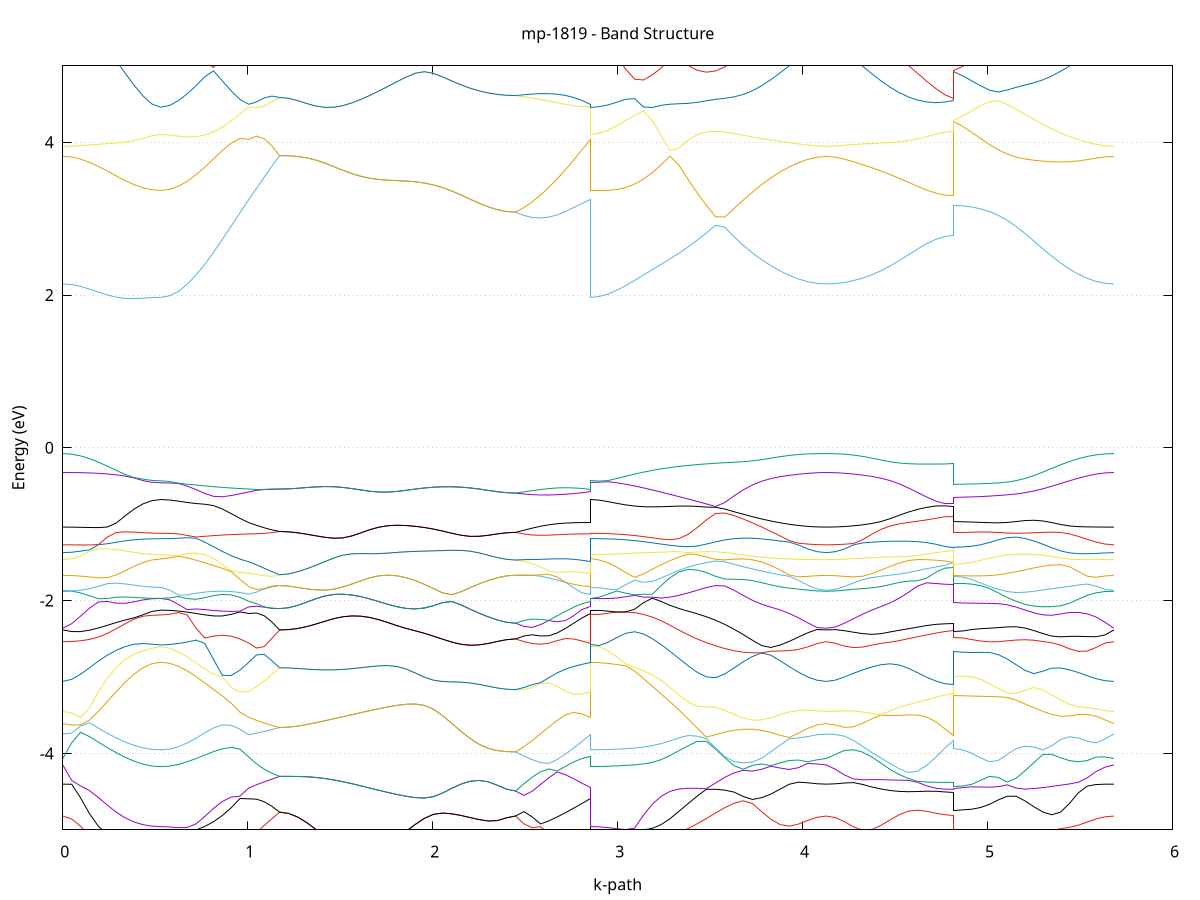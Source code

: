 set title 'mp-1819 - Band Structure'
set xlabel 'k-path'
set ylabel 'Energy (eV)'
set grid y
set yrange [-5:5]
set terminal png size 800,600
set output 'mp-1819_bands_gnuplot.png'
plot '-' using 1:2 with lines notitle, '-' using 1:2 with lines notitle, '-' using 1:2 with lines notitle, '-' using 1:2 with lines notitle, '-' using 1:2 with lines notitle, '-' using 1:2 with lines notitle, '-' using 1:2 with lines notitle, '-' using 1:2 with lines notitle, '-' using 1:2 with lines notitle, '-' using 1:2 with lines notitle, '-' using 1:2 with lines notitle, '-' using 1:2 with lines notitle, '-' using 1:2 with lines notitle, '-' using 1:2 with lines notitle, '-' using 1:2 with lines notitle, '-' using 1:2 with lines notitle, '-' using 1:2 with lines notitle, '-' using 1:2 with lines notitle, '-' using 1:2 with lines notitle, '-' using 1:2 with lines notitle, '-' using 1:2 with lines notitle, '-' using 1:2 with lines notitle, '-' using 1:2 with lines notitle, '-' using 1:2 with lines notitle, '-' using 1:2 with lines notitle, '-' using 1:2 with lines notitle, '-' using 1:2 with lines notitle, '-' using 1:2 with lines notitle, '-' using 1:2 with lines notitle, '-' using 1:2 with lines notitle, '-' using 1:2 with lines notitle, '-' using 1:2 with lines notitle, '-' using 1:2 with lines notitle, '-' using 1:2 with lines notitle, '-' using 1:2 with lines notitle, '-' using 1:2 with lines notitle, '-' using 1:2 with lines notitle, '-' using 1:2 with lines notitle, '-' using 1:2 with lines notitle, '-' using 1:2 with lines notitle, '-' using 1:2 with lines notitle, '-' using 1:2 with lines notitle, '-' using 1:2 with lines notitle, '-' using 1:2 with lines notitle, '-' using 1:2 with lines notitle, '-' using 1:2 with lines notitle, '-' using 1:2 with lines notitle, '-' using 1:2 with lines notitle, '-' using 1:2 with lines notitle, '-' using 1:2 with lines notitle, '-' using 1:2 with lines notitle, '-' using 1:2 with lines notitle, '-' using 1:2 with lines notitle, '-' using 1:2 with lines notitle, '-' using 1:2 with lines notitle, '-' using 1:2 with lines notitle, '-' using 1:2 with lines notitle, '-' using 1:2 with lines notitle, '-' using 1:2 with lines notitle, '-' using 1:2 with lines notitle, '-' using 1:2 with lines notitle, '-' using 1:2 with lines notitle, '-' using 1:2 with lines notitle, '-' using 1:2 with lines notitle, '-' using 1:2 with lines notitle, '-' using 1:2 with lines notitle, '-' using 1:2 with lines notitle, '-' using 1:2 with lines notitle, '-' using 1:2 with lines notitle, '-' using 1:2 with lines notitle, '-' using 1:2 with lines notitle, '-' using 1:2 with lines notitle, '-' using 1:2 with lines notitle, '-' using 1:2 with lines notitle, '-' using 1:2 with lines notitle, '-' using 1:2 with lines notitle, '-' using 1:2 with lines notitle, '-' using 1:2 with lines notitle, '-' using 1:2 with lines notitle, '-' using 1:2 with lines notitle, '-' using 1:2 with lines notitle, '-' using 1:2 with lines notitle, '-' using 1:2 with lines notitle, '-' using 1:2 with lines notitle, '-' using 1:2 with lines notitle, '-' using 1:2 with lines notitle, '-' using 1:2 with lines notitle, '-' using 1:2 with lines notitle, '-' using 1:2 with lines notitle, '-' using 1:2 with lines notitle, '-' using 1:2 with lines notitle, '-' using 1:2 with lines notitle, '-' using 1:2 with lines notitle, '-' using 1:2 with lines notitle, '-' using 1:2 with lines notitle, '-' using 1:2 with lines notitle
0.000000 -19.714622
0.048172 -19.710122
0.096343 -19.696522
0.144515 -19.673822
0.192686 -19.642422
0.240858 -19.602222
0.289030 -19.553622
0.337201 -19.497022
0.385373 -19.433422
0.433544 -19.364522
0.481716 -19.296622
0.529888 -19.259122
0.529888 -19.259122
0.577427 -19.254822
0.624966 -19.241722
0.672505 -19.220022
0.720044 -19.189822
0.767583 -19.151322
0.815122 -19.104822
0.862661 -19.050722
0.910200 -18.989222
0.957739 -18.920922
1.005278 -18.846422
1.005278 -18.846422
1.047092 -18.810822
1.088906 -18.810322
1.130720 -18.814822
1.172534 -18.816322
1.172534 -18.816322
1.221293 -18.814722
1.270052 -18.810122
1.318812 -18.802822
1.367571 -18.793422
1.416330 -18.782722
1.465089 -18.771822
1.513849 -18.761522
1.562608 -18.753122
1.611367 -18.747622
1.660126 -18.746122
1.708886 -18.749322
1.757645 -18.757922
1.757645 -18.757922
1.806981 -18.772322
1.856318 -18.792322
1.905654 -18.817222
1.954991 -18.845922
2.004327 -18.877022
2.053664 -18.909222
2.103000 -18.941022
2.152337 -18.971222
2.201673 -18.998522
2.251010 -19.022022
2.300346 -19.041122
2.349683 -19.055122
2.399019 -19.063722
2.448356 -19.066622
2.448356 -19.066622
2.493174 -19.066222
2.537992 -19.058922
2.582810 -19.044722
2.627628 -19.023622
2.672446 -18.995922
2.717264 -18.961922
2.762082 -18.922322
2.806901 -18.879422
2.851719 -18.846422
2.851719 -19.259122
2.899707 -19.255222
2.947695 -19.243522
2.995684 -19.224022
3.043672 -19.197022
3.091660 -19.162722
3.139649 -19.121522
3.187637 -19.073622
3.235625 -19.063522
3.283614 -19.072222
3.331602 -19.089222
3.379590 -19.115522
3.379590 -19.115522
3.429454 -19.152922
3.479317 -19.199122
3.529180 -19.252022
3.579044 -19.308822
3.628907 -19.367222
3.678770 -19.424922
3.728634 -19.480122
3.778497 -19.531522
3.828360 -19.577922
3.878224 -19.618422
3.928087 -19.652522
3.977950 -19.679422
4.027814 -19.698822
4.077677 -19.710722
4.127540 -19.714622
4.127540 -19.714622
4.176879 -19.710622
4.226218 -19.698722
4.275557 -19.678922
4.324896 -19.651622
4.374234 -19.617022
4.423573 -19.575822
4.472912 -19.528522
4.522251 -19.476322
4.571589 -19.420522
4.620928 -19.363222
4.670267 -19.307522
4.719606 -19.258722
4.768944 -19.223722
4.818283 -19.210822
4.818283 -18.870622
4.866337 -18.883322
4.914391 -18.919222
4.962445 -18.972522
5.010499 -19.037222
5.058553 -19.108422
5.106607 -19.182222
5.154661 -19.256022
5.202715 -19.327722
5.250769 -19.395822
5.298823 -19.459122
5.346877 -19.516722
5.394930 -19.567722
5.442984 -19.611822
5.491038 -19.648422
5.539092 -19.677222
5.587146 -19.698022
5.635200 -19.710522
5.683254 -19.714622
e
0.000000 -18.000922
0.048172 -18.013222
0.096343 -18.131222
0.144515 -18.254922
0.192686 -18.379422
0.240858 -18.502822
0.289030 -18.623422
0.337201 -18.740022
0.385373 -18.851022
0.433544 -18.954222
0.481716 -19.042722
0.529888 -19.087122
0.529888 -19.087122
0.577427 -19.083222
0.624966 -19.071622
0.672505 -19.052422
0.720044 -19.025722
0.767583 -18.991822
0.815122 -18.950922
0.862661 -18.903622
0.910200 -18.850022
0.957739 -18.790922
1.005278 -18.773022
1.005278 -18.773022
1.047092 -18.791722
1.088906 -18.805122
1.130720 -18.813222
1.172534 -18.816322
1.172534 -18.816322
1.221293 -18.814722
1.270052 -18.810122
1.318812 -18.802822
1.367571 -18.793422
1.416330 -18.782722
1.465089 -18.771822
1.513849 -18.761522
1.562608 -18.753122
1.611367 -18.747622
1.660126 -18.746122
1.708886 -18.749322
1.757645 -18.757922
1.757645 -18.757922
1.806981 -18.772322
1.856318 -18.792322
1.905654 -18.817222
1.954991 -18.845922
2.004327 -18.877022
2.053664 -18.909222
2.103000 -18.941022
2.152337 -18.971222
2.201673 -18.998522
2.251010 -19.022022
2.300346 -19.041122
2.349683 -19.055122
2.399019 -19.063722
2.448356 -19.066622
2.448356 -19.066622
2.493174 -19.060122
2.537992 -19.046722
2.582810 -19.026622
2.627628 -18.999822
2.672446 -18.966522
2.717264 -18.926922
2.762082 -18.881322
2.806901 -18.829922
2.851719 -18.773022
2.851719 -19.087122
2.899707 -19.086122
2.947695 -19.083222
2.995684 -19.078722
3.043672 -19.073322
3.091660 -19.067722
3.139649 -19.063122
3.187637 -19.061122
3.235625 -19.019522
3.283614 -18.959922
3.331602 -18.895322
3.379590 -18.826622
3.379590 -18.826622
3.429454 -18.751722
3.479317 -18.674422
3.529180 -18.596022
3.579044 -18.518022
3.628907 -18.441722
3.678770 -18.369022
3.728634 -18.301122
3.778497 -18.239422
3.828360 -18.184622
3.878224 -18.137022
3.928087 -18.096122
3.977950 -18.061422
4.027814 -18.032422
4.077677 -18.010422
4.127540 -18.000922
4.127540 -18.000922
4.176879 -18.009622
4.226218 -18.034522
4.275557 -18.071322
4.324896 -18.114022
4.374234 -18.159122
4.423573 -18.205722
4.472912 -18.255722
4.522251 -18.313322
4.571589 -18.378622
4.620928 -18.447022
4.670267 -18.513022
4.719606 -18.570222
4.768944 -18.610522
4.818283 -18.625222
4.818283 -18.567722
4.866337 -18.565922
4.914391 -18.559822
4.962445 -18.548122
5.010499 -18.530322
5.058553 -18.506822
5.106607 -18.477922
5.154661 -18.443922
5.202715 -18.405522
5.250769 -18.363122
5.298823 -18.317422
5.346877 -18.269222
5.394930 -18.219622
5.442984 -18.169922
5.491038 -18.121622
5.539092 -18.077122
5.587146 -18.039122
5.635200 -18.011722
5.683254 -18.000922
e
0.000000 -17.937222
0.048172 -18.000522
0.096343 -17.999122
0.144515 -17.997122
0.192686 -17.994322
0.240858 -17.991122
0.289030 -17.987722
0.337201 -17.984322
0.385373 -17.981322
0.433544 -17.978922
0.481716 -17.977422
0.529888 -17.976822
0.529888 -17.976822
0.577427 -17.991222
0.624966 -18.032122
0.672505 -18.094922
0.720044 -18.173922
0.767583 -18.264122
0.815122 -18.361522
0.862661 -18.463222
0.910200 -18.566922
0.957739 -18.670622
1.005278 -18.726822
1.005278 -18.726822
1.047092 -18.689422
1.088906 -18.609122
1.130720 -18.516922
1.172534 -18.421022
1.172534 -18.421022
1.221293 -18.418322
1.270052 -18.410122
1.318812 -18.396322
1.367571 -18.377022
1.416330 -18.352022
1.465089 -18.321522
1.513849 -18.285922
1.562608 -18.245522
1.611367 -18.201622
1.660126 -18.155422
1.708886 -18.109022
1.757645 -18.065122
1.757645 -18.065122
1.806981 -18.025622
1.856318 -17.993222
1.905654 -17.967922
1.954991 -17.948322
2.004327 -17.932322
2.053664 -17.918422
2.103000 -17.905422
2.152337 -17.893122
2.201673 -17.881622
2.251010 -17.871122
2.300346 -17.862222
2.349683 -17.855422
2.399019 -17.851022
2.448356 -17.849622
2.448356 -17.849622
2.493174 -17.946622
2.537992 -18.047922
2.582810 -18.151322
2.627628 -18.255522
2.672446 -18.359222
2.717264 -18.461422
2.762082 -18.560422
2.806901 -18.653422
2.851719 -18.726822
2.851719 -17.976822
2.899707 -17.975922
2.947695 -17.973122
2.995684 -17.968522
3.043672 -17.962522
3.091660 -17.955422
3.139649 -17.989822
3.187637 -18.056922
3.235625 -18.117922
3.283614 -18.169922
3.331602 -18.210622
3.379590 -18.238322
3.379590 -18.238322
3.429454 -18.252522
3.479317 -18.252722
3.529180 -18.240722
3.579044 -18.218822
3.628907 -18.189222
3.678770 -18.153822
3.728634 -18.114222
3.778497 -18.071722
3.828360 -18.027522
3.878224 -17.982722
3.928087 -17.938522
3.977950 -17.900422
4.027814 -17.915722
4.077677 -17.930222
4.127540 -17.937222
4.127540 -17.937222
4.176879 -17.948122
4.226218 -17.973222
4.275557 -18.005322
4.324896 -18.044022
4.374234 -18.089422
4.423573 -18.140022
4.472912 -18.191122
4.522251 -18.236222
4.571589 -18.272322
4.620928 -18.300422
4.670267 -18.321822
4.719606 -18.336822
4.768944 -18.345822
4.818283 -18.348822
4.818283 -18.368522
4.866337 -18.360822
4.914391 -18.340322
4.962445 -18.312022
5.010499 -18.279922
5.058553 -18.246222
5.106607 -18.211822
5.154661 -18.177122
5.202715 -18.142422
5.250769 -18.107822
5.298823 -18.073922
5.346877 -18.041022
5.394930 -18.010222
5.442984 -17.982622
5.491038 -17.959922
5.539092 -17.944222
5.587146 -17.936722
5.635200 -17.936022
5.683254 -17.937222
e
0.000000 -17.818422
0.048172 -17.748822
0.096343 -17.652122
0.144515 -17.627922
0.192686 -17.628522
0.240858 -17.629122
0.289030 -17.629922
0.337201 -17.630722
0.385373 -17.631622
0.433544 -17.632322
0.481716 -17.632822
0.529888 -17.633022
0.529888 -17.633022
0.577427 -17.642022
0.624966 -17.665222
0.672505 -17.696822
0.720044 -17.733922
0.767583 -17.775922
0.815122 -17.822322
0.862661 -17.872722
0.910200 -17.926322
0.957739 -17.982322
1.005278 -18.039722
1.005278 -18.039722
1.047092 -18.132422
1.088906 -18.227622
1.130720 -18.324122
1.172534 -18.421022
1.172534 -18.421022
1.221293 -18.418322
1.270052 -18.410122
1.318812 -18.396322
1.367571 -18.377022
1.416330 -18.352022
1.465089 -18.321522
1.513849 -18.285922
1.562608 -18.245522
1.611367 -18.201622
1.660126 -18.155422
1.708886 -18.109022
1.757645 -18.065122
1.757645 -18.065122
1.806981 -18.025622
1.856318 -17.993222
1.905654 -17.967922
1.954991 -17.948322
2.004327 -17.932322
2.053664 -17.918422
2.103000 -17.905422
2.152337 -17.893122
2.201673 -17.881622
2.251010 -17.871122
2.300346 -17.862222
2.349683 -17.855422
2.399019 -17.851022
2.448356 -17.849622
2.448356 -17.849622
2.493174 -17.760522
2.537992 -17.689922
2.582810 -17.667222
2.627628 -17.703922
2.672446 -17.765322
2.717264 -17.833622
2.762082 -17.903522
2.806901 -17.972522
2.851719 -18.039722
2.851719 -17.633022
2.899707 -17.657722
2.947695 -17.712022
2.995684 -17.777522
3.043672 -17.847622
3.091660 -17.919222
3.139649 -17.947522
3.187637 -17.939222
3.235625 -17.930722
3.283614 -17.922422
3.331602 -17.914322
3.379590 -17.906722
3.379590 -17.906722
3.429454 -17.899222
3.479317 -17.892222
3.529180 -17.885722
3.579044 -17.879722
3.628907 -17.874422
3.678770 -17.870122
3.728634 -17.867322
3.778497 -17.867022
3.828360 -17.869922
3.878224 -17.876622
3.928087 -17.886922
3.977950 -17.896222
4.027814 -17.858422
4.077677 -17.829822
4.127540 -17.818422
4.127540 -17.818422
4.176879 -17.811622
4.226218 -17.798222
4.275557 -17.785522
4.324896 -17.774822
4.374234 -17.765822
4.423573 -17.757922
4.472912 -17.751022
4.522251 -17.745022
4.571589 -17.740022
4.620928 -17.735822
4.670267 -17.732622
4.719606 -17.730422
4.768944 -17.729022
4.818283 -17.728622
4.818283 -17.689622
4.866337 -17.689222
4.914391 -17.688422
4.962445 -17.689122
5.010499 -17.693122
5.058553 -17.701122
5.106607 -17.712922
5.154661 -17.727422
5.202715 -17.743422
5.250769 -17.759822
5.298823 -17.776022
5.346877 -17.790922
5.394930 -17.804022
5.442984 -17.814622
5.491038 -17.821622
5.539092 -17.824222
5.587146 -17.822922
5.635200 -17.819922
5.683254 -17.818422
e
0.000000 -17.627322
0.048172 -17.627422
0.096343 -17.627622
0.144515 -17.571822
0.192686 -17.521422
0.240858 -17.497022
0.289030 -17.486022
0.337201 -17.480722
0.385373 -17.478122
0.433544 -17.476922
0.481716 -17.476322
0.529888 -17.476122
0.529888 -17.476122
0.577427 -17.472022
0.624966 -17.459622
0.672505 -17.439222
0.720044 -17.410822
0.767583 -17.374922
0.815122 -17.331722
0.862661 -17.281922
0.910200 -17.226022
0.957739 -17.164722
1.005278 -17.136722
1.005278 -17.136722
1.047092 -17.105022
1.088906 -17.076222
1.130720 -17.051422
1.172534 -17.033422
1.172534 -17.033422
1.221293 -17.046222
1.270052 -17.077522
1.318812 -17.119222
1.367571 -17.167122
1.416330 -17.219122
1.465089 -17.273222
1.513849 -17.327522
1.562608 -17.379822
1.611367 -17.427922
1.660126 -17.469022
1.708886 -17.500222
1.757645 -17.518622
1.757645 -17.518622
1.806981 -17.521722
1.856318 -17.508122
1.905654 -17.479522
1.954991 -17.440122
2.004327 -17.396322
2.053664 -17.355522
2.103000 -17.326422
2.152337 -17.313822
2.201673 -17.314622
2.251010 -17.322422
2.300346 -17.331922
2.349683 -17.340322
2.399019 -17.346022
2.448356 -17.348022
2.448356 -17.348022
2.493174 -17.409522
2.537992 -17.458922
2.582810 -17.466822
2.627628 -17.421822
2.672446 -17.358322
2.717264 -17.294322
2.762082 -17.235022
2.806901 -17.182222
2.851719 -17.136722
2.851719 -17.476122
2.899707 -17.456022
2.947695 -17.415022
2.995684 -17.370922
3.043672 -17.329522
3.091660 -17.305222
3.139649 -17.275822
3.187637 -17.240922
3.235625 -17.213522
3.283614 -17.198422
3.331602 -17.188822
3.379590 -17.210922
3.379590 -17.210922
3.429454 -17.245322
3.479317 -17.279722
3.529180 -17.313322
3.579044 -17.345222
3.628907 -17.374222
3.678770 -17.399222
3.728634 -17.418822
3.778497 -17.432222
3.828360 -17.438622
3.878224 -17.469622
3.928087 -17.512922
3.977950 -17.553422
4.027814 -17.589322
4.077677 -17.616522
4.127540 -17.627322
4.127540 -17.627322
4.176879 -17.617922
4.226218 -17.591622
4.275557 -17.553122
4.324896 -17.508722
4.374234 -17.469722
4.423573 -17.456822
4.472912 -17.458122
4.522251 -17.461222
4.571589 -17.463922
4.620928 -17.465922
4.670267 -17.467322
4.719606 -17.468122
4.768944 -17.468422
4.818283 -17.468622
4.818283 -17.523922
4.866337 -17.523722
4.914391 -17.523222
4.962445 -17.522922
5.010499 -17.523922
5.058553 -17.525822
5.106607 -17.528122
5.154661 -17.531222
5.202715 -17.535822
5.250769 -17.542022
5.298823 -17.549922
5.346877 -17.559422
5.394930 -17.570422
5.442984 -17.582322
5.491038 -17.594822
5.539092 -17.606922
5.587146 -17.617422
5.635200 -17.624722
5.683254 -17.627322
e
0.000000 -17.410422
0.048172 -17.407322
0.096343 -17.396122
0.144515 -17.369622
0.192686 -17.347122
0.240858 -17.351922
0.289030 -17.356822
0.337201 -17.361422
0.385373 -17.365522
0.433544 -17.368622
0.481716 -17.370622
0.529888 -17.371322
0.529888 -17.371322
0.577427 -17.359622
0.624966 -17.330222
0.672505 -17.292822
0.720044 -17.254522
0.767583 -17.219322
0.815122 -17.189522
0.862661 -17.166122
0.910200 -17.149522
0.957739 -17.139722
1.005278 -17.099222
1.005278 -17.099222
1.047092 -17.068122
1.088906 -17.041322
1.130720 -17.027722
1.172534 -17.033422
1.172534 -17.033422
1.221293 -17.046222
1.270052 -17.077522
1.318812 -17.119222
1.367571 -17.167122
1.416330 -17.219122
1.465089 -17.273222
1.513849 -17.327522
1.562608 -17.379822
1.611367 -17.427922
1.660126 -17.469022
1.708886 -17.500222
1.757645 -17.518622
1.757645 -17.518622
1.806981 -17.521722
1.856318 -17.508122
1.905654 -17.479522
1.954991 -17.440122
2.004327 -17.396322
2.053664 -17.355522
2.103000 -17.326422
2.152337 -17.313822
2.201673 -17.314622
2.251010 -17.322422
2.300346 -17.331922
2.349683 -17.340322
2.399019 -17.346022
2.448356 -17.348022
2.448356 -17.348022
2.493174 -17.284922
2.537992 -17.224022
2.582810 -17.167322
2.627628 -17.116522
2.672446 -17.074622
2.717264 -17.056422
2.762082 -17.067022
2.806901 -17.082622
2.851719 -17.099222
2.851719 -17.371322
2.899707 -17.368722
2.947695 -17.360822
2.995684 -17.347722
3.043672 -17.329222
3.091660 -17.292522
3.139649 -17.260622
3.187637 -17.234322
3.235625 -17.200722
3.283614 -17.155322
3.331602 -17.178622
3.379590 -17.184822
3.379590 -17.184822
3.429454 -17.186622
3.479317 -17.194622
3.529180 -17.209022
3.579044 -17.230222
3.628907 -17.258622
3.678770 -17.293922
3.728634 -17.334922
3.778497 -17.379222
3.828360 -17.424622
3.878224 -17.438622
3.928087 -17.433622
3.977950 -17.425922
4.027814 -17.418122
4.077677 -17.412522
4.127540 -17.410422
4.127540 -17.410422
4.176879 -17.411722
4.226218 -17.415322
4.275557 -17.420122
4.324896 -17.424022
4.374234 -17.419022
4.423573 -17.385922
4.472912 -17.337622
4.522251 -17.287122
4.571589 -17.237722
4.620928 -17.192322
4.670267 -17.155522
4.719606 -17.130422
4.768944 -17.116222
4.818283 -17.111622
4.818283 -17.493122
4.866337 -17.496322
4.914391 -17.503522
4.962445 -17.510122
5.010499 -17.512622
5.058553 -17.510222
5.106607 -17.504422
5.154661 -17.495822
5.202715 -17.485322
5.250769 -17.473522
5.298823 -17.461322
5.346877 -17.449122
5.394930 -17.437622
5.442984 -17.427322
5.491038 -17.418922
5.539092 -17.413022
5.587146 -17.410122
5.635200 -17.410022
5.683254 -17.410422
e
0.000000 -17.337022
0.048172 -17.337722
0.096343 -17.339822
0.144515 -17.343022
0.192686 -17.319622
0.240858 -17.252422
0.289030 -17.182722
0.337201 -17.119422
0.385373 -17.067222
0.433544 -17.028622
0.481716 -17.004822
0.529888 -16.996922
0.529888 -16.996922
0.577427 -16.996222
0.624966 -16.994322
0.672505 -16.991422
0.720044 -16.987622
0.767583 -16.983122
0.815122 -16.978422
0.862661 -16.974022
0.910200 -16.970322
0.957739 -16.967922
1.005278 -16.967122
1.005278 -16.967122
1.047092 -16.964822
1.088906 -16.963922
1.130720 -16.955122
1.172534 -16.931722
1.172534 -16.931722
1.221293 -16.925022
1.270052 -16.911522
1.318812 -16.898922
1.367571 -16.890222
1.416330 -16.886422
1.465089 -16.887522
1.513849 -16.893422
1.562608 -16.903622
1.611367 -16.917822
1.660126 -16.935522
1.708886 -16.956022
1.757645 -16.978822
1.757645 -16.978822
1.806981 -17.003422
1.856318 -17.028722
1.905654 -17.053622
1.954991 -17.076622
2.004327 -17.095222
2.053664 -17.105422
2.103000 -17.101822
2.152337 -17.081922
2.201673 -17.050722
2.251010 -17.016422
2.300346 -16.985022
2.349683 -16.960522
2.399019 -16.945022
2.448356 -16.939822
2.448356 -16.939822
2.493174 -16.957022
2.537992 -16.974222
2.582810 -16.991322
2.627628 -17.007822
2.672446 -17.021822
2.717264 -17.019422
2.762082 -16.996522
2.806901 -16.977522
2.851719 -16.967122
2.851719 -16.996922
2.899707 -16.998922
2.947695 -17.004922
2.995684 -17.015022
3.043672 -17.029022
3.091660 -17.046622
3.139649 -17.067522
3.187637 -17.091622
3.235625 -17.118522
3.283614 -17.147622
3.331602 -17.105322
3.379590 -17.051122
3.379590 -17.051122
3.429454 -16.991122
3.479317 -16.928222
3.529180 -16.965222
3.579044 -17.024722
3.628907 -17.078722
3.678770 -17.126322
3.728634 -17.167522
3.778497 -17.203622
3.828360 -17.235522
3.878224 -17.263922
3.928087 -17.288522
3.977950 -17.308922
4.027814 -17.324222
4.077677 -17.333722
4.127540 -17.337022
4.127540 -17.337022
4.176879 -17.334322
4.226218 -17.326622
4.275557 -17.313722
4.324896 -17.295922
4.374234 -17.273722
4.423573 -17.247622
4.472912 -17.218422
4.522251 -17.187222
4.571589 -17.154322
4.620928 -17.118722
4.670267 -17.077222
4.719606 -17.028122
4.768944 -16.973322
4.818283 -16.915422
4.818283 -17.287022
4.866337 -17.275622
4.914391 -17.243822
4.962445 -17.196422
5.010499 -17.138822
5.058553 -17.077722
5.106607 -17.027422
5.154661 -17.010322
5.202715 -17.024122
5.250769 -17.052222
5.298823 -17.087422
5.346877 -17.126822
5.394930 -17.168522
5.442984 -17.210622
5.491038 -17.251022
5.539092 -17.286722
5.587146 -17.314522
5.635200 -17.331522
5.683254 -17.337022
e
0.000000 -16.333322
0.048172 -16.333322
0.096343 -16.333422
0.144515 -16.333622
0.192686 -16.333822
0.240858 -16.334022
0.289030 -16.334322
0.337201 -16.334622
0.385373 -16.334822
0.433544 -16.335022
0.481716 -16.335122
0.529888 -16.335122
0.529888 -16.335122
0.577427 -16.340922
0.624966 -16.358222
0.672505 -16.386322
0.720044 -16.424522
0.767583 -16.471822
0.815122 -16.526822
0.862661 -16.588322
0.910200 -16.654422
0.957739 -16.723522
1.005278 -16.794222
1.005278 -16.794222
1.047092 -16.830122
1.088906 -16.865822
1.130720 -16.900222
1.172534 -16.931722
1.172534 -16.931722
1.221293 -16.925022
1.270052 -16.911522
1.318812 -16.898922
1.367571 -16.890222
1.416330 -16.886422
1.465089 -16.887522
1.513849 -16.893422
1.562608 -16.903622
1.611367 -16.917822
1.660126 -16.935522
1.708886 -16.956022
1.757645 -16.978822
1.757645 -16.978822
1.806981 -17.003422
1.856318 -17.028722
1.905654 -17.053622
1.954991 -17.076622
2.004327 -17.095222
2.053664 -17.105422
2.103000 -17.101822
2.152337 -17.081922
2.201673 -17.050722
2.251010 -17.016422
2.300346 -16.985022
2.349683 -16.960522
2.399019 -16.945022
2.448356 -16.939822
2.448356 -16.939822
2.493174 -16.922622
2.537992 -16.905522
2.582810 -16.888722
2.627628 -16.872122
2.672446 -16.855822
2.717264 -16.839822
2.762082 -16.824322
2.806901 -16.809022
2.851719 -16.794222
2.851719 -16.335122
2.899707 -16.339522
2.947695 -16.352622
2.995684 -16.374022
3.043672 -16.403422
3.091660 -16.440222
3.139649 -16.483722
3.187637 -16.533122
3.235625 -16.587522
3.283614 -16.645822
3.331602 -16.707122
3.379590 -16.770122
3.379590 -16.770122
3.429454 -16.836322
3.479317 -16.901922
3.529180 -16.863222
3.579044 -16.797322
3.628907 -16.731622
3.678770 -16.667422
3.728634 -16.605622
3.778497 -16.547622
3.828360 -16.494622
3.878224 -16.447722
3.928087 -16.407722
3.977950 -16.375722
4.027814 -16.352322
4.077677 -16.338122
4.127540 -16.333322
4.127540 -16.333322
4.176879 -16.337322
4.226218 -16.349322
4.275557 -16.368922
4.324896 -16.395822
4.374234 -16.429622
4.423573 -16.469622
4.472912 -16.515022
4.522251 -16.565122
4.571589 -16.619122
4.620928 -16.675922
4.670267 -16.734922
4.719606 -16.795022
4.768944 -16.855522
4.818283 -16.915222
4.818283 -16.845422
4.866337 -16.847322
4.914391 -16.852722
4.962445 -16.861222
5.010499 -16.871822
5.058553 -16.880822
5.106607 -16.877422
5.154661 -16.841922
5.202715 -16.779322
5.250769 -16.708222
5.298823 -16.637222
5.346877 -16.570422
5.394930 -16.509922
5.442984 -16.457222
5.491038 -16.413222
5.539092 -16.378522
5.587146 -16.353422
5.635200 -16.338422
5.683254 -16.333322
e
0.000000 -10.362622
0.048172 -10.359822
0.096343 -10.351822
0.144515 -10.339422
0.192686 -10.323722
0.240858 -10.306322
0.289030 -10.288922
0.337201 -10.272722
0.385373 -10.259122
0.433544 -10.248822
0.481716 -10.242422
0.529888 -10.240322
0.529888 -10.240322
0.577427 -10.232022
0.624966 -10.207422
0.672505 -10.167022
0.720044 -10.111722
0.767583 -10.042522
0.815122 -9.960922
0.862661 -9.868622
0.910200 -9.767422
0.957739 -9.659122
1.005278 -9.545822
1.005278 -9.545822
1.047092 -9.404322
1.088906 -9.253022
1.130720 -9.092622
1.172534 -8.923822
1.172534 -8.923822
1.221293 -8.920622
1.270052 -8.911422
1.318812 -8.897322
1.367571 -8.880022
1.416330 -8.861622
1.465089 -8.844522
1.513849 -8.831222
1.562608 -8.823822
1.611367 -8.824022
1.660126 -8.833022
1.708886 -8.851722
1.757645 -8.880722
1.757645 -8.880722
1.806981 -8.920822
1.856318 -8.971622
1.905654 -9.032222
1.954991 -9.101222
2.004327 -9.176322
2.053664 -9.254722
2.103000 -9.333422
2.152337 -9.409322
2.201673 -9.479422
2.251010 -9.540922
2.300346 -9.591322
2.349683 -9.628822
2.399019 -9.651922
2.448356 -9.659722
2.448356 -9.659722
2.493174 -9.713722
2.537992 -9.749722
2.582810 -9.768122
2.627628 -9.769022
2.672446 -9.753122
2.717264 -9.721322
2.762082 -9.675022
2.806901 -9.615722
2.851719 -9.545822
2.851719 -10.240322
2.899707 -10.235922
2.947695 -10.222622
2.995684 -10.200822
3.043672 -10.170522
3.091660 -10.132322
3.139649 -10.086422
3.187637 -10.033522
3.235625 -9.974222
3.283614 -9.909322
3.331602 -9.840122
3.379590 -9.768322
3.379590 -9.768322
3.429454 -9.693922
3.479317 -9.624822
3.529180 -9.566722
3.579044 -9.521422
3.628907 -9.483722
3.678770 -9.586922
3.728634 -9.736622
3.778497 -9.873922
3.828360 -9.997122
3.878224 -10.104822
3.928087 -10.195422
3.977950 -10.267622
4.027814 -10.320022
4.077677 -10.351922
4.127540 -10.362622
4.127540 -10.362622
4.176879 -10.353222
4.226218 -10.325622
4.275557 -10.280722
4.324896 -10.220322
4.374234 -10.147422
4.423573 -10.065622
4.472912 -9.979922
4.522251 -9.896222
4.571589 -9.820622
4.620928 -9.757122
4.670267 -9.706522
4.719606 -9.668022
4.768944 -9.642422
4.818283 -9.633122
4.818283 -9.094822
4.866337 -9.098222
4.914391 -9.108322
4.962445 -9.125322
5.010499 -9.151322
5.058553 -9.196222
5.106607 -9.280922
5.154661 -9.401022
5.202715 -9.535022
5.250769 -9.671022
5.298823 -9.802522
5.346877 -9.925322
5.394930 -10.036322
5.442984 -10.133222
5.491038 -10.214422
5.539092 -10.278722
5.587146 -10.325122
5.635200 -10.353222
5.683254 -10.362622
e
0.000000 -9.068022
0.048172 -9.064722
0.096343 -9.054722
0.144515 -9.038022
0.192686 -9.014422
0.240858 -8.984522
0.289030 -8.949422
0.337201 -8.911322
0.385373 -8.873922
0.433544 -8.841722
0.481716 -8.819722
0.529888 -8.811822
0.529888 -8.811822
0.577427 -8.801722
0.624966 -8.771622
0.672505 -8.721622
0.720044 -8.652522
0.767583 -8.564922
0.815122 -8.459822
0.862661 -8.338322
0.910200 -8.337722
0.957739 -8.390622
1.005278 -8.461722
1.005278 -8.461722
1.047092 -8.436422
1.088906 -8.570222
1.130720 -8.748122
1.172534 -8.923822
1.172534 -8.923822
1.221293 -8.920622
1.270052 -8.911422
1.318812 -8.897322
1.367571 -8.880022
1.416330 -8.861622
1.465089 -8.844522
1.513849 -8.831222
1.562608 -8.823822
1.611367 -8.824022
1.660126 -8.833022
1.708886 -8.851722
1.757645 -8.880722
1.757645 -8.880722
1.806981 -8.920822
1.856318 -8.971622
1.905654 -9.032222
1.954991 -9.101222
2.004327 -9.176322
2.053664 -9.254722
2.103000 -9.333422
2.152337 -9.409322
2.201673 -9.479422
2.251010 -9.540922
2.300346 -9.591322
2.349683 -9.628822
2.399019 -9.651922
2.448356 -9.659722
2.448356 -9.659722
2.493174 -9.587822
2.537992 -9.498322
2.582810 -9.391622
2.627628 -9.268022
2.672446 -9.128522
2.717264 -8.974022
2.762082 -8.806322
2.806901 -8.629522
2.851719 -8.461722
2.851719 -8.811822
2.899707 -8.821622
2.947695 -8.849122
2.995684 -8.890622
3.043672 -8.941722
3.091660 -8.998422
3.139649 -9.057622
3.187637 -9.116322
3.235625 -9.171922
3.283614 -9.222122
3.331602 -9.264622
3.379590 -9.296522
3.379590 -9.296522
3.429454 -9.315122
3.479317 -9.313822
3.529180 -9.287022
3.579044 -9.255622
3.628907 -9.426122
3.678770 -9.446322
3.728634 -9.405122
3.778497 -9.358622
3.828360 -9.307322
3.878224 -9.252922
3.928087 -9.198422
3.977950 -9.147822
4.027814 -9.105922
4.077677 -9.077922
4.127540 -9.068022
4.127540 -9.068022
4.176879 -9.075822
4.226218 -9.097322
4.275557 -9.128322
4.324896 -9.163322
4.374234 -9.196922
4.423573 -9.224122
4.472912 -9.240822
4.522251 -9.245122
4.571589 -9.240422
4.620928 -9.238622
4.670267 -9.252722
4.719606 -9.279322
4.768944 -9.303922
4.818283 -9.313822
4.818283 -8.659122
4.866337 -8.682822
4.914391 -8.746522
4.962445 -8.835322
5.010499 -8.935722
5.058553 -9.030022
5.106607 -9.091622
5.154661 -9.119422
5.202715 -9.129022
5.250769 -9.127422
5.298823 -9.118122
5.346877 -9.104422
5.394930 -9.090022
5.442984 -9.078522
5.491038 -9.071422
5.539092 -9.068322
5.587146 -9.067622
5.635200 -9.067922
5.683254 -9.068022
e
0.000000 -8.615522
0.048172 -8.608822
0.096343 -8.588922
0.144515 -8.556522
0.192686 -8.513022
0.240858 -8.460522
0.289030 -8.402022
0.337201 -8.341422
0.385373 -8.283922
0.433544 -8.235822
0.481716 -8.203522
0.529888 -8.192122
0.529888 -8.192122
0.577427 -8.193822
0.624966 -8.198922
0.672505 -8.208022
0.720044 -8.221422
0.767583 -8.240022
0.815122 -8.264722
0.862661 -8.296722
0.910200 -8.201922
0.957739 -8.052322
1.005278 -8.140822
1.005278 -8.140822
1.047092 -8.294422
1.088906 -8.277722
1.130720 -8.207222
1.172534 -8.130922
1.172534 -8.130922
1.221293 -8.129122
1.270052 -8.123522
1.318812 -8.113722
1.367571 -8.099322
1.416330 -8.079722
1.465089 -8.054422
1.513849 -8.023322
1.562608 -7.987022
1.611367 -7.946322
1.660126 -7.902822
1.708886 -7.858322
1.757645 -7.814122
1.757645 -7.814122
1.806981 -7.770522
1.856318 -7.727922
1.905654 -7.685222
1.954991 -7.641222
2.004327 -7.594722
2.053664 -7.544822
2.103000 -7.491922
2.152337 -7.436922
2.201673 -7.381822
2.251010 -7.329422
2.300346 -7.283122
2.349683 -7.246422
2.399019 -7.222822
2.448356 -7.214722
2.448356 -7.214722
2.493174 -7.265522
2.537992 -7.336022
2.582810 -7.424222
2.627628 -7.528022
2.672446 -7.644522
2.717264 -7.770622
2.762082 -7.902022
2.806901 -8.032222
2.851719 -8.140822
2.851719 -8.192122
2.899707 -8.179722
2.947695 -8.143822
2.995684 -8.087222
3.043672 -8.012722
3.091660 -7.922422
3.139649 -7.818122
3.187637 -7.700922
3.235625 -7.897722
3.283614 -8.101622
3.331602 -8.302022
3.379590 -8.498222
3.379590 -8.498222
3.429454 -8.697022
3.479317 -8.890122
3.529180 -9.076622
3.579044 -9.233822
3.628907 -9.161022
3.678770 -9.078022
3.728634 -8.992022
3.778497 -8.908122
3.828360 -8.830522
3.878224 -8.762422
3.928087 -8.706622
3.977950 -8.664522
4.027814 -8.636222
4.077677 -8.620522
4.127540 -8.615522
4.127540 -8.615522
4.176879 -8.618622
4.226218 -8.628922
4.275557 -8.648122
4.324896 -8.677922
4.374234 -8.718322
4.423573 -8.767422
4.472912 -8.821722
4.522251 -8.875422
4.571589 -8.918722
4.620928 -8.937222
4.670267 -8.921522
4.719606 -8.883522
4.768944 -8.847422
4.818283 -8.832922
4.818283 -8.029722
4.866337 -8.047922
4.914391 -8.102122
4.962445 -8.185322
5.010499 -8.283322
5.058553 -8.382222
5.106607 -8.472922
5.154661 -8.550622
5.202715 -8.613922
5.250769 -8.663022
5.298823 -8.698022
5.346877 -8.718722
5.394930 -8.724422
5.442984 -8.715422
5.491038 -8.694622
5.539092 -8.667522
5.587146 -8.641322
5.635200 -8.622422
5.683254 -8.615522
e
0.000000 -6.275922
0.048172 -6.277722
0.096343 -6.283322
0.144515 -6.293622
0.192686 -6.310022
0.240858 -6.335222
0.289030 -6.371822
0.337201 -6.421222
0.385373 -6.479422
0.433544 -6.535522
0.481716 -6.576122
0.529888 -6.590922
0.529888 -6.590922
0.577427 -6.581122
0.624966 -6.552222
0.672505 -6.558022
0.720044 -6.787022
0.767583 -7.019822
0.815122 -7.253722
0.862661 -7.486322
0.910200 -7.714922
0.957739 -7.935722
1.005278 -7.891222
1.005278 -7.891222
1.047092 -7.931722
1.088906 -7.988522
1.130720 -8.056422
1.172534 -8.130922
1.172534 -8.130922
1.221293 -8.129122
1.270052 -8.123522
1.318812 -8.113722
1.367571 -8.099322
1.416330 -8.079722
1.465089 -8.054422
1.513849 -8.023322
1.562608 -7.987022
1.611367 -7.946322
1.660126 -7.902822
1.708886 -7.858322
1.757645 -7.814122
1.757645 -7.814122
1.806981 -7.770522
1.856318 -7.727922
1.905654 -7.685222
1.954991 -7.641222
2.004327 -7.594722
2.053664 -7.544822
2.103000 -7.491922
2.152337 -7.436922
2.201673 -7.381822
2.251010 -7.329422
2.300346 -7.283122
2.349683 -7.246422
2.399019 -7.222822
2.448356 -7.214722
2.448356 -7.214722
2.493174 -7.185322
2.537992 -7.179422
2.582810 -7.198722
2.627628 -7.245522
2.672446 -7.321322
2.717264 -7.426822
2.762082 -7.560122
2.806901 -7.717022
2.851719 -7.891222
2.851719 -6.590922
2.899707 -6.620622
2.947695 -6.718522
2.995684 -6.878022
3.043672 -7.069822
3.091660 -7.274122
3.139649 -7.482422
3.187637 -7.690922
3.235625 -7.572322
3.283614 -7.433722
3.331602 -7.286622
3.379590 -7.133222
3.379590 -7.133222
3.429454 -6.969322
3.479317 -6.804122
3.529180 -6.641622
3.579044 -6.487022
3.628907 -6.347322
3.678770 -6.231122
3.728634 -6.147822
3.778497 -6.103822
3.828360 -6.098422
3.878224 -6.122322
3.928087 -6.162222
3.977950 -6.205622
4.027814 -6.242822
4.077677 -6.267422
4.127540 -6.275922
4.127540 -6.275922
4.176879 -6.269122
4.226218 -6.250022
4.275557 -6.223222
4.324896 -6.198422
4.374234 -6.192622
4.423573 -6.228522
4.472912 -6.319522
4.522251 -6.454422
4.571589 -6.611522
4.620928 -6.772122
4.670267 -6.921022
4.719606 -7.043822
4.768944 -7.126022
4.818283 -7.155122
4.818283 -7.564922
4.866337 -7.535122
4.914391 -7.448622
4.962445 -7.315822
5.010499 -7.150422
5.058553 -6.963322
5.106607 -6.762722
5.154661 -6.556022
5.202715 -6.351722
5.250769 -6.163822
5.298823 -6.037322
5.346877 -6.029622
5.394930 -6.056822
5.442984 -6.096122
5.491038 -6.143322
5.539092 -6.192522
5.587146 -6.235822
5.635200 -6.265422
5.683254 -6.275922
e
0.000000 -5.739322
0.048172 -5.739022
0.096343 -5.738422
0.144515 -5.738322
0.192686 -5.740222
0.240858 -5.746722
0.289030 -5.762122
0.337201 -5.797522
0.385373 -5.865122
0.433544 -5.942822
0.481716 -5.999222
0.529888 -6.019522
0.529888 -6.019522
0.577427 -6.134722
0.624966 -6.336822
0.672505 -6.506122
0.720044 -6.445822
0.767583 -6.374922
0.815122 -6.297422
0.862661 -6.217122
0.910200 -6.136422
0.957739 -6.056522
1.005278 -5.977322
1.005278 -5.977322
1.047092 -5.938922
1.088906 -5.885222
1.130720 -5.820922
1.172534 -5.750522
1.172534 -5.750522
1.221293 -5.750622
1.270052 -5.750922
1.318812 -5.750722
1.367571 -5.749722
1.416330 -5.748222
1.465089 -5.748222
1.513849 -5.754622
1.562608 -5.774822
1.611367 -5.812822
1.660126 -5.862022
1.708886 -5.910322
1.757645 -5.947022
1.757645 -5.947022
1.806981 -5.965122
1.856318 -5.960522
1.905654 -5.932122
1.954991 -5.881122
2.004327 -5.809822
2.053664 -5.721422
2.103000 -5.619322
2.152337 -5.507522
2.201673 -5.390222
2.251010 -5.273022
2.300346 -5.165622
2.349683 -5.086622
2.399019 -5.052222
2.448356 -5.045522
2.448356 -5.045522
2.493174 -5.098622
2.537992 -5.201422
2.582810 -5.345522
2.627628 -5.497822
2.672446 -5.640822
2.717264 -5.764422
2.762082 -5.862822
2.806901 -5.933822
2.851719 -5.977322
2.851719 -6.019522
2.899707 -6.148422
2.947695 -6.252922
2.995684 -6.298422
3.043672 -6.309322
3.091660 -6.302722
3.139649 -6.286022
3.187637 -6.262122
3.235625 -6.232422
3.283614 -6.197522
3.331602 -6.157822
3.379590 -6.113622
3.379590 -6.113622
3.429454 -6.063722
3.479317 -6.010522
3.529180 -5.956322
3.579044 -5.905122
3.628907 -5.864022
3.678770 -5.839922
3.728634 -5.831422
3.778497 -5.830122
3.828360 -5.829022
3.878224 -5.823922
3.928087 -5.812822
3.977950 -5.795222
4.027814 -5.772322
4.077677 -5.749822
4.127540 -5.739322
4.127540 -5.739322
4.176879 -5.748022
4.226218 -5.766822
4.275557 -5.785122
4.324896 -5.798222
4.374234 -5.805422
4.423573 -5.806222
4.472912 -5.797922
4.522251 -5.780222
4.571589 -5.756322
4.620928 -5.729422
4.670267 -5.702922
4.719606 -5.680022
4.768944 -5.664422
4.818283 -5.658822
4.818283 -6.342522
4.866337 -6.328122
4.914391 -6.288222
4.962445 -6.230322
5.010499 -6.162022
5.058553 -6.090022
5.106607 -6.022922
5.154661 -5.975022
5.202715 -5.956722
5.250769 -5.956422
5.298823 -5.934222
5.346877 -5.849822
5.394930 -5.796022
5.442984 -5.777922
5.491038 -5.772522
5.539092 -5.766222
5.587146 -5.755822
5.635200 -5.744522
5.683254 -5.739322
e
0.000000 -5.518422
0.048172 -5.517422
0.096343 -5.516622
0.144515 -5.522522
0.192686 -5.548422
0.240858 -5.608222
0.289030 -5.696522
0.337201 -5.786522
0.385373 -5.857822
0.433544 -5.904922
0.481716 -5.930622
0.529888 -5.938722
0.529888 -5.938722
0.577427 -5.930422
0.624966 -5.905322
0.672505 -5.863222
0.720044 -5.803622
0.767583 -5.726222
0.815122 -5.631122
0.862661 -5.519722
0.910200 -5.394522
0.957739 -5.430822
1.005278 -5.475022
1.005278 -5.475022
1.047092 -5.538522
1.088906 -5.606722
1.130720 -5.678122
1.172534 -5.750522
1.172534 -5.750522
1.221293 -5.750622
1.270052 -5.750922
1.318812 -5.750722
1.367571 -5.749722
1.416330 -5.748222
1.465089 -5.748222
1.513849 -5.754622
1.562608 -5.774822
1.611367 -5.812822
1.660126 -5.862022
1.708886 -5.910322
1.757645 -5.947022
1.757645 -5.947022
1.806981 -5.965122
1.856318 -5.960522
1.905654 -5.932122
1.954991 -5.881122
2.004327 -5.809822
2.053664 -5.721422
2.103000 -5.619322
2.152337 -5.507522
2.201673 -5.390222
2.251010 -5.273022
2.300346 -5.165622
2.349683 -5.086622
2.399019 -5.052222
2.448356 -5.045522
2.448356 -5.045522
2.493174 -5.009022
2.537992 -4.994122
2.582810 -5.026922
2.627628 -5.072322
2.672446 -5.182822
2.717264 -5.279822
2.762082 -5.361222
2.806901 -5.426222
2.851719 -5.475022
2.851719 -5.938722
2.899707 -5.779322
2.947695 -5.683422
2.995684 -5.623822
3.043672 -5.545022
3.091660 -5.451722
3.139649 -5.350422
3.187637 -5.313622
3.235625 -5.362322
3.283614 -5.409322
3.331602 -5.453922
3.379590 -5.495422
3.379590 -5.495422
3.429454 -5.534522
3.479317 -5.568322
3.529180 -5.594822
3.579044 -5.609922
3.628907 -5.606522
3.678770 -5.578022
3.728634 -5.527022
3.778497 -5.464222
3.828360 -5.402822
3.878224 -5.360522
3.928087 -5.359022
3.977950 -5.398022
4.027814 -5.452522
4.077677 -5.499222
4.127540 -5.518422
4.127540 -5.518422
4.176879 -5.502222
4.226218 -5.463922
4.275557 -5.424222
4.324896 -5.408722
4.374234 -5.428922
4.423573 -5.452222
4.472912 -5.446122
4.522251 -5.412122
4.571589 -5.366222
4.620928 -5.322322
4.670267 -5.288122
4.719606 -5.265522
4.768944 -5.253222
4.818283 -5.249422
4.818283 -5.765222
4.866337 -5.765822
4.914391 -5.768222
4.962445 -5.773322
5.010499 -5.780822
5.058553 -5.788122
5.106607 -5.788422
5.154661 -5.768422
5.202715 -5.718822
5.250769 -5.651122
5.298823 -5.580822
5.346877 -5.513322
5.394930 -5.453022
5.442984 -5.416722
5.491038 -5.416022
5.539092 -5.441822
5.587146 -5.477022
5.635200 -5.506622
5.683254 -5.518422
e
0.000000 -4.820622
0.048172 -4.858622
0.096343 -4.954522
0.144515 -5.080822
0.192686 -5.221222
0.240858 -5.365722
0.289030 -5.503922
0.337201 -5.617322
0.385373 -5.684122
0.433544 -5.714622
0.481716 -5.728822
0.529888 -5.733222
0.529888 -5.733222
0.577427 -5.630622
0.624966 -5.469422
0.672505 -5.331822
0.720044 -5.258822
0.767583 -5.257022
0.815122 -5.290222
0.862661 -5.335522
0.910200 -5.383722
0.957739 -5.259222
1.005278 -5.117522
1.005278 -5.117522
1.047092 -5.032422
1.088906 -4.944422
1.130720 -4.855622
1.172534 -4.769622
1.172534 -4.769622
1.221293 -4.786322
1.270052 -4.833822
1.318812 -4.905622
1.367571 -4.993622
1.416330 -5.089222
1.465089 -5.182722
1.513849 -5.262322
1.562608 -5.314122
1.611367 -5.328622
1.660126 -5.307222
1.708886 -5.258522
1.757645 -5.190622
1.757645 -5.190622
1.806981 -5.108922
1.856318 -5.019922
1.905654 -4.930322
1.954991 -4.850722
2.004327 -4.797622
2.053664 -4.781322
2.103000 -4.790622
2.152337 -4.812422
2.201673 -4.839522
2.251010 -4.866522
2.300346 -4.884922
2.349683 -4.879422
2.399019 -4.843422
2.448356 -4.819522
2.448356 -4.819522
2.493174 -4.923322
2.537992 -4.973422
2.582810 -4.959222
2.627628 -5.045622
2.672446 -5.059822
2.717264 -5.072922
2.762082 -5.086322
2.806901 -5.101022
2.851719 -5.117522
2.851719 -5.733222
2.899707 -5.720622
2.947695 -5.575122
2.995684 -5.368822
3.043672 -5.175022
3.091660 -5.216322
3.139649 -5.264422
3.187637 -5.250422
3.235625 -5.163922
3.283614 -5.096922
3.331602 -5.040822
3.379590 -4.984922
3.379590 -4.984922
3.429454 -4.921922
3.479317 -4.853022
3.529180 -4.780722
3.579044 -4.710822
3.628907 -4.653722
3.678770 -4.620122
3.728634 -4.655922
3.778497 -4.762322
3.828360 -4.861222
3.878224 -4.931822
3.928087 -4.952622
3.977950 -4.925222
4.027814 -4.877722
4.077677 -4.836722
4.127540 -4.820622
4.127540 -4.820622
4.176879 -4.840422
4.226218 -4.894022
4.275557 -4.961822
4.324896 -5.006922
4.374234 -4.997222
4.423573 -4.942922
4.472912 -4.871222
4.522251 -4.802922
4.571589 -4.756122
4.620928 -4.743022
4.670267 -4.757622
4.719606 -4.782422
4.768944 -4.803022
4.818283 -4.810922
4.818283 -5.154422
4.866337 -5.142422
4.914391 -5.110422
4.962445 -5.069922
5.010499 -5.036822
5.058553 -5.021522
5.106607 -5.023322
5.154661 -5.036322
5.202715 -5.052722
5.250769 -5.062222
5.298823 -5.051822
5.346877 -5.016722
5.394930 -4.985222
5.442984 -4.968522
5.491038 -4.939522
5.539092 -4.898322
5.587146 -4.858422
5.635200 -4.830522
5.683254 -4.820622
e
0.000000 -4.402722
0.048172 -4.404022
0.096343 -4.582822
0.144515 -4.789722
0.192686 -4.955622
0.240858 -5.060722
0.289030 -5.105222
0.337201 -5.111722
0.385373 -5.101622
0.433544 -5.087722
0.481716 -5.076922
0.529888 -5.072922
0.529888 -5.072922
0.577427 -5.069022
0.624966 -5.056822
0.672505 -5.035322
0.720044 -5.002622
0.767583 -4.956322
0.815122 -4.894022
0.862661 -4.813322
0.910200 -4.712322
0.957739 -4.590622
1.005278 -4.594722
1.005278 -4.594722
1.047092 -4.599022
1.088906 -4.632722
1.130720 -4.692422
1.172534 -4.769622
1.172534 -4.769622
1.221293 -4.786322
1.270052 -4.833822
1.318812 -4.905622
1.367571 -4.993622
1.416330 -5.089222
1.465089 -5.182722
1.513849 -5.262322
1.562608 -5.314122
1.611367 -5.328622
1.660126 -5.307222
1.708886 -5.258522
1.757645 -5.190622
1.757645 -5.190622
1.806981 -5.108922
1.856318 -5.019922
1.905654 -4.930322
1.954991 -4.850722
2.004327 -4.797622
2.053664 -4.781322
2.103000 -4.790622
2.152337 -4.812422
2.201673 -4.839522
2.251010 -4.866522
2.300346 -4.884922
2.349683 -4.879422
2.399019 -4.843422
2.448356 -4.819522
2.448356 -4.819522
2.493174 -4.762422
2.537992 -4.831822
2.582810 -4.923122
2.627628 -4.884022
2.672446 -4.833022
2.717264 -4.776922
2.762082 -4.717322
2.806901 -4.655922
2.851719 -4.594722
2.851719 -5.072922
2.899707 -5.079922
2.947695 -5.100022
2.995684 -5.131322
3.043672 -5.163722
3.091660 -5.005322
3.139649 -5.002022
3.187637 -4.980722
3.235625 -4.932122
3.283614 -4.853822
3.331602 -4.758322
3.379590 -4.659422
3.379590 -4.659422
3.429454 -4.560922
3.479317 -4.469822
3.529180 -4.469922
3.579044 -4.481122
3.628907 -4.506122
3.678770 -4.563522
3.728634 -4.603422
3.778497 -4.579822
3.828360 -4.533522
3.878224 -4.467822
3.928087 -4.403722
3.977950 -4.376822
4.027814 -4.384622
4.077677 -4.397522
4.127540 -4.402722
4.127540 -4.402722
4.176879 -4.398322
4.226218 -4.387922
4.275557 -4.382522
4.324896 -4.406822
4.374234 -4.439522
4.423573 -4.466022
4.472912 -4.485622
4.522251 -4.497722
4.571589 -4.501722
4.620928 -4.499222
4.670267 -4.495222
4.719606 -4.496022
4.768944 -4.504322
4.818283 -4.509222
4.818283 -4.741122
4.866337 -4.739222
4.914391 -4.730722
4.962445 -4.708622
5.010499 -4.666422
5.058553 -4.608822
5.106607 -4.561122
5.154661 -4.561022
5.202715 -4.621922
5.250769 -4.699322
5.298823 -4.766722
5.346877 -4.803422
5.394930 -4.768522
5.442984 -4.654922
5.491038 -4.516522
5.539092 -4.427522
5.587146 -4.407422
5.635200 -4.403422
5.683254 -4.402722
e
0.000000 -4.151022
0.048172 -4.354022
0.096343 -4.426422
0.144515 -4.487622
0.192686 -4.578222
0.240858 -4.677822
0.289030 -4.769522
0.337201 -4.843822
0.385373 -4.898022
0.433544 -4.933222
0.481716 -4.952422
0.529888 -4.958522
0.529888 -4.958522
0.577427 -4.963022
0.624966 -4.972422
0.672505 -4.970022
0.720044 -4.922822
0.767583 -4.826422
0.815122 -4.719222
0.862661 -4.628922
0.910200 -4.572222
0.957739 -4.560122
1.005278 -4.452822
1.005278 -4.452822
1.047092 -4.410722
1.088906 -4.372822
1.130720 -4.337222
1.172534 -4.300922
1.172534 -4.300922
1.221293 -4.301022
1.270052 -4.302122
1.318812 -4.306222
1.367571 -4.314922
1.416330 -4.328822
1.465089 -4.347522
1.513849 -4.370422
1.562608 -4.396522
1.611367 -4.424722
1.660126 -4.453822
1.708886 -4.483022
1.757645 -4.511222
1.757645 -4.511222
1.806981 -4.537922
1.856318 -4.561222
1.905654 -4.578822
1.954991 -4.584422
2.004327 -4.565922
2.053664 -4.518322
2.103000 -4.457722
2.152337 -4.402622
2.201673 -4.364922
2.251010 -4.353322
2.300346 -4.372322
2.349683 -4.416722
2.399019 -4.468022
2.448356 -4.493222
2.448356 -4.493222
2.493174 -4.549422
2.537992 -4.495922
2.582810 -4.407422
2.627628 -4.321322
2.672446 -4.242522
2.717264 -4.278022
2.762082 -4.331722
2.806901 -4.390122
2.851719 -4.452822
2.851719 -4.958522
2.899707 -4.962122
2.947695 -4.972022
2.995684 -4.985222
3.043672 -4.997922
3.091660 -4.978322
3.139649 -4.808122
3.187637 -4.665822
3.235625 -4.561022
3.283614 -4.497122
3.331602 -4.466422
3.379590 -4.456322
3.379590 -4.456322
3.429454 -4.457022
3.479317 -4.462422
3.529180 -4.387022
3.579044 -4.314122
3.628907 -4.254722
3.678770 -4.221422
3.728634 -4.231322
3.778497 -4.208122
3.828360 -4.168522
3.878224 -4.191822
3.928087 -4.210322
3.977950 -4.186422
4.027814 -4.131422
4.077677 -4.138622
4.127540 -4.151022
4.127540 -4.151022
4.176879 -4.207522
4.226218 -4.281522
4.275557 -4.334922
4.324896 -4.346322
4.374234 -4.343422
4.423573 -4.343822
4.472912 -4.347522
4.522251 -4.350622
4.571589 -4.353522
4.620928 -4.377422
4.670267 -4.424022
4.719606 -4.456122
4.768944 -4.468322
4.818283 -4.470322
4.818283 -4.459022
4.866337 -4.448222
4.914391 -4.437522
4.962445 -4.440522
5.010499 -4.442222
5.058553 -4.434922
5.106607 -4.411922
5.154661 -4.453622
5.202715 -4.467322
5.250769 -4.460522
5.298823 -4.447822
5.346877 -4.432622
5.394930 -4.416422
5.442984 -4.399722
5.491038 -4.378022
5.539092 -4.319422
5.587146 -4.237422
5.635200 -4.180122
5.683254 -4.151022
e
0.000000 -4.066922
0.048172 -3.861822
0.096343 -3.724322
0.144515 -3.781322
0.192686 -3.853222
0.240858 -3.924222
0.289030 -3.991022
0.337201 -4.051022
0.385373 -4.101822
0.433544 -4.140722
0.481716 -4.165222
0.529888 -4.173622
0.529888 -4.173622
0.577427 -4.165922
0.624966 -4.143622
0.672505 -4.109622
0.720044 -4.067522
0.767583 -4.021622
0.815122 -3.976922
0.862661 -3.940022
0.910200 -3.921122
0.957739 -3.943922
1.005278 -4.047122
1.005278 -4.047122
1.047092 -4.135522
1.088906 -4.206122
1.130720 -4.259422
1.172534 -4.300922
1.172534 -4.300922
1.221293 -4.301022
1.270052 -4.302122
1.318812 -4.306222
1.367571 -4.314922
1.416330 -4.328822
1.465089 -4.347522
1.513849 -4.370422
1.562608 -4.396522
1.611367 -4.424722
1.660126 -4.453822
1.708886 -4.483022
1.757645 -4.511222
1.757645 -4.511222
1.806981 -4.537922
1.856318 -4.561222
1.905654 -4.578822
1.954991 -4.584422
2.004327 -4.565922
2.053664 -4.518322
2.103000 -4.457722
2.152337 -4.402622
2.201673 -4.364922
2.251010 -4.353322
2.300346 -4.372322
2.349683 -4.416722
2.399019 -4.468022
2.448356 -4.493222
2.448356 -4.493222
2.493174 -4.398122
2.537992 -4.311522
2.582810 -4.240822
2.627628 -4.203322
2.672446 -4.230922
2.717264 -4.172122
2.762082 -4.112022
2.806901 -4.067222
2.851719 -4.047122
2.851719 -4.173622
2.899707 -4.172222
2.947695 -4.168322
2.995684 -4.163022
3.043672 -4.156922
3.091660 -4.149622
3.139649 -4.138322
3.187637 -4.117822
3.235625 -4.081322
3.283614 -4.027422
3.331602 -3.963922
3.379590 -3.901522
3.379590 -3.901522
3.429454 -3.844322
3.479317 -3.842022
3.529180 -3.943122
3.579044 -4.055822
3.628907 -4.160822
3.678770 -4.208022
3.728634 -4.157222
3.778497 -4.138022
3.828360 -4.160222
3.878224 -4.125122
3.928087 -4.092622
3.977950 -4.087522
4.027814 -4.110122
4.077677 -4.084622
4.127540 -4.066922
4.127540 -4.066922
4.176879 -4.014822
4.226218 -3.961322
4.275557 -3.952122
4.324896 -3.984122
4.374234 -4.046722
4.423573 -4.128422
4.472912 -4.209022
4.522251 -4.276822
4.571589 -4.328122
4.620928 -4.364822
4.670267 -4.375222
4.719606 -4.378422
4.768944 -4.378022
4.818283 -4.377422
4.818283 -4.427222
4.866337 -4.427022
4.914391 -4.405322
4.962445 -4.352322
5.010499 -4.300822
5.058553 -4.314922
5.106607 -4.375622
5.154661 -4.323622
5.202715 -4.227522
5.250769 -4.120722
5.298823 -4.014422
5.346877 -4.011322
5.394930 -4.058022
5.442984 -4.094322
5.491038 -4.110122
5.539092 -4.093522
5.587146 -4.048222
5.635200 -4.045722
5.683254 -4.066922
e
0.000000 -3.746122
0.048172 -3.733122
0.096343 -3.640422
0.144515 -3.598922
0.192686 -3.669622
0.240858 -3.736922
0.289030 -3.798222
0.337201 -3.851322
0.385373 -3.894822
0.433544 -3.927122
0.481716 -3.947122
0.529888 -3.953822
0.529888 -3.953822
0.577427 -3.943322
0.624966 -3.912522
0.672505 -3.863722
0.720044 -3.801022
0.767583 -3.731222
0.815122 -3.666622
0.862661 -3.627022
0.910200 -3.632722
0.957739 -3.682822
1.005278 -3.755922
1.005278 -3.755922
1.047092 -3.735422
1.088906 -3.712522
1.130720 -3.687922
1.172534 -3.661922
1.172534 -3.661922
1.221293 -3.656922
1.270052 -3.643122
1.318812 -3.622822
1.367571 -3.598822
1.416330 -3.573022
1.465089 -3.546622
1.513849 -3.519922
1.562608 -3.493222
1.611367 -3.466622
1.660126 -3.440422
1.708886 -3.415222
1.757645 -3.391722
1.757645 -3.391722
1.806981 -3.371222
1.856318 -3.356722
1.905654 -3.353522
1.954991 -3.371922
2.004327 -3.422922
2.053664 -3.505822
2.103000 -3.606322
2.152337 -3.709822
2.201673 -3.804522
2.251010 -3.881122
2.300346 -3.933722
2.349683 -3.963222
2.399019 -3.976722
2.448356 -3.980522
2.448356 -3.980522
2.493174 -4.036522
2.537992 -4.082222
2.582810 -4.120122
2.627628 -4.131722
2.672446 -4.080722
2.717264 -4.009322
2.762082 -3.929422
2.806901 -3.843922
2.851719 -3.755922
2.851719 -3.953822
2.899707 -3.952722
2.947695 -3.949522
2.995684 -3.944622
3.043672 -3.938222
3.091660 -3.929522
3.139649 -3.916822
3.187637 -3.898022
3.235625 -3.871522
3.283614 -3.836822
3.331602 -3.797522
3.379590 -3.766622
3.379590 -3.766622
3.429454 -3.773922
3.479317 -3.805622
3.529180 -3.929922
3.579044 -4.041022
3.628907 -4.106822
3.678770 -4.123822
3.728634 -4.113422
3.778497 -4.063622
3.828360 -3.979422
3.878224 -3.891522
3.928087 -3.808322
3.977950 -3.798022
4.027814 -3.779822
4.077677 -3.756322
4.127540 -3.746122
4.127540 -3.746122
4.176879 -3.752822
4.226218 -3.774422
4.275557 -3.829722
4.324896 -3.910522
4.374234 -3.989522
4.423573 -4.060022
4.472912 -4.131222
4.522251 -4.201322
4.571589 -4.250422
4.620928 -4.233922
4.670267 -4.158222
4.719606 -4.051522
4.768944 -3.931222
4.818283 -3.835222
4.818283 -3.940022
4.866337 -3.955322
4.914391 -3.998022
4.962445 -4.058322
5.010499 -4.110722
5.058553 -4.090422
5.106607 -4.011422
5.154661 -3.939222
5.202715 -3.906222
5.250769 -3.916822
5.298823 -3.952422
5.346877 -3.901022
5.394930 -3.819022
5.442984 -3.782422
5.491038 -3.798022
5.539092 -3.838922
5.587146 -3.863722
5.635200 -3.809522
5.683254 -3.746122
e
0.000000 -3.610722
0.048172 -3.629122
0.096343 -3.625722
0.144515 -3.564022
0.192686 -3.449422
0.240858 -3.320922
0.289030 -3.191122
0.337201 -3.069222
0.385373 -2.962922
0.433544 -2.879522
0.481716 -2.825722
0.529888 -2.807122
0.529888 -2.807122
0.577427 -2.820722
0.624966 -2.859622
0.672505 -2.919222
0.720044 -2.994022
0.767583 -3.077822
0.815122 -3.163522
0.862661 -3.246522
0.910200 -3.342022
0.957739 -3.461122
1.005278 -3.525922
1.005278 -3.525922
1.047092 -3.566922
1.088906 -3.602522
1.130720 -3.633722
1.172534 -3.661922
1.172534 -3.661922
1.221293 -3.656922
1.270052 -3.643122
1.318812 -3.622822
1.367571 -3.598822
1.416330 -3.573022
1.465089 -3.546622
1.513849 -3.519922
1.562608 -3.493222
1.611367 -3.466622
1.660126 -3.440422
1.708886 -3.415222
1.757645 -3.391722
1.757645 -3.391722
1.806981 -3.371222
1.856318 -3.356722
1.905654 -3.353522
1.954991 -3.371922
2.004327 -3.422922
2.053664 -3.505822
2.103000 -3.606322
2.152337 -3.709822
2.201673 -3.804522
2.251010 -3.881122
2.300346 -3.933722
2.349683 -3.963222
2.399019 -3.976722
2.448356 -3.980522
2.448356 -3.980522
2.493174 -3.911922
2.537992 -3.831622
2.582810 -3.743722
2.627628 -3.653822
2.672446 -3.568722
2.717264 -3.498322
2.762082 -3.463222
2.806901 -3.483322
2.851719 -3.525922
2.851719 -2.807122
2.899707 -2.811722
2.947695 -2.822522
2.995684 -2.836222
3.043672 -2.853722
3.091660 -2.922522
3.139649 -3.021222
3.187637 -3.121322
3.235625 -3.222722
3.283614 -3.325922
3.331602 -3.432622
3.379590 -3.544722
3.379590 -3.544722
3.429454 -3.667822
3.479317 -3.787522
3.529180 -3.754622
3.579044 -3.722022
3.628907 -3.697522
3.678770 -3.683822
3.728634 -3.683622
3.778497 -3.698422
3.828360 -3.726622
3.878224 -3.762122
3.928087 -3.791622
3.977950 -3.734322
4.027814 -3.672922
4.077677 -3.628322
4.127540 -3.610722
4.127540 -3.610722
4.176879 -3.628022
4.226218 -3.659522
4.275557 -3.651922
4.324896 -3.605022
4.374234 -3.548022
4.423573 -3.496822
4.472912 -3.505322
4.522251 -3.503122
4.571589 -3.496122
4.620928 -3.497322
4.670267 -3.523422
4.719606 -3.585222
4.768944 -3.678622
4.818283 -3.766022
4.818283 -3.244922
4.866337 -3.246422
4.914391 -3.249522
4.962445 -3.252422
5.010499 -3.255222
5.058553 -3.259022
5.106607 -3.267322
5.154661 -3.303022
5.202715 -3.353322
5.250769 -3.402922
5.298823 -3.449822
5.346877 -3.490122
5.394930 -3.514422
5.442984 -3.509122
5.491038 -3.489022
5.539092 -3.491422
5.587146 -3.513722
5.635200 -3.561622
5.683254 -3.610722
e
0.000000 -3.450022
0.048172 -3.473522
0.096343 -3.529722
0.144515 -3.400622
0.192686 -3.195622
0.240858 -3.018322
0.289030 -2.876122
0.337201 -2.772822
0.385373 -2.703522
0.433544 -2.656622
0.481716 -2.623122
0.529888 -2.605222
0.529888 -2.605222
0.577427 -2.623322
0.624966 -2.669822
0.672505 -2.736722
0.720044 -2.815322
0.767583 -2.895522
0.815122 -2.963522
0.862661 -2.998722
0.910200 -3.135922
0.957739 -3.195022
1.005278 -3.187222
1.005278 -3.187222
1.047092 -3.128022
1.088906 -3.053722
1.130720 -2.968922
1.172534 -2.878622
1.172534 -2.878622
1.221293 -2.881322
1.270052 -2.888222
1.318812 -2.896722
1.367571 -2.903722
1.416330 -2.907322
1.465089 -2.906322
1.513849 -2.900722
1.562608 -2.891022
1.611367 -2.878422
1.660126 -2.864922
1.708886 -2.853922
1.757645 -2.850722
1.757645 -2.850722
1.806981 -2.862822
1.856318 -2.896022
1.905654 -2.947522
1.954991 -3.002622
2.004327 -3.041922
2.053664 -3.059222
2.103000 -3.063722
2.152337 -3.067322
2.201673 -3.077722
2.251010 -3.096922
2.300346 -3.121022
2.349683 -3.143922
2.399019 -3.159922
2.448356 -3.165622
2.448356 -3.165622
2.493174 -3.167922
2.537992 -3.138022
2.582810 -3.080422
2.627628 -3.078322
2.672446 -3.119622
2.717264 -3.180222
2.762082 -3.225722
2.806901 -3.222522
2.851719 -3.187222
2.851719 -2.605222
2.899707 -2.602322
2.947695 -2.659122
2.995684 -2.737122
3.043672 -2.826822
3.091660 -2.879022
3.139649 -2.917022
3.187637 -2.972122
3.235625 -3.045822
3.283614 -3.135622
3.331602 -3.234022
3.379590 -3.324822
3.379590 -3.324822
3.429454 -3.381922
3.479317 -3.390522
3.529180 -3.397322
3.579044 -3.435122
3.628907 -3.489422
3.678770 -3.537922
3.728634 -3.564522
3.778497 -3.561722
3.828360 -3.533922
3.878224 -3.494522
3.928087 -3.458422
3.977950 -3.436822
4.027814 -3.433622
4.077677 -3.443122
4.127540 -3.450022
4.127540 -3.450022
4.176879 -3.447222
4.226218 -3.442522
4.275557 -3.444122
4.324896 -3.457122
4.374234 -3.477822
4.423573 -3.492522
4.472912 -3.443022
4.522251 -3.399822
4.571589 -3.363022
4.620928 -3.330622
4.670267 -3.298522
4.719606 -3.265122
4.768944 -3.235222
4.818283 -3.221522
4.818283 -2.987122
4.866337 -2.987422
4.914391 -2.997422
4.962445 -3.030822
5.010499 -3.086822
5.058553 -3.152522
5.106607 -3.208922
5.154661 -3.215522
5.202715 -3.175722
5.250769 -3.137522
5.298823 -3.167622
5.346877 -3.233722
5.394930 -3.301322
5.442984 -3.357422
5.491038 -3.390122
5.539092 -3.399722
5.587146 -3.417822
5.635200 -3.441622
5.683254 -3.450022
e
0.000000 -3.057822
0.048172 -3.030422
0.096343 -2.963322
0.144515 -2.878822
0.192686 -2.792322
0.240858 -2.714422
0.289030 -2.650522
0.337201 -2.601422
0.385373 -2.571022
0.433544 -2.562322
0.481716 -2.570122
0.529888 -2.580822
0.529888 -2.580822
0.577427 -2.574922
0.624966 -2.561722
0.672505 -2.542122
0.720044 -2.517122
0.767583 -2.559022
0.815122 -2.771322
0.862661 -2.977922
0.910200 -2.980922
0.957739 -2.910622
1.005278 -2.808122
1.005278 -2.808122
1.047092 -2.711022
1.088906 -2.702422
1.130720 -2.788022
1.172534 -2.878622
1.172534 -2.878622
1.221293 -2.881322
1.270052 -2.888222
1.318812 -2.896722
1.367571 -2.903722
1.416330 -2.907322
1.465089 -2.906322
1.513849 -2.900722
1.562608 -2.891022
1.611367 -2.878422
1.660126 -2.864922
1.708886 -2.853922
1.757645 -2.850722
1.757645 -2.850722
1.806981 -2.862822
1.856318 -2.896022
1.905654 -2.947522
1.954991 -3.002622
2.004327 -3.041922
2.053664 -3.059222
2.103000 -3.063722
2.152337 -3.067322
2.201673 -3.077722
2.251010 -3.096922
2.300346 -3.121022
2.349683 -3.143922
2.399019 -3.159922
2.448356 -3.165622
2.448356 -3.165622
2.493174 -3.138022
2.537992 -3.100322
2.582810 -3.073522
2.627628 -3.010422
2.672446 -2.946622
2.717264 -2.898322
2.762082 -2.862922
2.806901 -2.834022
2.851719 -2.808122
2.851719 -2.580822
2.899707 -2.588722
2.947695 -2.544522
2.995684 -2.484422
3.043672 -2.428022
3.091660 -2.407722
3.139649 -2.437022
3.187637 -2.498122
3.235625 -2.576822
3.283614 -2.665222
3.331602 -2.758222
3.379590 -2.850322
3.379590 -2.850322
3.429454 -2.936922
3.479317 -2.998022
3.529180 -3.008222
3.579044 -2.960922
3.628907 -2.882922
3.678770 -2.801122
3.728634 -2.732022
3.778497 -2.685622
3.828360 -2.715022
3.878224 -2.786922
3.928087 -2.864422
3.977950 -2.937422
4.027814 -2.999322
4.077677 -3.042222
4.127540 -3.057822
4.127540 -3.057822
4.176879 -3.040922
4.226218 -2.999822
4.275557 -2.951322
4.324896 -2.906722
4.374234 -2.868622
4.423573 -2.839222
4.472912 -2.827622
4.522251 -2.843522
4.571589 -2.885622
4.620928 -2.942922
4.670267 -3.001922
4.719606 -3.052022
4.768944 -3.088022
4.818283 -3.102822
4.818283 -2.671322
4.866337 -2.675322
4.914391 -2.680122
4.962445 -2.677422
5.010499 -2.678922
5.058553 -2.707622
5.106607 -2.765522
5.154661 -2.839722
5.202715 -2.914222
5.250769 -2.955622
5.298823 -2.923822
5.346877 -2.883922
5.394930 -2.881622
5.442984 -2.906222
5.491038 -2.941722
5.539092 -2.982822
5.587146 -3.022022
5.635200 -3.048722
5.683254 -3.057822
e
0.000000 -2.537422
0.048172 -2.534722
0.096343 -2.525622
0.144515 -2.507722
0.192686 -2.476922
0.240858 -2.429722
0.289030 -2.368522
0.337201 -2.303522
0.385373 -2.241822
0.433544 -2.204522
0.481716 -2.192022
0.529888 -2.188022
0.529888 -2.188022
0.577427 -2.178722
0.624966 -2.155822
0.672505 -2.187922
0.720044 -2.359022
0.767583 -2.489422
0.815122 -2.464822
0.862661 -2.453522
0.910200 -2.465622
0.957739 -2.501822
1.005278 -2.555522
1.005278 -2.555522
1.047092 -2.620622
1.088906 -2.602122
1.130720 -2.493722
1.172534 -2.384122
1.172534 -2.384122
1.221293 -2.379422
1.270052 -2.364922
1.318812 -2.340422
1.367571 -2.307622
1.416330 -2.270922
1.465089 -2.236722
1.513849 -2.211822
1.562608 -2.200422
1.611367 -2.203722
1.660126 -2.220822
1.708886 -2.249822
1.757645 -2.287422
1.757645 -2.287422
1.806981 -2.327622
1.856318 -2.363522
1.905654 -2.395022
1.954991 -2.427522
2.004327 -2.464822
2.053664 -2.505122
2.103000 -2.542922
2.152337 -2.571322
2.201673 -2.584322
2.251010 -2.579722
2.300346 -2.560922
2.349683 -2.535022
2.399019 -2.511522
2.448356 -2.501522
2.448356 -2.501522
2.493174 -2.536922
2.537992 -2.561822
2.582810 -2.570422
2.627628 -2.557522
2.672446 -2.524822
2.717264 -2.497122
2.762082 -2.502422
2.806901 -2.528222
2.851719 -2.555522
2.851719 -2.188022
2.899707 -2.180522
2.947695 -2.164522
2.995684 -2.150822
3.043672 -2.150122
3.091660 -2.157622
3.139649 -2.180622
3.187637 -2.215922
3.235625 -2.264022
3.283614 -2.322822
3.331602 -2.385722
3.379590 -2.445822
3.379590 -2.445822
3.429454 -2.501422
3.479317 -2.549622
3.529180 -2.591522
3.579044 -2.627322
3.628907 -2.655922
3.678770 -2.675122
3.728634 -2.682922
3.778497 -2.683522
3.828360 -2.663922
3.878224 -2.658522
3.928087 -2.654622
3.977950 -2.638822
4.027814 -2.606022
4.077677 -2.562922
4.127540 -2.537422
4.127540 -2.537422
4.176879 -2.559022
4.226218 -2.595322
4.275557 -2.615422
4.324896 -2.608022
4.374234 -2.582622
4.423573 -2.559722
4.472912 -2.543822
4.522251 -2.523922
4.571589 -2.498622
4.620928 -2.473422
4.670267 -2.449322
4.719606 -2.425622
4.768944 -2.405422
4.818283 -2.397022
4.818283 -2.476622
4.866337 -2.488922
4.914391 -2.510222
4.962445 -2.529022
5.010499 -2.539722
5.058553 -2.536922
5.106607 -2.526422
5.154661 -2.516522
5.202715 -2.512322
5.250769 -2.518722
5.298823 -2.534822
5.346877 -2.551922
5.394930 -2.583322
5.442984 -2.630422
5.491038 -2.664522
5.539092 -2.660122
5.587146 -2.612822
5.635200 -2.555522
5.683254 -2.537422
e
0.000000 -2.383822
0.048172 -2.405422
0.096343 -2.405922
0.144515 -2.387322
0.192686 -2.357922
0.240858 -2.323322
0.289030 -2.287522
0.337201 -2.254022
0.385373 -2.225622
0.433544 -2.185422
0.481716 -2.141722
0.529888 -2.124622
0.529888 -2.124622
0.577427 -2.127722
0.624966 -2.136522
0.672505 -2.150522
0.720044 -2.168022
0.767583 -2.186422
0.815122 -2.200522
0.862661 -2.201222
0.910200 -2.180022
0.957739 -2.147922
1.005278 -2.167722
1.005278 -2.167722
1.047092 -2.162622
1.088906 -2.198222
1.130720 -2.280322
1.172534 -2.384122
1.172534 -2.384122
1.221293 -2.379422
1.270052 -2.364922
1.318812 -2.340422
1.367571 -2.307622
1.416330 -2.270922
1.465089 -2.236722
1.513849 -2.211822
1.562608 -2.200422
1.611367 -2.203722
1.660126 -2.220822
1.708886 -2.249822
1.757645 -2.287422
1.757645 -2.287422
1.806981 -2.327622
1.856318 -2.363522
1.905654 -2.395022
1.954991 -2.427522
2.004327 -2.464822
2.053664 -2.505122
2.103000 -2.542922
2.152337 -2.571322
2.201673 -2.584322
2.251010 -2.579722
2.300346 -2.560922
2.349683 -2.535022
2.399019 -2.511522
2.448356 -2.501522
2.448356 -2.501522
2.493174 -2.463522
2.537992 -2.447422
2.582810 -2.462622
2.627628 -2.460322
2.672446 -2.424422
2.717264 -2.364922
2.762082 -2.295922
2.806901 -2.227822
2.851719 -2.167722
2.851719 -2.124622
2.899707 -2.128122
2.947695 -2.137622
2.995684 -2.149322
3.043672 -2.147522
3.091660 -2.112522
3.139649 -2.027922
3.187637 -1.967522
3.235625 -2.012222
3.283614 -2.062722
3.331602 -2.103122
3.379590 -2.137522
3.379590 -2.137522
3.429454 -2.172422
3.479317 -2.211022
3.529180 -2.256822
3.579044 -2.311222
3.628907 -2.374322
3.678770 -2.444422
3.728634 -2.518622
3.778497 -2.588322
3.828360 -2.612922
3.878224 -2.582622
3.928087 -2.533322
3.977950 -2.476722
4.027814 -2.421422
4.077677 -2.378422
4.127540 -2.383822
4.127540 -2.383822
4.176879 -2.379922
4.226218 -2.393922
4.275557 -2.413822
4.324896 -2.432222
4.374234 -2.441522
4.423573 -2.432922
4.472912 -2.410422
4.522251 -2.388322
4.571589 -2.368722
4.620928 -2.347522
4.670267 -2.326522
4.719606 -2.311022
4.768944 -2.304022
4.818283 -2.302822
4.818283 -2.409422
4.866337 -2.397422
4.914391 -2.379022
4.962445 -2.367522
5.010499 -2.361322
5.058553 -2.353622
5.106607 -2.344022
5.154661 -2.342522
5.202715 -2.359522
5.250769 -2.392522
5.298823 -2.430522
5.346877 -2.464322
5.394930 -2.474422
5.442984 -2.468522
5.491038 -2.467322
5.539092 -2.471422
5.587146 -2.472822
5.635200 -2.449122
5.683254 -2.383822
e
0.000000 -2.361722
0.048172 -2.301822
0.096343 -2.203022
0.144515 -2.099122
0.192686 -2.018122
0.240858 -2.010922
0.289030 -2.033422
0.337201 -2.034422
0.385373 -2.015522
0.433544 -1.991122
0.481716 -1.975322
0.529888 -1.972422
0.529888 -1.972422
0.577427 -1.988822
0.624966 -2.049522
0.672505 -2.118222
0.720044 -2.109322
0.767583 -2.117622
0.815122 -2.129822
0.862661 -2.137822
0.910200 -2.141922
0.957739 -2.137822
1.005278 -2.082222
1.005278 -2.082222
1.047092 -2.073622
1.088906 -2.085322
1.130720 -2.102022
1.172534 -2.104622
1.172534 -2.104622
1.221293 -2.093222
1.270052 -2.062422
1.318812 -2.020222
1.367571 -1.976322
1.416330 -1.939922
1.465089 -1.919322
1.513849 -1.916122
1.562608 -1.926222
1.611367 -1.947722
1.660126 -1.978022
1.708886 -2.013122
1.757645 -2.048522
1.757645 -2.048522
1.806981 -2.080022
1.856318 -2.102122
1.905654 -2.109222
1.954991 -2.096822
2.004327 -2.066422
2.053664 -2.026522
2.103000 -2.011422
2.152337 -2.055322
2.201673 -2.111222
2.251010 -2.164622
2.300346 -2.212822
2.349683 -2.253822
2.399019 -2.283722
2.448356 -2.295322
2.448356 -2.295322
2.493174 -2.337122
2.537992 -2.351522
2.582810 -2.314222
2.627628 -2.261022
2.672446 -2.276122
2.717264 -2.261622
2.762082 -2.198322
2.806901 -2.116622
2.851719 -2.082222
2.851719 -1.972422
2.899707 -1.973722
2.947695 -1.972722
2.995684 -1.966022
3.043672 -1.949122
3.091660 -1.931522
3.139649 -1.953922
3.187637 -1.954722
3.235625 -1.967022
3.283614 -1.954322
3.331602 -1.931122
3.379590 -1.900522
3.379590 -1.900522
3.429454 -1.864822
3.479317 -1.829822
3.529180 -1.803422
3.579044 -1.808822
3.628907 -1.863222
3.678770 -1.931922
3.728634 -1.995722
3.778497 -2.046822
3.828360 -2.085822
3.878224 -2.122522
3.928087 -2.168222
3.977950 -2.225922
4.027814 -2.290822
4.077677 -2.352422
4.127540 -2.361722
4.127540 -2.361722
4.176879 -2.346522
4.226218 -2.295822
4.275557 -2.236222
4.324896 -2.177322
4.374234 -2.124122
4.423573 -2.077622
4.472912 -2.029722
4.522251 -1.969322
4.571589 -1.893722
4.620928 -1.811022
4.670267 -1.767422
4.719606 -1.775622
4.768944 -1.785622
4.818283 -1.789622
4.818283 -2.030622
4.866337 -2.031322
4.914391 -2.033122
4.962445 -2.034822
5.010499 -2.036322
5.058553 -2.040422
5.106607 -2.054522
5.154661 -2.084622
5.202715 -2.122922
5.250769 -2.159922
5.298823 -2.186622
5.346877 -2.192022
5.394930 -2.175122
5.442984 -2.155822
5.491038 -2.154722
5.539092 -2.173522
5.587146 -2.215222
5.635200 -2.283822
5.683254 -2.361722
e
0.000000 -1.877622
0.048172 -1.875022
0.096343 -1.899922
0.144515 -1.935522
0.192686 -1.975222
0.240858 -1.972822
0.289030 -1.955322
0.337201 -1.953122
0.385373 -1.958122
0.433544 -1.965222
0.481716 -1.970522
0.529888 -1.970722
0.529888 -1.970722
0.577427 -1.964022
0.624966 -1.946822
0.672505 -1.973622
0.720044 -1.982622
0.767583 -1.961822
0.815122 -1.934922
0.862661 -1.919222
0.910200 -1.925322
0.957739 -1.957022
1.005278 -2.008522
1.005278 -2.008522
1.047092 -2.039822
1.088906 -2.082422
1.130720 -2.097822
1.172534 -2.104622
1.172534 -2.104622
1.221293 -2.093222
1.270052 -2.062422
1.318812 -2.020222
1.367571 -1.976322
1.416330 -1.939922
1.465089 -1.919322
1.513849 -1.916122
1.562608 -1.926222
1.611367 -1.947722
1.660126 -1.978022
1.708886 -2.013122
1.757645 -2.048522
1.757645 -2.048522
1.806981 -2.080022
1.856318 -2.102122
1.905654 -2.109222
1.954991 -2.096822
2.004327 -2.066422
2.053664 -2.026522
2.103000 -2.011422
2.152337 -2.055322
2.201673 -2.111222
2.251010 -2.164622
2.300346 -2.212822
2.349683 -2.253822
2.399019 -2.283722
2.448356 -2.295322
2.448356 -2.295322
2.493174 -2.260122
2.537992 -2.242722
2.582810 -2.244922
2.627628 -2.259122
2.672446 -2.200022
2.717264 -2.141522
2.762082 -2.087122
2.806901 -2.041022
2.851719 -2.008522
2.851719 -1.970722
2.899707 -1.955222
2.947695 -1.915122
2.995684 -1.874022
3.043672 -1.903122
3.091660 -1.924822
3.139649 -1.916222
3.187637 -1.917022
3.235625 -1.802622
3.283614 -1.699522
3.331602 -1.625622
3.379590 -1.593122
3.379590 -1.593122
3.429454 -1.598922
3.479317 -1.632822
3.529180 -1.681522
3.579044 -1.717822
3.628907 -1.721322
3.678770 -1.723522
3.728634 -1.738222
3.778497 -1.764522
3.828360 -1.794622
3.878224 -1.819422
3.928087 -1.836022
3.977950 -1.849222
4.027814 -1.862622
4.077677 -1.873522
4.127540 -1.877622
4.127540 -1.877622
4.176879 -1.873722
4.226218 -1.863722
4.275557 -1.851722
4.324896 -1.842022
4.374234 -1.832722
4.423573 -1.815922
4.472912 -1.789422
4.522251 -1.761722
4.571589 -1.744722
4.620928 -1.740322
4.670267 -1.705622
4.719606 -1.629822
4.768944 -1.575222
4.818283 -1.562922
4.818283 -1.772922
4.866337 -1.775222
4.914391 -1.784022
4.962445 -1.803722
5.010499 -1.842122
5.058553 -1.899422
5.106607 -1.958422
5.154661 -2.009622
5.202715 -2.048822
5.250769 -2.071822
5.298823 -2.080422
5.346877 -2.079522
5.394930 -2.067822
5.442984 -2.034622
5.491038 -1.981522
5.539092 -1.931422
5.587146 -1.898122
5.635200 -1.881222
5.683254 -1.877622
e
0.000000 -1.866022
0.048172 -1.874322
0.096343 -1.863822
0.144515 -1.844522
0.192686 -1.813422
0.240858 -1.778822
0.289030 -1.770622
0.337201 -1.782122
0.385373 -1.797722
0.433544 -1.812222
0.481716 -1.822622
0.529888 -1.826322
0.529888 -1.826322
0.577427 -1.860122
0.624966 -1.928122
0.672505 -1.925122
0.720044 -1.904622
0.767583 -1.888822
0.815122 -1.879322
0.862661 -1.876622
0.910200 -1.881022
0.957739 -1.893622
1.005278 -1.914822
1.005278 -1.914822
1.047092 -1.889422
1.088906 -1.847022
1.130720 -1.822022
1.172534 -1.802122
1.172534 -1.802122
1.221293 -1.810122
1.270052 -1.827822
1.318812 -1.846122
1.367571 -1.859422
1.416330 -1.862922
1.465089 -1.850722
1.513849 -1.822122
1.562608 -1.783022
1.611367 -1.740022
1.660126 -1.701622
1.708886 -1.675622
1.757645 -1.666722
1.757645 -1.666722
1.806981 -1.675522
1.856318 -1.700022
1.905654 -1.737822
1.954991 -1.786522
2.004327 -1.842522
2.053664 -1.898622
2.103000 -1.923422
2.152337 -1.884722
2.201673 -1.831722
2.251010 -1.780722
2.300346 -1.736122
2.349683 -1.700522
2.399019 -1.676422
2.448356 -1.667522
2.448356 -1.667522
2.493174 -1.670622
2.537992 -1.669322
2.582810 -1.680922
2.627628 -1.702522
2.672446 -1.729922
2.717264 -1.760122
2.762082 -1.832622
2.806901 -1.897622
2.851719 -1.914822
2.851719 -1.826322
2.899707 -1.832222
2.947695 -1.849022
2.995684 -1.857622
3.043672 -1.791922
3.091660 -1.733122
3.139649 -1.759722
3.187637 -1.748522
3.235625 -1.704322
3.283614 -1.653122
3.331602 -1.604622
3.379590 -1.562922
3.379590 -1.562922
3.429454 -1.528522
3.479317 -1.502122
3.529180 -1.481822
3.579044 -1.491522
3.628907 -1.524222
3.678770 -1.555922
3.728634 -1.585122
3.778497 -1.612122
3.828360 -1.638522
3.878224 -1.663222
3.928087 -1.681522
3.977950 -1.733722
4.027814 -1.798422
4.077677 -1.847222
4.127540 -1.866022
4.127540 -1.866022
4.176879 -1.851622
4.226218 -1.814722
4.275557 -1.768222
4.324896 -1.725222
4.374234 -1.698522
4.423573 -1.681222
4.472912 -1.667022
4.522251 -1.652722
4.571589 -1.633122
4.620928 -1.607522
4.670267 -1.582122
4.719606 -1.561222
4.768944 -1.537622
4.818283 -1.502822
4.818283 -1.680122
4.866337 -1.692122
4.914391 -1.723822
4.962445 -1.769022
5.010499 -1.815122
5.058553 -1.852322
5.106607 -1.881622
5.154661 -1.894722
5.202715 -1.890822
5.250769 -1.877422
5.298823 -1.861022
5.346877 -1.844822
5.394930 -1.829422
5.442984 -1.813622
5.491038 -1.796022
5.539092 -1.783922
5.587146 -1.811522
5.635200 -1.852022
5.683254 -1.866022
e
0.000000 -1.669322
0.048172 -1.672122
0.096343 -1.679722
0.144515 -1.690322
0.192686 -1.700522
0.240858 -1.699322
0.289030 -1.663822
0.337201 -1.608222
0.385373 -1.551422
0.433544 -1.502122
0.481716 -1.467622
0.529888 -1.455122
0.529888 -1.455122
0.577427 -1.439422
0.624966 -1.418522
0.672505 -1.440922
0.720044 -1.470122
0.767583 -1.504222
0.815122 -1.541122
0.862661 -1.577722
0.910200 -1.619922
0.957739 -1.720722
1.005278 -1.817022
1.005278 -1.817022
1.047092 -1.854522
1.088906 -1.844222
1.130720 -1.807622
1.172534 -1.802122
1.172534 -1.802122
1.221293 -1.810122
1.270052 -1.827822
1.318812 -1.846122
1.367571 -1.859422
1.416330 -1.862922
1.465089 -1.850722
1.513849 -1.822122
1.562608 -1.783022
1.611367 -1.740022
1.660126 -1.701622
1.708886 -1.675622
1.757645 -1.666722
1.757645 -1.666722
1.806981 -1.675522
1.856318 -1.700022
1.905654 -1.737822
1.954991 -1.786522
2.004327 -1.842522
2.053664 -1.898622
2.103000 -1.923422
2.152337 -1.884722
2.201673 -1.831722
2.251010 -1.780722
2.300346 -1.736122
2.349683 -1.700522
2.399019 -1.676422
2.448356 -1.667522
2.448356 -1.667522
2.493174 -1.664922
2.537992 -1.668222
2.582810 -1.662222
2.627628 -1.655222
2.672446 -1.691322
2.717264 -1.759222
2.762082 -1.786622
2.806901 -1.807622
2.851719 -1.817022
2.851719 -1.455122
2.899707 -1.468122
2.947695 -1.505522
2.995684 -1.562722
3.043672 -1.632822
3.091660 -1.695922
3.139649 -1.650622
3.187637 -1.588122
3.235625 -1.529722
3.283614 -1.476622
3.331602 -1.429422
3.379590 -1.390222
3.379590 -1.390222
3.429454 -1.397822
3.479317 -1.427922
3.529180 -1.459322
3.579044 -1.466622
3.628907 -1.456822
3.678770 -1.454722
3.728634 -1.465422
3.778497 -1.494422
3.828360 -1.540022
3.878224 -1.597922
3.928087 -1.664322
3.977950 -1.687922
4.027814 -1.682822
4.077677 -1.673722
4.127540 -1.669322
4.127540 -1.669322
4.176879 -1.673422
4.226218 -1.682722
4.275557 -1.689122
4.324896 -1.681122
4.374234 -1.647722
4.423573 -1.601222
4.472912 -1.553222
4.522251 -1.509022
4.571589 -1.475422
4.620928 -1.462222
4.670267 -1.464122
4.719606 -1.470722
4.768944 -1.481222
4.818283 -1.502622
4.818283 -1.675522
4.866337 -1.675422
4.914391 -1.676422
4.962445 -1.676522
5.010499 -1.672322
5.058553 -1.661322
5.106607 -1.643622
5.154661 -1.621222
5.202715 -1.596622
5.250769 -1.572222
5.298823 -1.550322
5.346877 -1.533822
5.394930 -1.529622
5.442984 -1.556322
5.491038 -1.617722
5.539092 -1.681022
5.587146 -1.694522
5.635200 -1.677622
5.683254 -1.669322
e
0.000000 -1.463522
0.048172 -1.452022
0.096343 -1.416322
0.144515 -1.354122
0.192686 -1.321222
0.240858 -1.320922
0.289030 -1.332422
0.337201 -1.349522
0.385373 -1.368222
0.433544 -1.384722
0.481716 -1.395722
0.529888 -1.399622
0.529888 -1.399622
0.577427 -1.404422
0.624966 -1.408022
0.672505 -1.383122
0.720044 -1.377822
0.767583 -1.399522
0.815122 -1.450422
0.862661 -1.526822
0.910200 -1.609922
0.957739 -1.632722
1.005278 -1.641722
1.005278 -1.641722
1.047092 -1.657522
1.088906 -1.674122
1.130720 -1.681222
1.172534 -1.661722
1.172534 -1.661722
1.221293 -1.650222
1.270052 -1.621522
1.318812 -1.583122
1.367571 -1.538422
1.416330 -1.489822
1.465089 -1.442322
1.513849 -1.405522
1.562608 -1.387522
1.611367 -1.384622
1.660126 -1.386222
1.708886 -1.384722
1.757645 -1.378122
1.757645 -1.378122
1.806981 -1.368822
1.856318 -1.360722
1.905654 -1.355322
1.954991 -1.351722
2.004327 -1.348422
2.053664 -1.344722
2.103000 -1.341522
2.152337 -1.342322
2.201673 -1.352722
2.251010 -1.375422
2.300346 -1.405922
2.349683 -1.436622
2.399019 -1.459822
2.448356 -1.468722
2.448356 -1.468722
2.493174 -1.484122
2.537992 -1.514322
2.582810 -1.558922
2.627628 -1.611722
2.672446 -1.629722
2.717264 -1.624022
2.762082 -1.622622
2.806901 -1.628522
2.851719 -1.641722
2.851719 -1.399622
2.899707 -1.398222
2.947695 -1.394422
2.995684 -1.389122
3.043672 -1.383522
3.091660 -1.378222
3.139649 -1.373622
3.187637 -1.369622
3.235625 -1.365422
3.283614 -1.360622
3.331602 -1.360022
3.379590 -1.372522
3.379590 -1.372522
3.429454 -1.364822
3.479317 -1.358122
3.529180 -1.361722
3.579044 -1.370722
3.628907 -1.384122
3.678770 -1.401122
3.728634 -1.418222
3.778497 -1.430622
3.828360 -1.439922
3.878224 -1.447822
3.928087 -1.454322
3.977950 -1.458922
4.027814 -1.461822
4.077677 -1.463122
4.127540 -1.463522
4.127540 -1.463522
4.176879 -1.461622
4.226218 -1.456922
4.275557 -1.450822
4.324896 -1.444022
4.374234 -1.437522
4.423573 -1.432022
4.472912 -1.428522
4.522251 -1.426722
4.571589 -1.423122
4.620928 -1.409422
4.670267 -1.390122
4.719606 -1.373022
4.768944 -1.356822
4.818283 -1.344722
4.818283 -1.522022
4.866337 -1.516122
4.914391 -1.499222
4.962445 -1.473822
5.010499 -1.445522
5.058553 -1.420722
5.106607 -1.403022
5.154661 -1.393322
5.202715 -1.391422
5.250769 -1.396022
5.298823 -1.405922
5.346877 -1.420922
5.394930 -1.441822
5.442984 -1.458822
5.491038 -1.462522
5.539092 -1.462422
5.587146 -1.462622
5.635200 -1.463222
5.683254 -1.463522
e
0.000000 -1.372122
0.048172 -1.366922
0.096343 -1.353022
0.144515 -1.335022
0.192686 -1.268422
0.240858 -1.255322
0.289030 -1.236522
0.337201 -1.218522
0.385373 -1.204522
0.433544 -1.195422
0.481716 -1.190822
0.529888 -1.189522
0.529888 -1.189522
0.577427 -1.187822
0.624966 -1.183022
0.672505 -1.175922
0.720044 -1.183222
0.767583 -1.234722
0.815122 -1.294722
0.862661 -1.356022
0.910200 -1.411722
0.957739 -1.456622
1.005278 -1.491322
1.005278 -1.491322
1.047092 -1.531622
1.088906 -1.575622
1.130720 -1.621222
1.172534 -1.661722
1.172534 -1.661722
1.221293 -1.650222
1.270052 -1.621522
1.318812 -1.583122
1.367571 -1.538422
1.416330 -1.489822
1.465089 -1.442322
1.513849 -1.405522
1.562608 -1.387522
1.611367 -1.384622
1.660126 -1.386222
1.708886 -1.384722
1.757645 -1.378122
1.757645 -1.378122
1.806981 -1.368822
1.856318 -1.360722
1.905654 -1.355322
1.954991 -1.351722
2.004327 -1.348422
2.053664 -1.344722
2.103000 -1.341522
2.152337 -1.342322
2.201673 -1.352722
2.251010 -1.375422
2.300346 -1.405922
2.349683 -1.436622
2.399019 -1.459822
2.448356 -1.468722
2.448356 -1.468722
2.493174 -1.463522
2.537992 -1.462122
2.582810 -1.459922
2.627628 -1.456122
2.672446 -1.452822
2.717264 -1.452922
2.762082 -1.458822
2.806901 -1.471922
2.851719 -1.491322
2.851719 -1.189522
2.899707 -1.190022
2.947695 -1.192022
2.995684 -1.196422
3.043672 -1.203922
3.091660 -1.214522
3.139649 -1.227922
3.187637 -1.243422
3.235625 -1.259922
3.283614 -1.275822
3.331602 -1.288622
3.379590 -1.294522
3.379590 -1.294522
3.429454 -1.285622
3.479317 -1.260422
3.529180 -1.230922
3.579044 -1.205922
3.628907 -1.189222
3.678770 -1.181922
3.728634 -1.183422
3.778497 -1.191722
3.828360 -1.204422
3.878224 -1.219222
3.928087 -1.234322
3.977950 -1.272522
4.027814 -1.323122
4.077677 -1.358922
4.127540 -1.372122
4.127540 -1.372122
4.176879 -1.360022
4.226218 -1.324722
4.275557 -1.270622
4.324896 -1.244322
4.374234 -1.235322
4.423573 -1.228222
4.472912 -1.223522
4.522251 -1.221522
4.571589 -1.222522
4.620928 -1.227922
4.670267 -1.240322
4.719606 -1.261822
4.768944 -1.290222
4.818283 -1.309422
4.818283 -1.300322
4.866337 -1.297822
4.914391 -1.288422
4.962445 -1.268822
5.010499 -1.238822
5.058553 -1.204022
5.106607 -1.175922
5.154661 -1.168622
5.202715 -1.186022
5.250769 -1.219122
5.298823 -1.261522
5.346877 -1.308122
5.394930 -1.349422
5.442984 -1.375022
5.491038 -1.385722
5.539092 -1.386922
5.587146 -1.382522
5.635200 -1.375722
5.683254 -1.372122
e
0.000000 -1.270022
0.048172 -1.270322
0.096343 -1.271022
0.144515 -1.271722
0.192686 -1.266522
0.240858 -1.168322
0.289030 -1.108222
0.337201 -1.099122
0.385373 -1.103322
0.433544 -1.110222
0.481716 -1.116422
0.529888 -1.118922
0.529888 -1.118922
0.577427 -1.120322
0.624966 -1.127522
0.672505 -1.147022
0.720044 -1.167322
0.767583 -1.158222
0.815122 -1.149422
0.862661 -1.141822
0.910200 -1.135722
0.957739 -1.131022
1.005278 -1.127222
1.005278 -1.127222
1.047092 -1.124922
1.088906 -1.119622
1.130720 -1.110122
1.172534 -1.095222
1.172534 -1.095222
1.221293 -1.099722
1.270052 -1.112322
1.318812 -1.130722
1.367571 -1.151722
1.416330 -1.171122
1.465089 -1.182922
1.513849 -1.178922
1.562608 -1.153422
1.611367 -1.113222
1.660126 -1.071622
1.708886 -1.038822
1.757645 -1.019522
1.757645 -1.019522
1.806981 -1.013522
1.856318 -1.017322
1.905654 -1.027522
1.954991 -1.042922
2.004327 -1.063722
2.053664 -1.089622
2.103000 -1.118122
2.152337 -1.143822
2.201673 -1.158922
2.251010 -1.158222
2.300346 -1.145022
2.349683 -1.126922
2.399019 -1.112022
2.448356 -1.106222
2.448356 -1.106222
2.493174 -1.127922
2.537992 -1.140722
2.582810 -1.144822
2.627628 -1.142822
2.672446 -1.138022
2.717264 -1.132622
2.762082 -1.128522
2.806901 -1.126622
2.851719 -1.127222
2.851719 -1.118922
2.899707 -1.119922
2.947695 -1.123022
2.995684 -1.128622
3.043672 -1.137022
3.091660 -1.148322
3.139649 -1.162322
3.187637 -1.178122
3.235625 -1.193622
3.283614 -1.202322
3.331602 -1.188122
3.379590 -1.134322
3.379590 -1.134322
3.429454 -1.045622
3.479317 -0.945122
3.529180 -0.859522
3.579044 -0.853322
3.628907 -0.887422
3.678770 -0.931922
3.728634 -0.982122
3.778497 -1.036422
3.828360 -1.093822
3.878224 -1.153622
3.928087 -1.214222
3.977950 -1.248322
4.027814 -1.259722
4.077677 -1.267322
4.127540 -1.270022
4.127540 -1.270022
4.176879 -1.267822
4.226218 -1.261722
4.275557 -1.252522
4.324896 -1.201822
4.374234 -1.131222
4.423573 -1.068322
4.472912 -1.023522
4.522251 -0.996022
4.571589 -0.977022
4.620928 -0.960622
4.670267 -0.943222
4.719606 -0.923322
4.768944 -0.903122
4.818283 -0.893022
4.818283 -1.111422
4.866337 -1.109122
4.914391 -1.104422
4.962445 -1.101422
5.010499 -1.102522
5.058553 -1.107722
5.106607 -1.115022
5.154661 -1.119022
5.202715 -1.116522
5.250769 -1.111522
5.298823 -1.106422
5.346877 -1.103622
5.394930 -1.108022
5.442984 -1.126622
5.491038 -1.159522
5.539092 -1.197822
5.587146 -1.233222
5.635200 -1.259722
5.683254 -1.270022
e
0.000000 -1.037722
0.048172 -1.038422
0.096343 -1.040422
0.144515 -1.042922
0.192686 -1.044322
0.240858 -1.036322
0.289030 -0.984422
0.337201 -0.890222
0.385373 -0.801722
0.433544 -0.734022
0.481716 -0.691622
0.529888 -0.677022
0.529888 -0.677022
0.577427 -0.682922
0.624966 -0.697922
0.672505 -0.715422
0.720044 -0.729122
0.767583 -0.738322
0.815122 -0.756422
0.862661 -0.800922
0.910200 -0.861322
0.957739 -0.923022
1.005278 -0.978822
1.005278 -0.978822
1.047092 -1.014322
1.088906 -1.046822
1.130720 -1.074122
1.172534 -1.095222
1.172534 -1.095222
1.221293 -1.099722
1.270052 -1.112322
1.318812 -1.130722
1.367571 -1.151722
1.416330 -1.171122
1.465089 -1.182922
1.513849 -1.178922
1.562608 -1.153422
1.611367 -1.113222
1.660126 -1.071622
1.708886 -1.038822
1.757645 -1.019522
1.757645 -1.019522
1.806981 -1.013522
1.856318 -1.017322
1.905654 -1.027522
1.954991 -1.042922
2.004327 -1.063722
2.053664 -1.089622
2.103000 -1.118122
2.152337 -1.143822
2.201673 -1.158922
2.251010 -1.158222
2.300346 -1.145022
2.349683 -1.126922
2.399019 -1.112022
2.448356 -1.106222
2.448356 -1.106222
2.493174 -1.079122
2.537992 -1.051322
2.582810 -1.026822
2.627628 -1.007622
2.672446 -0.994022
2.717264 -0.985422
2.762082 -0.980622
2.806901 -0.978622
2.851719 -0.978822
2.851719 -0.677022
2.899707 -0.684822
2.947695 -0.704022
2.995684 -0.726822
3.043672 -0.747322
3.091660 -0.762322
3.139649 -0.770622
3.187637 -0.773022
3.235625 -0.770922
3.283614 -0.766722
3.331602 -0.762922
3.379590 -0.761922
3.379590 -0.761922
3.429454 -0.766122
3.479317 -0.776122
3.529180 -0.778822
3.579044 -0.801622
3.628907 -0.835822
3.678770 -0.869322
3.728634 -0.901322
3.778497 -0.930922
3.828360 -0.957622
3.878224 -0.981022
3.928087 -1.000822
3.977950 -1.016722
4.027814 -1.028322
4.077677 -1.035322
4.127540 -1.037722
4.127540 -1.037722
4.176879 -1.035822
4.226218 -1.030322
4.275557 -1.021022
4.324896 -1.008022
4.374234 -0.990222
4.423573 -0.964822
4.472912 -0.927522
4.522251 -0.883022
4.571589 -0.841022
4.620928 -0.806022
4.670267 -0.779322
4.719606 -0.761722
4.768944 -0.759522
4.818283 -0.768822
4.818283 -0.967222
4.866337 -0.968222
4.914391 -0.971322
4.962445 -0.975722
5.010499 -0.980122
5.058553 -0.981822
5.106607 -0.977022
5.154661 -0.964922
5.202715 -0.952022
5.250769 -0.948122
5.298823 -0.957322
5.346877 -0.978122
5.394930 -1.003422
5.442984 -1.022822
5.491038 -1.031722
5.539092 -1.034922
5.587146 -1.036422
5.635200 -1.037422
5.683254 -1.037722
e
0.000000 -0.323322
0.048172 -0.323822
0.096343 -0.325422
0.144515 -0.328522
0.192686 -0.333722
0.240858 -0.341822
0.289030 -0.353722
0.337201 -0.369722
0.385373 -0.393922
0.433544 -0.429022
0.481716 -0.450822
0.529888 -0.458122
0.529888 -0.458122
0.577427 -0.460322
0.624966 -0.466422
0.672505 -0.499622
0.720044 -0.546822
0.767583 -0.597622
0.815122 -0.635022
0.862661 -0.640522
0.910200 -0.624722
0.957739 -0.601722
1.005278 -0.577722
1.005278 -0.577722
1.047092 -0.556822
1.088906 -0.546122
1.130720 -0.543022
1.172534 -0.539722
1.172534 -0.539722
1.221293 -0.536822
1.270052 -0.529422
1.318812 -0.519922
1.367571 -0.511522
1.416330 -0.507222
1.465089 -0.509222
1.513849 -0.518122
1.562608 -0.533022
1.611367 -0.551122
1.660126 -0.568022
1.708886 -0.578622
1.757645 -0.579522
1.757645 -0.579522
1.806981 -0.570822
1.856318 -0.556122
1.905654 -0.539922
1.954991 -0.525722
2.004327 -0.515422
2.053664 -0.509822
2.103000 -0.509422
2.152337 -0.514522
2.201673 -0.524822
2.251010 -0.539522
2.300346 -0.557022
2.349683 -0.574222
2.399019 -0.587222
2.448356 -0.592022
2.448356 -0.592022
2.493174 -0.604622
2.537992 -0.613122
2.582810 -0.617322
2.627628 -0.617222
2.672446 -0.613722
2.717264 -0.607422
2.762082 -0.599022
2.806901 -0.588922
2.851719 -0.577722
2.851719 -0.458122
2.899707 -0.449822
2.947695 -0.444022
2.995684 -0.457922
3.043672 -0.476522
3.091660 -0.499022
3.139649 -0.524422
3.187637 -0.551822
3.235625 -0.580322
3.283614 -0.609522
3.331602 -0.639122
3.379590 -0.669222
3.379590 -0.669222
3.429454 -0.701122
3.479317 -0.733822
3.529180 -0.767422
3.579044 -0.716122
3.628907 -0.629822
3.678770 -0.551322
3.728634 -0.486522
3.778497 -0.437422
3.828360 -0.402722
3.878224 -0.378522
3.928087 -0.360322
3.977950 -0.345622
4.027814 -0.334022
4.077677 -0.326122
4.127540 -0.323322
4.127540 -0.323322
4.176879 -0.325722
4.226218 -0.332722
4.275557 -0.343322
4.324896 -0.357222
4.374234 -0.374522
4.423573 -0.397322
4.472912 -0.428722
4.522251 -0.471522
4.571589 -0.524722
4.620928 -0.584022
4.670267 -0.643522
4.719606 -0.696622
4.768944 -0.729722
4.818283 -0.734122
4.818283 -0.645722
4.866337 -0.645022
4.914391 -0.642722
4.962445 -0.638322
5.010499 -0.631822
5.058553 -0.624122
5.106607 -0.615322
5.154661 -0.604022
5.202715 -0.587722
5.250769 -0.565022
5.298823 -0.536422
5.346877 -0.503222
5.394930 -0.467622
5.442984 -0.431622
5.491038 -0.397322
5.539092 -0.367322
5.587146 -0.343722
5.635200 -0.328522
5.683254 -0.323322
e
0.000000 -0.075422
0.048172 -0.083122
0.096343 -0.105722
0.144515 -0.141322
0.192686 -0.187322
0.240858 -0.240122
0.289030 -0.295222
0.337201 -0.348022
0.385373 -0.389222
0.433544 -0.409622
0.481716 -0.426022
0.529888 -0.432522
0.529888 -0.432522
0.577427 -0.440222
0.624966 -0.463022
0.672505 -0.475622
0.720044 -0.486422
0.767583 -0.497622
0.815122 -0.508322
0.862661 -0.517722
0.910200 -0.525922
0.957739 -0.532922
1.005278 -0.539122
1.005278 -0.539122
1.047092 -0.545822
1.088906 -0.544222
1.130720 -0.539122
1.172534 -0.539722
1.172534 -0.539722
1.221293 -0.536822
1.270052 -0.529422
1.318812 -0.519922
1.367571 -0.511522
1.416330 -0.507222
1.465089 -0.509222
1.513849 -0.518122
1.562608 -0.533022
1.611367 -0.551122
1.660126 -0.568022
1.708886 -0.578622
1.757645 -0.579522
1.757645 -0.579522
1.806981 -0.570822
1.856318 -0.556122
1.905654 -0.539922
1.954991 -0.525722
2.004327 -0.515422
2.053664 -0.509822
2.103000 -0.509422
2.152337 -0.514522
2.201673 -0.524822
2.251010 -0.539522
2.300346 -0.557022
2.349683 -0.574222
2.399019 -0.587222
2.448356 -0.592022
2.448356 -0.592022
2.493174 -0.576822
2.537992 -0.560522
2.582810 -0.545322
2.627628 -0.533022
2.672446 -0.525222
2.717264 -0.522522
2.762082 -0.524822
2.806901 -0.531022
2.851719 -0.539122
2.851719 -0.432522
2.899707 -0.435422
2.947695 -0.428722
2.995684 -0.401422
3.043672 -0.372422
3.091660 -0.344422
3.139649 -0.318522
3.187637 -0.295522
3.235625 -0.275422
3.283614 -0.258222
3.331602 -0.243522
3.379590 -0.231022
3.379590 -0.231022
3.429454 -0.219822
3.479317 -0.210322
3.529180 -0.202222
3.579044 -0.195422
3.628907 -0.189022
3.678770 -0.181522
3.728634 -0.170722
3.778497 -0.155222
3.828360 -0.135922
3.878224 -0.116022
3.928087 -0.099122
3.977950 -0.087022
4.027814 -0.079822
4.077677 -0.076422
4.127540 -0.075422
4.127540 -0.075422
4.176879 -0.077422
4.226218 -0.083722
4.275557 -0.095022
4.324896 -0.112122
4.374234 -0.134222
4.423573 -0.158822
4.472912 -0.181622
4.522251 -0.198422
4.571589 -0.208022
4.620928 -0.212022
4.670267 -0.212822
4.719606 -0.212222
4.768944 -0.211622
4.818283 -0.211322
4.818283 -0.476222
4.866337 -0.475222
4.914391 -0.472722
4.962445 -0.469622
5.010499 -0.465822
5.058553 -0.459722
5.106607 -0.448522
5.154661 -0.429422
5.202715 -0.400822
5.250769 -0.362922
5.298823 -0.318022
5.346877 -0.269822
5.394930 -0.222422
5.442984 -0.179022
5.491038 -0.142022
5.539092 -0.112822
5.587146 -0.091922
5.635200 -0.079522
5.683254 -0.075422
e
0.000000 2.145578
0.048172 2.136978
0.096343 2.112878
0.144515 2.077878
0.192686 2.038278
0.240858 2.000978
0.289030 1.972478
0.337201 1.956578
0.385373 1.953378
0.433544 1.958978
0.481716 1.966678
0.529888 1.970078
0.529888 1.970078
0.577427 1.989878
0.624966 2.047878
0.672505 2.139878
0.720044 2.260178
0.767583 2.402278
0.815122 2.560178
0.862661 2.728078
0.910200 2.901378
0.957739 3.075878
1.005278 3.247778
1.005278 3.247778
1.047092 3.395678
1.088906 3.542778
1.130720 3.687178
1.172534 3.825378
1.172534 3.825378
1.221293 3.822678
1.270052 3.813678
1.318812 3.796078
1.367571 3.767478
1.416330 3.728078
1.465089 3.681178
1.513849 3.633178
1.562608 3.589578
1.611367 3.554378
1.660126 3.528878
1.708886 3.512678
1.757645 3.503478
1.757645 3.503478
1.806981 3.497878
1.856318 3.492378
1.905654 3.483078
1.954991 3.466878
2.004327 3.441478
2.053664 3.406078
2.103000 3.361578
2.152337 3.310178
2.201673 3.255578
2.251010 3.202178
2.300346 3.154678
2.349683 3.117278
2.399019 3.093478
2.448356 3.085278
2.448356 3.085278
2.493174 3.041578
2.537992 3.015778
2.582810 3.008578
2.627628 3.019978
2.672446 3.048878
2.717264 3.092078
2.762082 3.144678
2.806901 3.199278
2.851719 3.247778
2.851719 1.970078
2.899707 1.981178
2.947695 2.013078
2.995684 2.062278
3.043672 2.123678
3.091660 2.191678
3.139649 2.262078
3.187637 2.332378
3.235625 2.402478
3.283614 2.473578
3.331602 2.547878
3.379590 2.627178
3.379590 2.627178
3.429454 2.716178
3.479317 2.812278
3.529180 2.914878
3.579044 2.887678
3.628907 2.763778
3.678770 2.652278
3.728634 2.552478
3.778497 2.463478
3.828360 2.384778
3.878224 2.316078
3.928087 2.257578
3.977950 2.210078
4.027814 2.174778
4.077677 2.152978
4.127540 2.145578
4.127540 2.145578
4.176879 2.150378
4.226218 2.164878
4.275557 2.188778
4.324896 2.222178
4.374234 2.265078
4.423573 2.317878
4.472912 2.380278
4.522251 2.450778
4.571589 2.526378
4.620928 2.601978
4.670267 2.671578
4.719606 2.728178
4.768944 2.765578
4.818283 2.778678
4.818283 3.173278
4.866337 3.168078
4.914391 3.152678
4.962445 3.127478
5.010499 3.091678
5.058553 3.042778
5.106607 2.978478
5.154661 2.898378
5.202715 2.805778
5.250769 2.706278
5.298823 2.605678
5.346877 2.508878
5.394930 2.419578
5.442984 2.340278
5.491038 2.272678
5.539092 2.218278
5.587146 2.178278
5.635200 2.153778
5.683254 2.145578
e
0.000000 3.814978
0.048172 3.805878
0.096343 3.779178
0.144515 3.737278
0.192686 3.683578
0.240858 3.622578
0.289030 3.559278
0.337201 3.498678
0.385373 3.445678
0.433544 3.404478
0.481716 3.378278
0.529888 3.369278
0.529888 3.369278
0.577427 3.383178
0.624966 3.423978
0.672505 3.489078
0.720044 3.574378
0.767583 3.674478
0.815122 3.782978
0.862661 3.891578
0.910200 3.988178
0.957739 4.050178
1.005278 4.038478
1.005278 4.038478
1.047092 4.081078
1.088906 4.046778
1.130720 3.950578
1.172534 3.825378
1.172534 3.825378
1.221293 3.822678
1.270052 3.813678
1.318812 3.796078
1.367571 3.767478
1.416330 3.728078
1.465089 3.681178
1.513849 3.633178
1.562608 3.589578
1.611367 3.554378
1.660126 3.528878
1.708886 3.512678
1.757645 3.503478
1.757645 3.503478
1.806981 3.497878
1.856318 3.492378
1.905654 3.483078
1.954991 3.466878
2.004327 3.441478
2.053664 3.406078
2.103000 3.361578
2.152337 3.310178
2.201673 3.255578
2.251010 3.202178
2.300346 3.154678
2.349683 3.117278
2.399019 3.093478
2.448356 3.085278
2.448356 3.085278
2.493174 3.145278
2.537992 3.220178
2.582810 3.308378
2.627628 3.408578
2.672446 3.519378
2.717264 3.639278
2.762082 3.767078
2.806901 3.900878
2.851719 4.038478
2.851719 3.369278
2.899707 3.369178
2.947695 3.371178
2.995684 3.381578
3.043672 3.406678
3.091660 3.451278
3.139649 3.517478
3.187637 3.603978
3.235625 3.706178
3.283614 3.817078
3.331602 3.699478
3.379590 3.517778
3.379590 3.517778
3.429454 3.340278
3.479317 3.175778
3.529180 3.024878
3.579044 3.022378
3.628907 3.132178
3.678770 3.241278
3.728634 3.346478
3.778497 3.444778
3.828360 3.533578
3.878224 3.611478
3.928087 3.677978
3.977950 3.732778
4.027814 3.775578
4.077677 3.804378
4.127540 3.814978
4.127540 3.814978
4.176879 3.804878
4.226218 3.779278
4.275557 3.745078
4.324896 3.706778
4.374234 3.666278
4.423573 3.623578
4.472912 3.577778
4.522251 3.528478
4.571589 3.476378
4.620928 3.424078
4.670267 3.375378
4.719606 3.335178
4.768944 3.308278
4.818283 3.298778
4.818283 4.273278
4.866337 4.206178
4.914391 4.129578
4.962445 4.049578
5.010499 3.971078
5.058553 3.900978
5.106607 3.845178
5.154661 3.806078
5.202715 3.780878
5.250769 3.764578
5.298823 3.753178
5.346877 3.745478
5.394930 3.742378
5.442984 3.745678
5.491038 3.756178
5.539092 3.772578
5.587146 3.791678
5.635200 3.808078
5.683254 3.814978
e
0.000000 3.946578
0.048172 3.949178
0.096343 3.956078
0.144515 3.964978
0.192686 3.973678
0.240858 3.981478
0.289030 3.989878
0.337201 4.002178
0.385373 4.022178
0.433544 4.051678
0.481716 4.085278
0.529888 4.102478
0.529888 4.102478
0.577427 4.094778
0.624966 4.079178
0.672505 4.068778
0.720044 4.072378
0.767583 4.094478
0.815122 4.136678
0.862661 4.198378
0.910200 4.276978
0.957739 4.367678
1.005278 4.463378
1.005278 4.463378
1.047092 4.453978
1.088906 4.473778
1.130720 4.533178
1.172534 4.586378
1.172534 4.586378
1.221293 4.575178
1.270052 4.545278
1.318812 4.507278
1.367571 4.474378
1.416330 4.456778
1.465089 4.458878
1.513849 4.479378
1.562608 4.514678
1.611367 4.560478
1.660126 4.613378
1.708886 4.670978
1.757645 4.731178
1.757645 4.731178
1.806981 4.793278
1.856318 4.853378
1.905654 4.903378
1.954991 4.923778
2.004327 4.901978
2.053664 4.855478
2.103000 4.802678
2.152337 4.752478
2.201673 4.708678
2.251010 4.672978
2.300346 4.645578
2.349683 4.626378
2.399019 4.615078
2.448356 4.611278
2.448356 4.611278
2.493174 4.597178
2.537992 4.580678
2.582810 4.561778
2.627628 4.540678
2.672446 4.518278
2.717264 4.496478
2.762082 4.477978
2.806901 4.466278
2.851719 4.463378
2.851719 4.102478
2.899707 4.117278
2.947695 4.158278
2.995684 4.217478
3.043672 4.285178
3.091660 4.352078
3.139649 4.410178
3.187637 4.281378
3.235625 4.085778
3.283614 3.889878
3.331602 3.927178
3.379590 4.024478
3.379590 4.024478
3.429454 4.098178
3.479317 4.135978
3.529180 4.143478
3.579044 4.132978
3.628907 4.113978
3.678770 4.091878
3.728634 4.069578
3.778497 4.048478
3.828360 4.029078
3.878224 4.011178
3.928087 3.994578
3.977950 3.978678
4.027814 3.963678
4.077677 3.951578
4.127540 3.946578
4.127540 3.946578
4.176879 3.951078
4.226218 3.960678
4.275557 3.970278
4.324896 3.977878
4.374234 3.983778
4.423573 3.989478
4.472912 3.996778
4.522251 4.007378
4.571589 4.023078
4.620928 4.045178
4.670267 4.073778
4.719606 4.105778
4.768944 4.133378
4.818283 4.144678
4.818283 4.283278
4.866337 4.346678
4.914391 4.412778
4.962445 4.476178
5.010499 4.529578
5.058553 4.542578
5.106607 4.496278
5.154661 4.432278
5.202715 4.365578
5.250769 4.299678
5.298823 4.236078
5.346877 4.176478
5.394930 4.122278
5.442984 4.074678
5.491038 4.034078
5.539092 4.000178
5.587146 3.972978
5.635200 3.953878
5.683254 3.946578
e
0.000000 5.261678
0.048172 5.247078
0.096343 5.219378
0.144515 5.198678
0.192686 5.193478
0.240858 5.205078
0.289030 5.065778
0.337201 4.904278
0.385373 4.747378
0.433544 4.606978
0.481716 4.500978
0.529888 4.458478
0.529888 4.458478
0.577427 4.481978
0.624966 4.544878
0.672505 4.633978
0.720044 4.739778
0.767583 4.856378
0.815122 4.934578
0.862661 4.804178
0.910200 4.673278
0.957739 4.559678
1.005278 4.496978
1.005278 4.496978
1.047092 4.527778
1.088906 4.580778
1.130720 4.604578
1.172534 4.586378
1.172534 4.586378
1.221293 4.575178
1.270052 4.545278
1.318812 4.507278
1.367571 4.474378
1.416330 4.456778
1.465089 4.458878
1.513849 4.479378
1.562608 4.514678
1.611367 4.560478
1.660126 4.613378
1.708886 4.670978
1.757645 4.731178
1.757645 4.731178
1.806981 4.793278
1.856318 4.853378
1.905654 4.903378
1.954991 4.923778
2.004327 4.901978
2.053664 4.855478
2.103000 4.802678
2.152337 4.752478
2.201673 4.708678
2.251010 4.672978
2.300346 4.645578
2.349683 4.626378
2.399019 4.615078
2.448356 4.611278
2.448356 4.611278
2.493174 4.622878
2.537992 4.631478
2.582810 4.636378
2.627628 4.636078
2.672446 4.628878
2.717264 4.612978
2.762082 4.586578
2.806901 4.548178
2.851719 4.496978
2.851719 4.458478
2.899707 4.466178
2.947695 4.488678
2.995684 4.523478
3.043672 4.562878
3.091660 4.570978
3.139649 4.462178
3.187637 4.454678
3.235625 4.483378
3.283614 4.498178
3.331602 4.504178
3.379590 4.509178
3.379590 4.509178
3.429454 4.521878
3.479317 4.542578
3.529180 4.561178
3.579044 4.575278
3.628907 4.593878
3.678770 4.625678
3.728634 4.674378
3.778497 4.739878
3.828360 4.819378
3.878224 4.908378
3.928087 5.001778
3.977950 5.093378
4.027814 5.175778
4.077677 5.237478
4.127540 5.261678
4.127540 5.261678
4.176879 5.238678
4.226218 5.177178
4.275557 5.091678
4.324896 4.995378
4.374234 4.897478
4.423573 4.804378
4.472912 4.720678
4.522251 4.649678
4.571589 4.593578
4.620928 4.552978
4.670267 4.527578
4.719606 4.517978
4.768944 4.526578
4.818283 4.549378
4.818283 4.920978
4.866337 4.867878
4.914391 4.803878
4.962445 4.739878
5.010499 4.681978
5.058553 4.657978
5.106607 4.684478
5.154661 4.718878
5.202715 4.748878
5.250769 4.778778
5.298823 4.816678
5.346877 4.867378
5.394930 4.929678
5.442984 4.998578
5.491038 5.068378
5.539092 5.135678
5.587146 5.196778
5.635200 5.243378
5.683254 5.261678
e
0.000000 5.538078
0.048172 5.538278
0.096343 5.527978
0.144515 5.470678
0.192686 5.361178
0.240858 5.221578
0.289030 5.231078
0.337201 5.267278
0.385373 5.307578
0.433544 5.344778
0.481716 5.371178
0.529888 5.380778
0.529888 5.380778
0.577427 5.366178
0.624966 5.323278
0.672505 5.254778
0.720044 5.164478
0.767583 5.056278
0.815122 4.979178
0.862661 5.102778
0.910200 5.219478
0.957739 5.314978
1.005278 5.372278
1.005278 5.372278
1.047092 5.358078
1.088906 5.326378
1.130720 5.300878
1.172534 5.305578
1.172534 5.305578
1.221293 5.294478
1.270052 5.272078
1.318812 5.254578
1.367571 5.247878
1.416330 5.250878
1.465089 5.260378
1.513849 5.272678
1.562608 5.284278
1.611367 5.292078
1.660126 5.293278
1.708886 5.285478
1.757645 5.267378
1.757645 5.267378
1.806981 5.238978
1.856318 5.203978
1.905654 5.172678
1.954991 5.167178
2.004327 5.202478
2.053664 5.262778
2.103000 5.330178
2.152337 5.395278
2.201673 5.453278
2.251010 5.501678
2.300346 5.539378
2.349683 5.565978
2.399019 5.581878
2.448356 5.587078
2.448356 5.587078
2.493174 5.579378
2.537992 5.566278
2.582810 5.551078
2.627628 5.537578
2.672446 5.509678
2.717264 5.477378
2.762082 5.443078
2.806901 5.407878
2.851719 5.372278
2.851719 5.380778
2.899707 5.346678
2.947695 5.252078
2.995684 5.114578
3.043672 4.957078
3.091660 4.826478
3.139649 4.815178
3.187637 4.882678
3.235625 4.973778
3.283614 5.074578
3.331602 5.090278
3.379590 5.005678
3.379590 5.005678
3.429454 4.943578
3.479317 4.917378
3.529180 4.933878
3.579044 4.985578
3.628907 5.055878
3.678770 5.132578
3.728634 5.209578
3.778497 5.282678
3.828360 5.255278
3.878224 5.254378
3.928087 5.282878
3.977950 5.339978
4.027814 5.421478
4.077677 5.517378
4.127540 5.538078
4.127540 5.538078
4.176879 5.528478
4.226218 5.450478
4.275557 5.384978
4.324896 5.334778
4.374234 5.293878
4.423573 5.249178
4.472912 5.186278
4.522251 5.103178
4.571589 5.006778
4.620928 4.903778
4.670267 4.800778
4.719606 4.704278
4.768944 4.622578
4.818283 4.573078
4.818283 4.942978
4.866337 4.994178
4.914391 5.052878
4.962445 5.110078
5.010499 5.165478
5.058553 5.206778
5.106607 5.170478
5.154661 5.127978
5.202715 5.103278
5.250769 5.099078
5.298823 5.112778
5.346877 5.140978
5.394930 5.182578
5.442984 5.237578
5.491038 5.304878
5.539092 5.379478
5.587146 5.454278
5.635200 5.518178
5.683254 5.538078
e
0.000000 5.584678
0.048172 5.619278
0.096343 5.664878
0.144515 5.662178
0.192686 5.700278
0.240858 5.764778
0.289030 5.847578
0.337201 5.942278
0.385373 6.040278
0.433544 6.129778
0.481716 6.195078
0.529888 6.219478
0.529888 6.219478
0.577427 6.205678
0.624966 6.166278
0.672505 6.106878
0.720044 6.034278
0.767583 5.955078
0.815122 5.875678
0.862661 5.803078
0.910200 5.746878
0.957739 5.689478
1.005278 5.555978
1.005278 5.555978
1.047092 5.478478
1.088906 5.405678
1.130720 5.344278
1.172534 5.305578
1.172534 5.305578
1.221293 5.294478
1.270052 5.272078
1.318812 5.254578
1.367571 5.247878
1.416330 5.250878
1.465089 5.260378
1.513849 5.272678
1.562608 5.284278
1.611367 5.292078
1.660126 5.293278
1.708886 5.285478
1.757645 5.267378
1.757645 5.267378
1.806981 5.238978
1.856318 5.203978
1.905654 5.172678
1.954991 5.167178
2.004327 5.202478
2.053664 5.262778
2.103000 5.330178
2.152337 5.395278
2.201673 5.453278
2.251010 5.501678
2.300346 5.539378
2.349683 5.565978
2.399019 5.581878
2.448356 5.587078
2.448356 5.587078
2.493174 5.587278
2.537992 5.578878
2.582810 5.562178
2.627628 5.538578
2.672446 5.528878
2.717264 5.527378
2.762082 5.533078
2.806901 5.543978
2.851719 5.555978
2.851719 6.219478
2.899707 6.180878
2.947695 6.089278
2.995684 5.971778
3.043672 5.841378
3.091660 5.705278
3.139649 5.568578
3.187637 5.435278
3.235625 5.308978
3.283614 5.192778
3.331602 5.178378
3.379590 5.279478
3.379590 5.279478
3.429454 5.374678
3.479317 5.450078
3.529180 5.492678
3.579044 5.490678
3.628907 5.449978
3.678770 5.390778
3.728634 5.330878
3.778497 5.284778
3.828360 5.356778
3.878224 5.423278
3.928087 5.479878
3.977950 5.520278
4.027814 5.539578
4.077677 5.540978
4.127540 5.584678
4.127540 5.584678
4.176879 5.542278
4.226218 5.543678
4.275557 5.533778
4.324896 5.508678
4.374234 5.474778
4.423573 5.447578
4.472912 5.443778
4.522251 5.465878
4.571589 5.506778
4.620928 5.558878
4.670267 5.615878
4.719606 5.671778
4.768944 5.717578
4.818283 5.737078
4.818283 5.439978
4.866337 5.429578
4.914391 5.399778
4.962445 5.354078
5.010499 5.298478
5.058553 5.253578
5.106607 5.291378
5.154661 5.349178
5.202715 5.407778
5.250769 5.463478
5.298823 5.512778
5.346877 5.551578
5.394930 5.577078
5.442984 5.588178
5.491038 5.587078
5.539092 5.578478
5.587146 5.568278
5.635200 5.566278
5.683254 5.584678
e
0.000000 5.709378
0.048172 5.694978
0.096343 5.706078
0.144515 5.821778
0.192686 5.952478
0.240858 6.089078
0.289030 6.222078
0.337201 6.338978
0.385373 6.422378
0.433544 6.464878
0.481716 6.480578
0.529888 6.484078
0.529888 6.484078
0.577427 6.471978
0.624966 6.436078
0.672505 6.377578
0.720044 6.298378
0.767583 6.200478
0.815122 6.086678
0.862661 5.960578
0.910200 5.826378
0.957739 5.723678
1.005278 5.753978
1.005278 5.753978
1.047092 5.724578
1.088906 5.735478
1.130720 5.780378
1.172534 5.848378
1.172534 5.848378
1.221293 5.883378
1.270052 5.974178
1.318812 6.095778
1.367571 6.229778
1.416330 6.363978
1.465089 6.490078
1.513849 6.601278
1.562608 6.691578
1.611367 6.756478
1.660126 6.793778
1.708886 6.805078
1.757645 6.795978
1.757645 6.795978
1.806981 6.773978
1.856318 6.746878
1.905654 6.720878
1.954991 6.700978
2.004327 6.690478
2.053664 6.690978
2.103000 6.702778
2.152337 6.724678
2.201673 6.753778
2.251010 6.786278
2.300346 6.817678
2.349683 6.843678
2.399019 6.860778
2.448356 6.866778
2.448356 6.866778
2.493174 6.791578
2.537992 6.689778
2.582810 6.569678
2.627628 6.437378
2.672446 6.297378
2.717264 6.153678
2.762082 6.010978
2.806901 5.875078
2.851719 5.753978
2.851719 6.484078
2.899707 6.504878
2.947695 6.546078
2.995684 6.587878
3.043672 6.627478
3.091660 6.667578
3.139649 6.640478
3.187637 6.529878
3.235625 6.419278
3.283614 6.311078
3.331602 6.207378
3.379590 6.110378
3.379590 6.110378
3.429454 6.019778
3.479317 5.944478
3.529180 5.894178
3.579044 5.879578
3.628907 5.896678
3.678770 5.929878
3.728634 5.967278
3.778497 6.000578
3.828360 6.022478
3.878224 6.025478
3.928087 6.002778
3.977950 5.950878
4.027814 5.872078
4.077677 5.776778
4.127540 5.709378
4.127540 5.709378
4.176879 5.767578
4.226218 5.854378
4.275557 5.929378
4.324896 5.984278
4.374234 6.018778
4.423573 6.037078
4.472912 6.044278
4.522251 6.044378
4.571589 6.038878
4.620928 6.026978
4.670267 6.007278
4.719606 5.980278
4.768944 5.952178
4.818283 5.938578
4.818283 6.633378
4.866337 6.641978
4.914391 6.664978
4.962445 6.694178
5.010499 6.714778
5.058553 6.708378
5.106607 6.671178
5.154661 6.615378
5.202715 6.550178
5.250769 6.480278
5.298823 6.408478
5.346877 6.335978
5.394930 6.261078
5.442984 6.178378
5.491038 6.082978
5.539092 5.975978
5.587146 5.864978
5.635200 5.763778
5.683254 5.709378
e
0.000000 6.672478
0.048172 6.671378
0.096343 6.668478
0.144515 6.664478
0.192686 6.660678
0.240858 6.658978
0.289030 6.663378
0.337201 6.681878
0.385373 6.728078
0.433544 6.807278
0.481716 6.903478
0.529888 6.970478
0.529888 6.970478
0.577427 6.907878
0.624966 6.817678
0.672505 6.731578
0.720044 6.650878
0.767583 6.574378
0.815122 6.501078
0.862661 6.429978
0.910200 6.360478
0.957739 6.291878
1.005278 6.224178
1.005278 6.224178
1.047092 6.125278
1.088906 6.026178
1.130720 5.932178
1.172534 5.848378
1.172534 5.848378
1.221293 5.883378
1.270052 5.974178
1.318812 6.095778
1.367571 6.229778
1.416330 6.363978
1.465089 6.490078
1.513849 6.601278
1.562608 6.691578
1.611367 6.756478
1.660126 6.793778
1.708886 6.805078
1.757645 6.795978
1.757645 6.795978
1.806981 6.773978
1.856318 6.746878
1.905654 6.720878
1.954991 6.700978
2.004327 6.690478
2.053664 6.690978
2.103000 6.702778
2.152337 6.724678
2.201673 6.753778
2.251010 6.786278
2.300346 6.817678
2.349683 6.843678
2.399019 6.860778
2.448356 6.866778
2.448356 6.866778
2.493174 6.904778
2.537992 6.897278
2.582810 6.843978
2.627628 6.754878
2.672446 6.643878
2.717264 6.524178
2.762082 6.407378
2.806901 6.304078
2.851719 6.224178
2.851719 6.970478
2.899707 6.979678
2.947695 7.006378
2.995684 6.939078
3.043672 6.848978
3.091660 6.747978
3.139649 6.711478
3.187637 6.761278
3.235625 6.816678
3.283614 6.875478
3.331602 6.934478
3.379590 6.989678
3.379590 6.989678
3.429454 7.039278
3.479317 7.077478
3.529180 7.101278
3.579044 7.108578
3.628907 7.097878
3.678770 7.069478
3.728634 7.024778
3.778497 6.966678
3.828360 6.900078
3.878224 6.831478
3.928087 6.768978
3.977950 6.720178
4.027814 6.689778
4.077677 6.675878
4.127540 6.672478
4.127540 6.672478
4.176879 6.675078
4.226218 6.685178
4.275557 6.707078
4.324896 6.742578
4.374234 6.789278
4.423573 6.842178
4.472912 6.896478
4.522251 6.948778
4.571589 6.997578
4.620928 7.041978
4.670267 7.080778
4.719606 7.111378
4.768944 7.130878
4.818283 7.137578
4.818283 7.072878
4.866337 7.051078
4.914391 7.004578
4.962445 6.955478
5.010499 6.916878
5.058553 6.900378
5.106607 6.902078
5.154661 6.904178
5.202715 6.895678
5.250769 6.872778
5.298823 6.836078
5.346877 6.788978
5.394930 6.738678
5.442984 6.695878
5.491038 6.669278
5.539092 6.660278
5.587146 6.663178
5.635200 6.669478
5.683254 6.672478
e
0.000000 7.795978
0.048172 7.789678
0.096343 7.769678
0.144515 7.734578
0.192686 7.683178
0.240858 7.616278
0.289030 7.536478
0.337201 7.447978
0.385373 7.357378
0.433544 7.274678
0.481716 7.163478
0.529888 7.090778
0.529888 7.090778
0.577427 7.164478
0.624966 7.287078
0.672505 7.404678
0.720044 7.559678
0.767583 7.717878
0.815122 7.869478
0.862661 8.019478
0.910200 8.163478
0.957739 8.295078
1.005278 8.403178
1.005278 8.403178
1.047092 8.447078
1.088906 8.494678
1.130720 8.544778
1.172534 8.595478
1.172534 8.595478
1.221293 8.572478
1.270052 8.509878
1.318812 8.419878
1.367571 8.312878
1.416330 8.196578
1.465089 8.077278
1.513849 7.960878
1.562608 7.853078
1.611367 7.758678
1.660126 7.681378
1.708886 7.622578
1.757645 7.582378
1.757645 7.582378
1.806981 7.559978
1.856318 7.555678
1.905654 7.568978
1.954991 7.598578
2.004327 7.642578
2.053664 7.698678
2.103000 7.764678
2.152337 7.837978
2.201673 7.914978
2.251010 7.990678
2.300346 8.058578
2.349683 8.111278
2.399019 8.143878
2.448356 8.154678
2.448356 8.154678
2.493174 8.099278
2.537992 8.080378
2.582810 8.101078
2.627628 8.153678
2.672446 8.225678
2.717264 8.302978
2.762082 8.370178
2.806901 8.407878
2.851719 8.403178
2.851719 7.090778
2.899707 7.066978
2.947695 7.013278
2.995684 7.048678
3.043672 7.104578
3.091660 7.173578
3.139649 7.256178
3.187637 7.353378
3.235625 7.466078
3.283614 7.593678
3.331602 7.732878
3.379590 7.877178
3.379590 7.877178
3.429454 8.018978
3.479317 8.053678
3.529180 8.009578
3.579044 7.984678
3.628907 7.980278
3.678770 7.991978
3.728634 8.011378
3.778497 8.028778
3.828360 8.034978
3.878224 8.016878
3.928087 7.964978
3.977950 7.907778
4.027814 7.852678
4.077677 7.811478
4.127540 7.795978
4.127540 7.795978
4.176879 7.807978
4.226218 7.839178
4.275557 7.875378
4.324896 7.896578
4.374234 7.896878
4.423573 7.879978
4.472912 7.848978
4.522251 7.809278
4.571589 7.768578
4.620928 7.734778
4.670267 7.713678
4.719606 7.706678
4.768944 7.708678
4.818283 7.710878
4.818283 7.276078
4.866337 7.298678
4.914391 7.346178
4.962445 7.394878
5.010499 7.435678
5.058553 7.469578
5.106607 7.503178
5.154661 7.542178
5.202715 7.588578
5.250769 7.640578
5.298823 7.693778
5.346877 7.743078
5.394930 7.784178
5.442984 7.814978
5.491038 7.834478
5.539092 7.839078
5.587146 7.825678
5.635200 7.805278
5.683254 7.795978
e
0.000000 7.978378
0.048172 7.976078
0.096343 7.964478
0.144515 7.931578
0.192686 7.868078
0.240858 7.775178
0.289030 7.661178
0.337201 7.535478
0.385373 7.406278
0.433544 7.280178
0.481716 7.214078
0.529888 7.191278
0.529888 7.191278
0.577427 7.215978
0.624966 7.288378
0.672505 7.423478
0.720044 7.568078
0.767583 7.747378
0.815122 7.961078
0.862661 8.192378
0.910200 8.429078
0.957739 8.641578
1.005278 8.739778
1.005278 8.739778
1.047092 8.724378
1.088906 8.689378
1.130720 8.644778
1.172534 8.595478
1.172534 8.595478
1.221293 8.572478
1.270052 8.509878
1.318812 8.419878
1.367571 8.312878
1.416330 8.196578
1.465089 8.077278
1.513849 7.960878
1.562608 7.853078
1.611367 7.758678
1.660126 7.681378
1.708886 7.622578
1.757645 7.582378
1.757645 7.582378
1.806981 7.559978
1.856318 7.555678
1.905654 7.568978
1.954991 7.598578
2.004327 7.642578
2.053664 7.698678
2.103000 7.764678
2.152337 7.837978
2.201673 7.914978
2.251010 7.990678
2.300346 8.058578
2.349683 8.111278
2.399019 8.143878
2.448356 8.154678
2.448356 8.154678
2.493174 8.234878
2.537992 8.326278
2.582810 8.418378
2.627628 8.504678
2.672446 8.582178
2.717264 8.648378
2.762082 8.700078
2.806901 8.728778
2.851719 8.739778
2.851719 7.191278
2.899707 7.229778
2.947695 7.322378
2.995684 7.448378
3.043672 7.591578
3.091660 7.738178
3.139649 7.876878
3.187637 7.998178
3.235625 8.093578
3.283614 8.154778
3.331602 8.174978
3.379590 8.155378
3.379590 8.155378
3.429454 8.107878
3.479317 8.131478
3.529180 8.194678
3.579044 8.210078
3.628907 8.196578
3.678770 8.169778
3.728634 8.137378
3.778497 8.101578
3.828360 8.062078
3.878224 8.025478
3.928087 8.005878
3.977950 7.988178
4.027814 7.979378
4.077677 7.977878
4.127540 7.978378
4.127540 7.978378
4.176879 7.977778
4.226218 7.979478
4.275557 7.993678
4.324896 8.030378
4.374234 8.079378
4.423573 8.122878
4.472912 8.157278
4.522251 8.187878
4.571589 8.217978
4.620928 8.248478
4.670267 8.278878
4.719606 8.307878
4.768944 8.331778
4.818283 8.341878
4.818283 7.747778
4.866337 7.754578
4.914391 7.776378
4.962445 7.816278
5.010499 7.873978
5.058553 7.941778
5.106607 8.005578
5.154661 8.051878
5.202715 8.075178
5.250769 8.079378
5.298823 8.072478
5.346877 8.061778
5.394930 8.050278
5.442984 8.035678
5.491038 8.014478
5.539092 7.991478
5.587146 7.978878
5.635200 7.977478
5.683254 7.978378
e
0.000000 8.356578
0.048172 8.352878
0.096343 8.346278
0.144515 8.348878
0.192686 8.370178
0.240858 8.409478
0.289030 8.459278
0.337201 8.511278
0.385373 8.531578
0.433544 8.536178
0.481716 8.538778
0.529888 8.539678
0.529888 8.539678
0.577427 8.552578
0.624966 8.589478
0.672505 8.637178
0.720044 8.646278
0.767583 8.659178
0.815122 8.675578
0.862661 8.694278
0.910200 8.714478
0.957739 8.736978
1.005278 8.766178
1.005278 8.766178
1.047092 8.827778
1.088906 8.889778
1.130720 8.949178
1.172534 9.002678
1.172534 9.002678
1.221293 9.003878
1.270052 9.001078
1.318812 8.982878
1.367571 8.943878
1.416330 8.886278
1.465089 8.816678
1.513849 8.743878
1.562608 8.676678
1.611367 8.623178
1.660126 8.590078
1.708886 8.580778
1.757645 8.594978
1.757645 8.594978
1.806981 8.628478
1.856318 8.673778
1.905654 8.722778
1.954991 8.767478
2.004327 8.801378
2.053664 8.820378
2.103000 8.822978
2.152337 8.811678
2.201673 8.791878
2.251010 8.771178
2.300346 8.756478
2.349683 8.751678
2.399019 8.754278
2.448356 8.756478
2.448356 8.756478
2.493174 8.738978
2.537992 8.730078
2.582810 8.726378
2.627628 8.724078
2.672446 8.720678
2.717264 8.715878
2.762082 8.714678
2.806901 8.732478
2.851719 8.766178
2.851719 8.539678
2.899707 8.553178
2.947695 8.590878
2.995684 8.644578
3.043672 8.703678
3.091660 8.756878
3.139649 8.791578
3.187637 8.803578
3.235625 8.788878
3.283614 8.759578
3.331602 8.732478
3.379590 8.719378
3.379590 8.719378
3.429454 8.719178
3.479317 8.723178
3.529180 8.722378
3.579044 8.709778
3.628907 8.680078
3.678770 8.630878
3.728634 8.564878
3.778497 8.491178
3.828360 8.424378
3.878224 8.377678
3.928087 8.354578
3.977950 8.348278
4.027814 8.350378
4.077677 8.354578
4.127540 8.356578
4.127540 8.356578
4.176879 8.354278
4.226218 8.348778
4.275557 8.344678
4.324896 8.350678
4.374234 8.378878
4.423573 8.437778
4.472912 8.520578
4.522251 8.610878
4.571589 8.693978
4.620928 8.759878
4.670267 8.799278
4.719606 8.787378
4.768944 8.734378
4.818283 8.708378
4.818283 8.375078
4.866337 8.379278
4.914391 8.391878
4.962445 8.412278
5.010499 8.440178
5.058553 8.474878
5.106607 8.514878
5.154661 8.550878
5.202715 8.565578
5.250769 8.551478
5.298823 8.517078
5.346877 8.473678
5.394930 8.430578
5.442984 8.395978
5.491038 8.374778
5.539092 8.365478
5.587146 8.361478
5.635200 8.358178
5.683254 8.356578
e
0.000000 8.489578
0.048172 8.489278
0.096343 8.489378
0.144515 8.492278
0.192686 8.498578
0.240858 8.507378
0.289030 8.516578
0.337201 8.524978
0.385373 8.558678
0.433544 8.595978
0.481716 8.619878
0.529888 8.628078
0.529888 8.628078
0.577427 8.628878
0.624966 8.631578
0.672505 8.644778
0.720044 8.710978
0.767583 8.780178
0.815122 8.844878
0.862661 8.898478
0.910200 8.936278
0.957739 8.963678
1.005278 9.026878
1.005278 9.026878
1.047092 9.067178
1.088906 9.070978
1.130720 9.045678
1.172534 9.002678
1.172534 9.002678
1.221293 9.003878
1.270052 9.001078
1.318812 8.982878
1.367571 8.943878
1.416330 8.886278
1.465089 8.816678
1.513849 8.743878
1.562608 8.676678
1.611367 8.623178
1.660126 8.590078
1.708886 8.580778
1.757645 8.594978
1.757645 8.594978
1.806981 8.628478
1.856318 8.673778
1.905654 8.722778
1.954991 8.767478
2.004327 8.801378
2.053664 8.820378
2.103000 8.822978
2.152337 8.811678
2.201673 8.791878
2.251010 8.771178
2.300346 8.756478
2.349683 8.751678
2.399019 8.754278
2.448356 8.756478
2.448356 8.756478
2.493174 8.785578
2.537992 8.826778
2.582810 8.878178
2.627628 8.934178
2.672446 8.985878
2.717264 9.022178
2.762082 9.036978
2.806901 9.034878
2.851719 9.026878
2.851719 8.628078
2.899707 8.635678
2.947695 8.657278
2.995684 8.689078
3.043672 8.725878
3.091660 8.761778
3.139649 8.792778
3.187637 8.811278
3.235625 8.818778
3.283614 8.814178
3.331602 8.800278
3.379590 8.783578
3.379590 8.783578
3.429454 8.776278
3.479317 8.798978
3.529180 8.868178
3.579044 8.973178
3.628907 9.073278
3.678770 9.113878
3.728634 9.070678
3.778497 8.975678
3.828360 8.863978
3.878224 8.754678
3.928087 8.658778
3.977950 8.582978
4.027814 8.530078
4.077677 8.499478
4.127540 8.489578
4.127540 8.489578
4.176879 8.497778
4.226218 8.523378
4.275557 8.567578
4.324896 8.630178
4.374234 8.708778
4.423573 8.798178
4.472912 8.890078
4.522251 8.970478
4.571589 9.016378
4.620928 9.005378
4.670267 8.948978
4.719606 8.905678
4.768944 8.902978
4.818283 8.905178
4.818283 8.881378
4.866337 8.878778
4.914391 8.871678
4.962445 8.861178
5.010499 8.849278
5.058553 8.839078
5.106607 8.835778
5.154661 8.848978
5.202715 8.888178
5.250769 8.939278
5.298823 8.957778
5.346877 8.911178
5.394930 8.821978
5.442984 8.723178
5.491038 8.633678
5.539092 8.563878
5.587146 8.518578
5.635200 8.495878
5.683254 8.489578
e
0.000000 9.312678
0.048172 9.335378
0.096343 9.401078
0.144515 9.504378
0.192686 9.638578
0.240858 9.797378
0.289030 9.974278
0.337201 9.941278
0.385373 9.856478
0.433544 9.791778
0.481716 9.751178
0.529888 9.737278
0.529888 9.737278
0.577427 9.750178
0.624966 9.788478
0.672505 9.850378
0.720044 9.933578
0.767583 10.034678
0.815122 9.896278
0.862661 9.752278
0.910200 9.613078
0.957739 9.496078
1.005278 9.440178
1.005278 9.440178
1.047092 9.498478
1.088906 9.598178
1.130720 9.720678
1.172534 9.849278
1.172534 9.849278
1.221293 9.852378
1.270052 9.863978
1.318812 9.888478
1.367571 9.928978
1.416330 9.984478
1.465089 10.051578
1.513849 10.125778
1.562608 10.202978
1.611367 10.280078
1.660126 10.354778
1.708886 10.425478
1.757645 10.490178
1.757645 10.490178
1.806981 10.542978
1.856318 10.561778
1.905654 10.519878
1.954991 10.437978
2.004327 10.346178
2.053664 10.257078
2.103000 10.173678
2.152337 10.094278
2.201673 10.015078
2.251010 9.933978
2.300346 9.852978
2.349683 9.780178
2.399019 9.727678
2.448356 9.708378
2.448356 9.708378
2.493174 9.631178
2.537992 9.557178
2.582810 9.488978
2.627628 9.430278
2.672446 9.386378
2.717264 9.364678
2.762082 9.369778
2.806901 9.397778
2.851719 9.440178
2.851719 9.737278
2.899707 9.739078
2.947695 9.743378
2.995684 9.747378
3.043672 9.747778
3.091660 9.743578
3.139649 9.739578
3.187637 9.743978
3.235625 9.759778
3.283614 9.778478
3.331602 9.784478
3.379590 9.767378
3.379590 9.767378
3.429454 9.726978
3.479317 9.671778
3.529180 9.610278
3.579044 9.550578
3.628907 9.500878
3.678770 9.468378
3.728634 9.456778
3.778497 9.463578
3.828360 9.479978
3.878224 9.490978
3.928087 9.479978
3.977950 9.439278
4.027814 9.381478
4.077677 9.331978
4.127540 9.312678
4.127540 9.312678
4.176879 9.332378
4.226218 9.384278
4.275557 9.450178
4.324896 9.507878
4.374234 9.542978
4.423573 9.556278
4.472912 9.558278
4.522251 9.557478
4.571589 9.558078
4.620928 9.564478
4.670267 9.578078
4.719606 9.592578
4.768944 9.602578
4.818283 9.606078
4.818283 10.494678
4.866337 10.455978
4.914391 10.372378
4.962445 10.267878
5.010499 10.146378
5.058553 10.009878
5.106607 9.864078
5.154661 9.716878
5.202715 9.578578
5.250769 9.464278
5.298823 9.400878
5.346877 9.401978
5.394930 9.431178
5.442984 9.449178
5.491038 9.439978
5.539092 9.406378
5.587146 9.362478
5.635200 9.326478
5.683254 9.312678
e
0.000000 10.507478
0.048172 10.503678
0.096343 10.446678
0.144515 10.361478
0.192686 10.258878
0.240858 10.149078
0.289030 10.040778
0.337201 10.162178
0.385373 10.351778
0.433544 10.475278
0.481716 10.478978
0.529888 10.478678
0.529888 10.478678
0.577427 10.450078
0.624966 10.378378
0.672505 10.280778
0.720044 10.165178
0.767583 10.035778
0.815122 10.148178
0.862661 10.263678
0.910200 10.353778
0.957739 10.361678
1.005278 10.269278
1.005278 10.269278
1.047092 10.186878
1.088906 10.087478
1.130720 9.973678
1.172534 9.849278
1.172534 9.849278
1.221293 9.852378
1.270052 9.863978
1.318812 9.888478
1.367571 9.928978
1.416330 9.984478
1.465089 10.051578
1.513849 10.125778
1.562608 10.202978
1.611367 10.280078
1.660126 10.354778
1.708886 10.425478
1.757645 10.490178
1.757645 10.490178
1.806981 10.542978
1.856318 10.561778
1.905654 10.519878
1.954991 10.437978
2.004327 10.346178
2.053664 10.257078
2.103000 10.173678
2.152337 10.094278
2.201673 10.015078
2.251010 9.933978
2.300346 9.852978
2.349683 9.780178
2.399019 9.727678
2.448356 9.708378
2.448356 9.708378
2.493174 9.786778
2.537992 9.865178
2.582810 9.942378
2.627628 10.017178
2.672446 10.088078
2.717264 10.152578
2.762082 10.206978
2.806901 10.246478
2.851719 10.269278
2.851719 10.478678
2.899707 10.474278
2.947695 10.462278
2.995684 10.446678
3.043672 10.432678
3.091660 10.419278
3.139649 10.396278
3.187637 10.366078
3.235625 10.340878
3.283614 10.333578
3.331602 10.355278
3.379590 10.407278
3.379590 10.407278
3.429454 10.291678
3.479317 10.154278
3.529180 10.015478
3.579044 9.887878
3.628907 9.795478
3.678770 9.777578
3.728634 9.850078
3.778497 9.976378
3.828360 10.120178
3.878224 10.262878
3.928087 10.394878
3.977950 10.388778
4.027814 10.410378
4.077677 10.458578
4.127540 10.507478
4.127540 10.507478
4.176879 10.462878
4.226218 10.416278
4.275557 10.388878
4.324896 10.376278
4.374234 10.279978
4.423573 10.154478
4.472912 10.029678
4.522251 9.924478
4.571589 9.866878
4.620928 9.879778
4.670267 9.957978
4.719606 10.076578
4.768944 10.205978
4.818283 10.281978
4.818283 10.567378
4.866337 10.570178
4.914391 10.568678
4.962445 10.542478
5.010499 10.486278
5.058553 10.427478
5.106607 10.379578
5.154661 10.344278
5.202715 10.320978
5.250769 10.309978
5.298823 10.312878
5.346877 10.331978
5.394930 10.367578
5.442984 10.413778
5.491038 10.450178
5.539092 10.455878
5.587146 10.460978
5.635200 10.481078
5.683254 10.507478
e
0.000000 10.523778
0.048172 10.512678
0.096343 10.523778
0.144515 10.530778
0.192686 10.528678
0.240858 10.520278
0.289030 10.509778
0.337201 10.500278
0.385373 10.494878
0.433544 10.551178
0.481716 10.704278
0.529888 10.726878
0.529888 10.726878
0.577427 10.726278
0.624966 10.724478
0.672505 10.720878
0.720044 10.715278
0.767583 10.707678
0.815122 10.699178
0.862661 10.693978
0.910200 10.705778
0.957739 10.744178
1.005278 10.703478
1.005278 10.703478
1.047092 10.696778
1.088906 10.695678
1.130720 10.701978
1.172534 10.717578
1.172534 10.717578
1.221293 10.722678
1.270052 10.736478
1.318812 10.754978
1.367571 10.774178
1.416330 10.791878
1.465089 10.808878
1.513849 10.827178
1.562608 10.849178
1.611367 10.874878
1.660126 10.899878
1.708886 10.911278
1.757645 10.891978
1.757645 10.891978
1.806981 10.845378
1.856318 10.806278
1.905654 10.814178
1.954991 10.855378
2.004327 10.902478
2.053664 10.942678
2.103000 10.971578
2.152337 10.990778
2.201673 11.005878
2.251010 11.022978
2.300346 11.044878
2.349683 11.069478
2.399019 11.090178
2.448356 11.098578
2.448356 11.098578
2.493174 11.041378
2.537992 10.983478
2.582810 10.924978
2.627628 10.866378
2.672446 10.809678
2.717264 10.758378
2.762082 10.718778
2.806901 10.698678
2.851719 10.703478
2.851719 10.726878
2.899707 10.706778
2.947695 10.661478
2.995684 10.612378
3.043672 10.572678
3.091660 10.555778
3.139649 10.577178
3.187637 10.633778
3.235625 10.705578
3.283614 10.626878
3.331602 10.531178
3.379590 10.420278
3.379590 10.420278
3.429454 10.480578
3.479317 10.553778
3.529180 10.609878
3.579044 10.642078
3.628907 10.653978
3.678770 10.652578
3.728634 10.641678
3.778497 10.618078
3.828360 10.566678
3.878224 10.483078
3.928087 10.412678
3.977950 10.509578
4.027814 10.600178
4.077677 10.567978
4.127540 10.523778
4.127540 10.523778
4.176879 10.561478
4.226218 10.576178
4.275557 10.513578
4.324896 10.435678
4.374234 10.463478
4.423573 10.528178
4.472912 10.579978
4.522251 10.615178
4.571589 10.643078
4.620928 10.665378
4.670267 10.672978
4.719606 10.644078
4.768944 10.566878
4.818283 10.505678
4.818283 10.722378
4.866337 10.736478
4.914391 10.727178
4.962445 10.701978
5.010499 10.712478
5.058553 10.747678
5.106607 10.792878
5.154661 10.837178
5.202715 10.869978
5.250769 10.882378
5.298823 10.862578
5.346877 10.776878
5.394930 10.681278
5.442984 10.602878
5.491038 10.566478
5.539092 10.587778
5.587146 10.599978
5.635200 10.558578
5.683254 10.523778
e
0.000000 10.680278
0.048172 10.685078
0.096343 10.703578
0.144515 10.744778
0.192686 10.811278
0.240858 10.896378
0.289030 10.882378
0.337201 10.829378
0.385373 10.785978
0.433544 10.753678
0.481716 10.733678
0.529888 10.781178
0.529888 10.781178
0.577427 10.802878
0.624966 10.851778
0.672505 10.902778
0.720044 10.935078
0.767583 10.942778
0.815122 10.935778
0.862661 10.922978
0.910200 10.863278
0.957739 10.788378
1.005278 10.894178
1.005278 10.894178
1.047092 10.832578
1.088906 10.782078
1.130720 10.743878
1.172534 10.717578
1.172534 10.717578
1.221293 10.722678
1.270052 10.736478
1.318812 10.754978
1.367571 10.774178
1.416330 10.791878
1.465089 10.808878
1.513849 10.827178
1.562608 10.849178
1.611367 10.874878
1.660126 10.899878
1.708886 10.911278
1.757645 10.891978
1.757645 10.891978
1.806981 10.845378
1.856318 10.806278
1.905654 10.814178
1.954991 10.855378
2.004327 10.902478
2.053664 10.942678
2.103000 10.971578
2.152337 10.990778
2.201673 11.005878
2.251010 11.022978
2.300346 11.044878
2.349683 11.069478
2.399019 11.090178
2.448356 11.098578
2.448356 11.098578
2.493174 11.154478
2.537992 11.206578
2.582810 11.245378
2.627628 11.249178
2.672446 11.180878
2.717264 11.108078
2.762082 11.034178
2.806901 10.962378
2.851719 10.894178
2.851719 10.781178
2.899707 10.786678
2.947695 10.801378
2.995684 10.819478
3.043672 10.832178
3.091660 10.830278
3.139649 10.808578
3.187637 10.766578
3.235625 10.710278
3.283614 10.792778
3.331602 10.870778
3.379590 10.938278
3.379590 10.938278
3.429454 10.997478
3.479317 11.052778
3.529180 11.112478
3.579044 11.173578
3.628907 11.205078
3.678770 11.151478
3.728634 11.024778
3.778497 10.880478
3.828360 10.764078
3.878224 10.702078
3.928087 10.669178
3.977950 10.641478
4.027814 10.609278
4.077677 10.659378
4.127540 10.680278
4.127540 10.680278
4.176879 10.664078
4.226218 10.635278
4.275557 10.648678
4.324896 10.674278
4.374234 10.710478
4.423573 10.776978
4.472912 10.891478
4.522251 11.040078
4.571589 11.177378
4.620928 11.107778
4.670267 11.018178
4.719606 10.945878
4.768944 10.912078
4.818283 10.904678
4.818283 10.993378
4.866337 10.951178
4.914391 10.951578
4.962445 11.012578
5.010499 11.087678
5.058553 11.158478
5.106607 11.193378
5.154661 11.141278
5.202715 11.071178
5.250769 10.985578
5.298823 10.900078
5.346877 10.858678
5.394930 10.818878
5.442984 10.771578
5.491038 10.720078
5.539092 10.669078
5.587146 10.646378
5.635200 10.669978
5.683254 10.680278
e
0.000000 11.283878
0.048172 11.239978
0.096343 11.163378
0.144515 11.085278
0.192686 11.011478
0.240858 10.943478
0.289030 10.989378
0.337201 11.076478
0.385373 11.138478
0.433544 11.150978
0.481716 11.108278
0.529888 11.067678
0.529888 11.067678
0.577427 11.068678
0.624966 11.073378
0.672505 11.089278
0.720044 11.128478
0.767583 11.192478
0.815122 11.136378
0.862661 10.995378
0.910200 10.909678
0.957739 10.899378
1.005278 10.895378
1.005278 10.895378
1.047092 10.942578
1.088906 10.999378
1.130720 11.062378
1.172534 11.128878
1.172534 11.128878
1.221293 11.128078
1.270052 11.126878
1.318812 11.128278
1.367571 11.134778
1.416330 11.146778
1.465089 11.161878
1.513849 11.175178
1.562608 11.182178
1.611367 11.179978
1.660126 11.170478
1.708886 11.165378
1.757645 11.182878
1.757645 11.182878
1.806981 11.227378
1.856318 11.286678
1.905654 11.348378
1.954991 11.402678
2.004327 11.442378
2.053664 11.466178
2.103000 11.478078
2.152337 11.482078
2.201673 11.479478
2.251010 11.470078
2.300346 11.454578
2.349683 11.435578
2.399019 11.418878
2.448356 11.411978
2.448356 11.411978
2.493174 11.391978
2.537992 11.357378
2.582810 11.309078
2.627628 11.250778
2.672446 11.213878
2.717264 11.147278
2.762082 11.065178
2.806901 10.978578
2.851719 10.895378
2.851719 11.067678
2.899707 11.095078
2.947695 11.163878
2.995684 11.256378
3.043672 11.364978
3.091660 11.486378
3.139649 11.601678
3.187637 11.662078
3.235625 11.718978
3.283614 11.763778
3.331602 11.791978
3.379590 11.795878
3.379590 11.795878
3.429454 11.762878
3.479317 11.690778
3.529180 11.600178
3.579044 11.514578
3.628907 11.445578
3.678770 11.396978
3.728634 11.367878
3.778497 11.353378
3.828360 11.346878
3.878224 11.341178
3.928087 11.331778
3.977950 11.317978
4.027814 11.302078
4.077677 11.288978
4.127540 11.283878
4.127540 11.283878
4.176879 11.280778
4.226218 11.280178
4.275557 11.288478
4.324896 11.301978
4.374234 11.313278
4.423573 11.313578
4.472912 11.296078
4.522251 11.256778
4.571589 11.215778
4.620928 11.354578
4.670267 11.485578
4.719606 11.590278
4.768944 11.664178
4.818283 11.693178
4.818283 11.060678
4.866337 11.115978
4.914391 11.182778
4.962445 11.227278
5.010499 11.241578
5.058553 11.227978
5.106607 11.220678
5.154661 11.275578
5.202715 11.328778
5.250769 11.382978
5.298823 11.424778
5.346877 11.428078
5.394930 11.397578
5.442984 11.352378
5.491038 11.311978
5.539092 11.286378
5.587146 11.277278
5.635200 11.280178
5.683254 11.283878
e
0.000000 11.416378
0.048172 11.453178
0.096343 11.509078
0.144515 11.554078
0.192686 11.585878
0.240858 11.607278
0.289030 11.621478
0.337201 11.630878
0.385373 11.636878
0.433544 11.640578
0.481716 11.642678
0.529888 11.643278
0.529888 11.643278
0.577427 11.625778
0.624966 11.575078
0.672505 11.495778
0.720044 11.392778
0.767583 11.271278
0.815122 11.267378
0.862661 11.339278
0.910200 11.394178
0.957739 11.411578
1.005278 11.372978
1.005278 11.372978
1.047092 11.321678
1.088906 11.261478
1.130720 11.196178
1.172534 11.128878
1.172534 11.128878
1.221293 11.128078
1.270052 11.126878
1.318812 11.128278
1.367571 11.134778
1.416330 11.146778
1.465089 11.161878
1.513849 11.175178
1.562608 11.182178
1.611367 11.179978
1.660126 11.170478
1.708886 11.165378
1.757645 11.182878
1.757645 11.182878
1.806981 11.227378
1.856318 11.286678
1.905654 11.348378
1.954991 11.402678
2.004327 11.442378
2.053664 11.466178
2.103000 11.478078
2.152337 11.482078
2.201673 11.479478
2.251010 11.470078
2.300346 11.454578
2.349683 11.435578
2.399019 11.418878
2.448356 11.411978
2.448356 11.411978
2.493174 11.418878
2.537992 11.416378
2.582810 11.414078
2.627628 11.428778
2.672446 11.451278
2.717264 11.432778
2.762082 11.400578
2.806901 11.379878
2.851719 11.372978
2.851719 11.643278
2.899707 11.609678
2.947695 11.564078
2.995684 11.533678
3.043672 11.528478
3.091660 11.552678
3.139649 11.617078
3.187637 11.750178
3.235625 11.872378
3.283614 11.965378
3.331602 11.971578
3.379590 11.986578
3.379590 11.986578
3.429454 11.951778
3.479317 11.870478
3.529180 11.769678
3.579044 11.661278
3.628907 11.575478
3.678770 11.563578
3.728634 11.610178
3.778497 11.661578
3.828360 11.685878
3.878224 11.668678
3.928087 11.615778
3.977950 11.546478
4.027814 11.480478
4.077677 11.433378
4.127540 11.416378
4.127540 11.416378
4.176879 11.436878
4.226218 11.484978
4.275557 11.541678
4.324896 11.596578
4.374234 11.645078
4.423573 11.686478
4.472912 11.719278
4.522251 11.742278
4.571589 11.761078
4.620928 11.786878
4.670267 11.827078
4.719606 11.878478
4.768944 11.926078
4.818283 11.947278
4.818283 11.522978
4.866337 11.535578
4.914391 11.566878
4.962445 11.603578
5.010499 11.631578
5.058553 11.614978
5.106607 11.563178
5.154661 11.512478
5.202715 11.481878
5.250769 11.474678
5.298823 11.488178
5.346877 11.515978
5.394930 11.530378
5.442984 11.527578
5.491038 11.512178
5.539092 11.486978
5.587146 11.456278
5.635200 11.428478
5.683254 11.416378
e
0.000000 12.055178
0.048172 12.057578
0.096343 12.065578
0.144515 12.080178
0.192686 12.100178
0.240858 12.099178
0.289030 11.988378
0.337201 11.882478
0.385373 11.793278
0.433544 11.737878
0.481716 11.720378
0.529888 11.719378
0.529888 11.719378
0.577427 11.724178
0.624966 11.737778
0.672505 11.757778
0.720044 11.779978
0.767583 11.798478
0.815122 11.806878
0.862661 11.800878
0.910200 11.783878
0.957739 11.771478
1.005278 11.784178
1.005278 11.784178
1.047092 11.857578
1.088906 11.936278
1.130720 12.015978
1.172534 12.092778
1.172534 12.092778
1.221293 12.097178
1.270052 12.109878
1.318812 12.128778
1.367571 12.150678
1.416330 12.170578
1.465089 12.180778
1.513849 12.174178
1.562608 12.149978
1.611367 12.114078
1.660126 12.073878
1.708886 12.034378
1.757645 11.997978
1.757645 11.997978
1.806981 11.964478
1.856318 11.935178
1.905654 11.913078
1.954991 11.904378
2.004327 11.915278
2.053664 11.947578
2.103000 11.995678
2.152337 12.049678
2.201673 12.097478
2.251010 12.128178
2.300346 12.138878
2.349683 12.136278
2.399019 12.130178
2.448356 12.127278
2.448356 12.127278
2.493174 12.004578
2.537992 11.874678
2.582810 11.749478
2.627628 11.641478
2.672446 11.574878
2.717264 11.590478
2.762082 11.649878
2.806901 11.717678
2.851719 11.784178
2.851719 11.719378
2.899707 11.757078
2.947695 11.815878
2.995684 11.871078
3.043672 11.916678
3.091660 11.949878
3.139649 11.970178
3.187637 11.978478
3.235625 11.977278
3.283614 11.971778
3.331602 12.011078
3.379590 12.003678
3.379590 12.003678
3.429454 12.009078
3.479317 12.011578
3.529180 12.015878
3.579044 12.033778
3.628907 12.060578
3.678770 12.091378
3.728634 12.120778
3.778497 12.133778
3.828360 12.110178
3.878224 12.086678
3.928087 12.073478
3.977950 12.065978
4.027814 12.060478
4.077677 12.056578
4.127540 12.055178
4.127540 12.055178
4.176879 12.056678
4.226218 12.060478
4.275557 12.064378
4.324896 12.065178
4.374234 12.061678
4.423573 12.058178
4.472912 12.065978
4.522251 12.094878
4.571589 12.124878
4.620928 12.104078
4.670267 12.081678
4.719606 12.054778
4.768944 12.024378
4.818283 12.008178
4.818283 11.681478
4.866337 11.683878
4.914391 11.696178
4.962445 11.723378
5.010499 11.755878
5.058553 11.818878
5.106607 11.922678
5.154661 12.035678
5.202715 12.023578
5.250769 11.964578
5.298823 11.901978
5.346877 11.868578
5.394930 11.887878
5.442984 11.940078
5.491038 11.992278
5.539092 12.027078
5.587146 12.045078
5.635200 12.052978
5.683254 12.055178
e
0.000000 12.296778
0.048172 12.320478
0.096343 12.384078
0.144515 12.309978
0.192686 12.207878
0.240858 12.123478
0.289030 12.147778
0.337201 12.170878
0.385373 12.190578
0.433544 12.205478
0.481716 12.214678
0.529888 12.217678
0.529888 12.217678
0.577427 12.218478
0.624966 12.220078
0.672505 12.221478
0.720044 12.222178
0.767583 12.222778
0.815122 12.224078
0.862661 12.227178
0.910200 12.233378
0.957739 12.243778
1.005278 12.258378
1.005278 12.258378
1.047092 12.246978
1.088906 12.215578
1.130720 12.161878
1.172534 12.092778
1.172534 12.092778
1.221293 12.097178
1.270052 12.109878
1.318812 12.128778
1.367571 12.150678
1.416330 12.170578
1.465089 12.180778
1.513849 12.174178
1.562608 12.149978
1.611367 12.114078
1.660126 12.073878
1.708886 12.034378
1.757645 11.997978
1.757645 11.997978
1.806981 11.964478
1.856318 11.935178
1.905654 11.913078
1.954991 11.904378
2.004327 11.915278
2.053664 11.947578
2.103000 11.995678
2.152337 12.049678
2.201673 12.097478
2.251010 12.128178
2.300346 12.138878
2.349683 12.136278
2.399019 12.130178
2.448356 12.127278
2.448356 12.127278
2.493174 12.228178
2.537992 12.294278
2.582810 12.324878
2.627628 12.331278
2.672446 12.324578
2.717264 12.311278
2.762082 12.294678
2.806901 12.276878
2.851719 12.258378
2.851719 12.217678
2.899707 12.218378
2.947695 12.220678
2.995684 12.224078
3.043672 12.228978
3.091660 12.235878
3.139649 12.245778
3.187637 12.259078
3.235625 12.273578
3.283614 12.284378
3.331602 12.291978
3.379590 12.248578
3.379590 12.248578
3.429454 12.170978
3.479317 12.192978
3.529180 12.275178
3.579044 12.347878
3.628907 12.352978
3.678770 12.342578
3.728634 12.254878
3.778497 12.205678
3.828360 12.217678
3.878224 12.243578
3.928087 12.250078
3.977950 12.266078
4.027814 12.282078
4.077677 12.292978
4.127540 12.296778
4.127540 12.296778
4.176879 12.297378
4.226218 12.299378
4.275557 12.303778
4.324896 12.295178
4.374234 12.243978
4.423573 12.203478
4.472912 12.172278
4.522251 12.146978
4.571589 12.141978
4.620928 12.189278
4.670267 12.203178
4.719606 12.171878
4.768944 12.132378
4.818283 12.114678
4.818283 12.005378
4.866337 12.000078
4.914391 11.985878
4.962445 11.973878
5.010499 11.991178
5.058553 12.042878
5.106607 12.084278
5.154661 12.091478
5.202715 12.197078
5.250769 12.275278
5.298823 12.261278
5.346877 12.238378
5.394930 12.226678
5.442984 12.230378
5.491038 12.249978
5.539092 12.275378
5.587146 12.290378
5.635200 12.295678
5.683254 12.296778
e
0.000000 12.491778
0.048172 12.466078
0.096343 12.399678
0.144515 12.467778
0.192686 12.544578
0.240858 12.591278
0.289030 12.600278
0.337201 12.580478
0.385373 12.547278
0.433544 12.514378
0.481716 12.491278
0.529888 12.482978
0.529888 12.482978
0.577427 12.486378
0.624966 12.496278
0.672505 12.510978
0.720044 12.528478
0.767583 12.546578
0.815122 12.561078
0.862661 12.575778
0.910200 12.579878
0.957739 12.567778
1.005278 12.528578
1.005278 12.528578
1.047092 12.492978
1.088906 12.476778
1.130720 12.483978
1.172534 12.509078
1.172534 12.509078
1.221293 12.509778
1.270052 12.510978
1.318812 12.511378
1.367571 12.509378
1.416330 12.505778
1.465089 12.504178
1.513849 12.509078
1.562608 12.518978
1.611367 12.526178
1.660126 12.524078
1.708886 12.511078
1.757645 12.490678
1.757645 12.490678
1.806981 12.468878
1.856318 12.451878
1.905654 12.443678
1.954991 12.444878
2.004327 12.454178
2.053664 12.468978
2.103000 12.486578
2.152337 12.506678
2.201673 12.533378
2.251010 12.573278
2.300346 12.626778
2.349683 12.683478
2.399019 12.727378
2.448356 12.744078
2.448356 12.744078
2.493174 12.726978
2.537992 12.724678
2.582810 12.720178
2.627628 12.696178
2.672446 12.655178
2.717264 12.609778
2.762082 12.570178
2.806901 12.542078
2.851719 12.528578
2.851719 12.482978
2.899707 12.488178
2.947695 12.502978
2.995684 12.525078
3.043672 12.550478
3.091660 12.574978
3.139649 12.595478
3.187637 12.612778
3.235625 12.635078
3.283614 12.525678
3.331602 12.379378
3.379590 12.303578
3.379590 12.303578
3.429454 12.318078
3.479317 12.329478
3.529180 12.338978
3.579044 12.380378
3.628907 12.446178
3.678770 12.347178
3.728634 12.324978
3.778497 12.289878
3.828360 12.257378
3.878224 12.254978
3.928087 12.304778
3.977950 12.364178
4.027814 12.425078
4.077677 12.473078
4.127540 12.491778
4.127540 12.491778
4.176879 12.472278
4.226218 12.422378
4.275557 12.359378
4.324896 12.314378
4.374234 12.325278
4.423573 12.338878
4.472912 12.349678
4.522251 12.353278
4.571589 12.347078
4.620928 12.334778
4.670267 12.338978
4.719606 12.374878
4.768944 12.419378
4.818283 12.446978
4.818283 12.528978
4.866337 12.468478
4.914391 12.397578
4.962445 12.336778
5.010499 12.289578
5.058553 12.258978
5.106607 12.258778
5.154661 12.295278
5.202715 12.332978
5.250769 12.396578
5.298823 12.477178
5.346877 12.462678
5.394930 12.434878
5.442984 12.410478
5.491038 12.398278
5.539092 12.408178
5.587146 12.441378
5.635200 12.476978
5.683254 12.491778
e
0.000000 13.072978
0.048172 13.070478
0.096343 13.063078
0.144515 13.050478
0.192686 13.032478
0.240858 13.009178
0.289030 12.981978
0.337201 12.953678
0.385373 12.919778
0.433544 12.814878
0.481716 12.739478
0.529888 12.711378
0.529888 12.711378
0.577427 12.695678
0.624966 12.657878
0.672505 12.614778
0.720044 12.579478
0.767583 12.560278
0.815122 12.563278
0.862661 12.580978
0.910200 12.613878
0.957739 12.649978
1.005278 12.681878
1.005278 12.681878
1.047092 12.635478
1.088906 12.588978
1.130720 12.545578
1.172534 12.509078
1.172534 12.509078
1.221293 12.509778
1.270052 12.510978
1.318812 12.511378
1.367571 12.509378
1.416330 12.505778
1.465089 12.504178
1.513849 12.509078
1.562608 12.518978
1.611367 12.526178
1.660126 12.524078
1.708886 12.511078
1.757645 12.490678
1.757645 12.490678
1.806981 12.468878
1.856318 12.451878
1.905654 12.443678
1.954991 12.444878
2.004327 12.454178
2.053664 12.468978
2.103000 12.486578
2.152337 12.506678
2.201673 12.533378
2.251010 12.573278
2.300346 12.626778
2.349683 12.683478
2.399019 12.727378
2.448356 12.744078
2.448356 12.744078
2.493174 12.777578
2.537992 12.820478
2.582810 12.864478
2.627628 12.901978
2.672446 12.924878
2.717264 12.915878
2.762082 12.852878
2.806901 12.767178
2.851719 12.681878
2.851719 12.711378
2.899707 12.713678
2.947695 12.720378
2.995684 12.730878
3.043672 12.744378
3.091660 12.702678
3.139649 12.670678
3.187637 12.665678
3.235625 12.645778
3.283614 12.674278
3.331602 12.728978
3.379590 12.790878
3.379590 12.790878
3.429454 12.868878
3.479317 12.846178
3.529180 12.713878
3.579044 12.581478
3.628907 12.507578
3.678770 12.621078
3.728634 12.736578
3.778497 12.842378
3.828360 12.932878
3.878224 13.003778
3.928087 13.052378
3.977950 13.077778
4.027814 13.083078
4.077677 13.077178
4.127540 13.072978
4.127540 13.072978
4.176879 13.074778
4.226218 13.076878
4.275557 13.071178
4.324896 13.049578
4.374234 13.008678
4.423573 12.949978
4.472912 12.877978
4.522251 12.798678
4.571589 12.719378
4.620928 12.647878
4.670267 12.590778
4.719606 12.547978
4.768944 12.514178
4.818283 12.492778
4.818283 12.565378
4.866337 12.624278
4.914391 12.692878
4.962445 12.756578
5.010499 12.815978
5.058553 12.871478
5.106607 12.825178
5.154661 12.699278
5.202715 12.600978
5.250769 12.548078
5.298823 12.580778
5.346877 12.720978
5.394930 12.854078
5.442984 12.949178
5.491038 13.006578
5.539092 13.040278
5.587146 13.059878
5.635200 13.070078
5.683254 13.072978
e
0.000000 13.073278
0.048172 13.097478
0.096343 13.157378
0.144515 13.228578
0.192686 13.290378
0.240858 13.309178
0.289030 13.171878
0.337201 13.040378
0.385373 12.927778
0.433544 12.907078
0.481716 12.893778
0.529888 12.889078
0.529888 12.889078
0.577427 12.898578
0.624966 12.925978
0.672505 12.967878
0.720044 13.019378
0.767583 13.073278
0.815122 13.120078
0.862661 13.106678
0.910200 13.061978
0.957739 13.025578
1.005278 13.002078
1.005278 13.002078
1.047092 12.991178
1.088906 12.982578
1.130720 12.976478
1.172534 12.974278
1.172534 12.974278
1.221293 12.972978
1.270052 12.970078
1.318812 12.967678
1.367571 12.969678
1.416330 12.981278
1.465089 13.007878
1.513849 13.053978
1.562608 13.122878
1.611367 13.215478
1.660126 13.328078
1.708886 13.445578
1.757645 13.517678
1.757645 13.517678
1.806981 13.506778
1.856318 13.475378
1.905654 13.451078
1.954991 13.437578
2.004327 13.433478
2.053664 13.435878
2.103000 13.442378
2.152337 13.450478
2.201673 13.458378
2.251010 13.463678
2.300346 13.461578
2.349683 13.447178
2.399019 13.429378
2.448356 13.421778
2.448356 13.421778
2.493174 13.342878
2.537992 13.267478
2.582810 13.200578
2.627628 13.144278
2.672446 13.100378
2.717264 13.037378
2.762082 13.009078
2.806901 13.003478
2.851719 13.002078
2.851719 12.889078
2.899707 12.878578
2.947695 12.848578
2.995684 12.803578
3.043672 12.751378
3.091660 12.759578
3.139649 12.775678
3.187637 12.793378
3.235625 12.797578
3.283614 12.858278
3.331602 12.935678
3.379590 13.017878
3.379590 13.017878
3.429454 12.960578
3.479317 12.962878
3.529180 13.060878
3.579044 13.146078
3.628907 13.207978
3.678770 13.247878
3.728634 13.272178
3.778497 13.279278
3.828360 13.259078
3.878224 13.218178
3.928087 13.172478
3.977950 13.131478
4.027814 13.099778
4.077677 13.079978
4.127540 13.073278
4.127540 13.073278
4.176879 13.083978
4.226218 13.111678
4.275557 13.149778
4.324896 13.195678
4.374234 13.246878
4.423573 13.292578
4.472912 13.275878
4.522251 13.204878
4.571589 13.151678
4.620928 13.131178
4.670267 13.143778
4.719606 13.179078
4.768944 13.217178
4.818283 13.234578
4.818283 13.447578
4.866337 13.424378
4.914391 13.354178
4.962445 13.243378
5.010499 13.108878
5.058553 12.967178
5.106607 12.927078
5.154661 12.975478
5.202715 13.019478
5.250769 13.058778
5.298823 13.092778
5.346877 13.111978
5.394930 13.115578
5.442984 13.115778
5.491038 13.112478
5.539092 13.103878
5.587146 13.090978
5.635200 13.078378
5.683254 13.073278
e
0.000000 14.009078
0.048172 13.946178
0.096343 13.803778
0.144515 13.637778
0.192686 13.472578
0.240858 13.335078
0.289030 13.329878
0.337201 13.294478
0.385373 13.238078
0.433544 13.182178
0.481716 13.143278
0.529888 13.129678
0.529888 13.129678
0.577427 13.142078
0.624966 13.169078
0.672505 13.192078
0.720044 13.198178
0.767583 13.183278
0.815122 13.150378
0.862661 13.146778
0.910200 13.140578
0.957739 13.099378
1.005278 13.043578
1.005278 13.043578
1.047092 13.013478
1.088906 12.990978
1.130720 12.978278
1.172534 12.974278
1.172534 12.974278
1.221293 12.972978
1.270052 12.970078
1.318812 12.967678
1.367571 12.969678
1.416330 12.981278
1.465089 13.007878
1.513849 13.053978
1.562608 13.122878
1.611367 13.215478
1.660126 13.328078
1.708886 13.445578
1.757645 13.517678
1.757645 13.517678
1.806981 13.506778
1.856318 13.475378
1.905654 13.451078
1.954991 13.437578
2.004327 13.433478
2.053664 13.435878
2.103000 13.442378
2.152337 13.450478
2.201673 13.458378
2.251010 13.463678
2.300346 13.461578
2.349683 13.447178
2.399019 13.429378
2.448356 13.421778
2.448356 13.421778
2.493174 13.467278
2.537992 13.416578
2.582810 13.322878
2.627628 13.217178
2.672446 13.115078
2.717264 13.069178
2.762082 13.050378
2.806901 13.042678
2.851719 13.043578
2.851719 13.129678
2.899707 13.126178
2.947695 13.115678
2.995684 13.097078
3.043672 13.067078
3.091660 13.019778
3.139649 12.948878
3.187637 12.855778
3.235625 12.817178
3.283614 12.866678
3.331602 12.971278
3.379590 13.052978
3.379590 13.052978
3.429454 13.192078
3.479317 13.322978
3.529180 13.433578
3.579044 13.517878
3.628907 13.567678
3.678770 13.578778
3.728634 13.564278
3.778497 13.557578
3.828360 13.594578
3.878224 13.679278
3.928087 13.796478
3.977950 13.919978
4.027814 13.960278
4.077677 13.993178
4.127540 14.009078
4.127540 14.009078
4.176879 13.986378
4.226218 13.932478
4.275557 13.834978
4.324896 13.698978
4.374234 13.560978
4.423573 13.444378
4.472912 13.409078
4.522251 13.446678
4.571589 13.482178
4.620928 13.494078
4.670267 13.472178
4.719606 13.421678
4.768944 13.368378
4.818283 13.344578
4.818283 13.576678
4.866337 13.577378
4.914391 13.573978
4.962445 13.566978
5.010499 13.563778
5.058553 13.568878
5.106607 13.524178
5.154661 13.423178
5.202715 13.320678
5.250769 13.239278
5.298823 13.193778
5.346877 13.201178
5.394930 13.268578
5.442984 13.387578
5.491038 13.541678
5.539092 13.702878
5.587146 13.846378
5.635200 13.956278
5.683254 14.009078
e
0.000000 14.118678
0.048172 14.095878
0.096343 14.056178
0.144515 14.038978
0.192686 14.073678
0.240858 14.181778
0.289030 14.367978
0.337201 14.315178
0.385373 14.293778
0.433544 14.296378
0.481716 14.306878
0.529888 14.312078
0.529888 14.312078
0.577427 14.314578
0.624966 14.325378
0.672505 14.350478
0.720044 14.392278
0.767583 14.436678
0.815122 14.251478
0.862661 14.082578
0.910200 13.951178
0.957739 13.869878
1.005278 13.834578
1.005278 13.834578
1.047092 13.845178
1.088906 13.876778
1.130720 13.923178
1.172534 13.979378
1.172534 13.979378
1.221293 13.987078
1.270052 14.008678
1.318812 14.039178
1.367571 14.069778
1.416330 14.088578
1.465089 14.084778
1.513849 14.051778
1.562608 13.990378
1.611367 13.908378
1.660126 13.820478
1.708886 13.749578
1.757645 13.746178
1.757645 13.746178
1.806981 13.840378
1.856318 13.949978
1.905654 14.018978
1.954991 14.020578
2.004327 13.964278
2.053664 13.879878
2.103000 13.789978
2.152337 13.706978
2.201673 13.635978
2.251010 13.578878
2.300346 13.538378
2.349683 13.518878
2.399019 13.513578
2.448356 13.512578
2.448356 13.512578
2.493174 13.482978
2.537992 13.460578
2.582810 13.476078
2.627628 13.538278
2.672446 13.627978
2.717264 13.714678
2.762082 13.778278
2.806901 13.816078
2.851719 13.834578
2.851719 14.312078
2.899707 14.299878
2.947695 14.264078
2.995684 14.208078
3.043672 14.137478
3.091660 14.061078
3.139649 13.949578
3.187637 13.809178
3.235625 13.682078
3.283614 13.573678
3.331602 13.500178
3.379590 13.500378
3.379590 13.500378
3.429454 13.560178
3.479317 13.592078
3.529180 13.599478
3.579044 13.606978
3.628907 13.622778
3.678770 13.647978
3.728634 13.682178
3.778497 13.724278
3.828360 13.772278
3.878224 13.823278
3.928087 13.873578
3.977950 13.930878
4.027814 14.067078
4.077677 14.147078
4.127540 14.118678
4.127540 14.118678
4.176879 14.126778
4.226218 14.051078
4.275557 13.962278
4.324896 13.909878
4.374234 13.876878
4.423573 13.857078
4.472912 13.843478
4.522251 13.824278
4.571589 13.794878
4.620928 13.761078
4.670267 13.728078
4.719606 13.701978
4.768944 13.687178
4.818283 13.682778
4.818283 13.652078
4.866337 13.653878
4.914391 13.658878
4.962445 13.663078
5.010499 13.654478
5.058553 13.618278
5.106607 13.613378
5.154661 13.668078
5.202715 13.751778
5.250769 13.852778
5.298823 13.949978
5.346877 14.024678
5.394930 14.075578
5.442984 14.108678
5.491038 14.123578
5.539092 14.122078
5.587146 14.122078
5.635200 14.124878
5.683254 14.118678
e
0.000000 14.231378
0.048172 14.245178
0.096343 14.284378
0.144515 14.348278
0.192686 14.435178
0.240858 14.470678
0.289030 14.373778
0.337201 14.616678
0.385373 14.776478
0.433544 14.790378
0.481716 14.786378
0.529888 14.782578
0.529888 14.782578
0.577427 14.783478
0.624966 14.784478
0.672505 14.775678
0.720044 14.617478
0.767583 14.442278
0.815122 14.477978
0.862661 14.472378
0.910200 14.420578
0.957739 14.335278
1.005278 14.232878
1.005278 14.232878
1.047092 14.173378
1.088906 14.107878
1.130720 14.041978
1.172534 13.979378
1.172534 13.979378
1.221293 13.987078
1.270052 14.008678
1.318812 14.039178
1.367571 14.069778
1.416330 14.088578
1.465089 14.084778
1.513849 14.051778
1.562608 13.990378
1.611367 13.908378
1.660126 13.820478
1.708886 13.749578
1.757645 13.746178
1.757645 13.746178
1.806981 13.840378
1.856318 13.949978
1.905654 14.018978
1.954991 14.020578
2.004327 13.964278
2.053664 13.879878
2.103000 13.789978
2.152337 13.706978
2.201673 13.635978
2.251010 13.578878
2.300346 13.538378
2.349683 13.518878
2.399019 13.513578
2.448356 13.512578
2.448356 13.512578
2.493174 13.545378
2.537992 13.628578
2.582810 13.728278
2.627628 13.835078
2.672446 13.944778
2.717264 14.049178
2.762082 14.136778
2.806901 14.198578
2.851719 14.232878
2.851719 14.782578
2.899707 14.705878
2.947695 14.565978
2.995684 14.412478
3.043672 14.255378
3.091660 14.099778
3.139649 13.989578
3.187637 13.934378
3.235625 13.904778
3.283614 13.906078
3.331602 13.939278
3.379590 14.000778
3.379590 14.000778
3.429454 14.052578
3.479317 14.158778
3.529180 14.202478
3.579044 14.213878
3.628907 14.191578
3.678770 14.135278
3.728634 14.094678
3.778497 14.097378
3.828360 14.136378
3.878224 14.196078
3.928087 14.260478
3.977950 14.316178
4.027814 14.217478
4.077677 14.181578
4.127540 14.231378
4.127540 14.231378
4.176879 14.202078
4.226218 14.227578
4.275557 14.264078
4.324896 14.253678
4.374234 14.209178
4.423573 14.151678
4.472912 14.102478
4.522251 14.079278
4.571589 14.080778
4.620928 14.082278
4.670267 14.073378
4.719606 14.068478
4.768944 14.067978
4.818283 14.067578
4.818283 13.870678
4.866337 13.862978
4.914391 13.868378
4.962445 13.904778
5.010499 13.954978
5.058553 14.004678
5.106607 14.053978
5.154661 14.106478
5.202715 14.164278
5.250769 14.233678
5.298823 14.326178
5.346877 14.425778
5.394930 14.377778
5.442984 14.302478
5.491038 14.260778
5.539092 14.261878
5.587146 14.284878
5.635200 14.267178
5.683254 14.231378
e
0.000000 14.380778
0.048172 14.414078
0.096343 14.489278
0.144515 14.579078
0.192686 14.592978
0.240858 14.539078
0.289030 14.643178
0.337201 14.727978
0.385373 14.865878
0.433544 14.960078
0.481716 14.989878
0.529888 14.998478
0.529888 14.998478
0.577427 14.972878
0.624966 14.897178
0.672505 14.782678
0.720044 14.777378
0.767583 14.773678
0.815122 14.783978
0.862661 14.815678
0.910200 14.808778
0.957739 14.735378
1.005278 14.693778
1.005278 14.693778
1.047092 14.714778
1.088906 14.739578
1.130720 14.765178
1.172534 14.785878
1.172534 14.785878
1.221293 14.795178
1.270052 14.822878
1.318812 14.867978
1.367571 14.929478
1.416330 15.003578
1.465089 15.069778
1.513849 15.054278
1.562608 14.943178
1.611367 14.818478
1.660126 14.711478
1.708886 14.625478
1.757645 14.555578
1.757645 14.555578
1.806981 14.495378
1.856318 14.443278
1.905654 14.403678
1.954991 14.382578
2.004327 14.371778
2.053664 14.359678
2.103000 14.345178
2.152337 14.328978
2.201673 14.302678
2.251010 14.253478
2.300346 14.190678
2.349683 14.132778
2.399019 14.092678
2.448356 14.078278
2.448356 14.078278
2.493174 14.055378
2.537992 14.085878
2.582810 14.152378
2.627628 14.219978
2.672446 14.259278
2.717264 14.331378
2.762082 14.438878
2.806901 14.567578
2.851719 14.693778
2.851719 14.998478
2.899707 15.052378
2.947695 15.096978
2.995684 15.027678
3.043672 14.865378
3.091660 14.683578
3.139649 14.518778
3.187637 14.379078
3.235625 14.258078
3.283614 14.148578
3.331602 14.056178
3.379590 14.006478
3.379590 14.006478
3.429454 14.083078
3.479317 14.229378
3.529180 14.485478
3.579044 14.678878
3.628907 14.588078
3.678770 14.606178
3.728634 14.690278
3.778497 14.777678
3.828360 14.790578
3.878224 14.613478
3.928087 14.454278
3.977950 14.320778
4.027814 14.355178
4.077677 14.375578
4.127540 14.380778
4.127540 14.380778
4.176879 14.383678
4.226218 14.398578
4.275557 14.450778
4.324896 14.558678
4.374234 14.698578
4.423573 14.746878
4.472912 14.672378
4.522251 14.571278
4.571589 14.470378
4.620928 14.406578
4.670267 14.388778
4.719606 14.383578
4.768944 14.374178
4.818283 14.369478
4.818283 14.192178
4.866337 14.221978
4.914391 14.280578
4.962445 14.327478
5.010499 14.358378
5.058553 14.398378
5.106607 14.461278
5.154661 14.538478
5.202715 14.614178
5.250769 14.661578
5.298823 14.610978
5.346877 14.532878
5.394930 14.629278
5.442984 14.743678
5.491038 14.695278
5.539092 14.555078
5.587146 14.423478
5.635200 14.370978
5.683254 14.380778
e
0.000000 14.708578
0.048172 14.747278
0.096343 14.776878
0.144515 14.710778
0.192686 14.671678
0.240858 14.760778
0.289030 14.842878
0.337201 14.918678
0.385373 15.030778
0.433544 15.316978
0.481716 15.666378
0.529888 15.903578
0.529888 15.903578
0.577427 15.859078
0.624966 15.733178
0.672505 15.561278
0.720044 15.378778
0.767583 15.204078
0.815122 15.046978
0.862661 14.913678
0.910200 14.834078
0.957739 14.781278
1.005278 14.696578
1.005278 14.696578
1.047092 14.753778
1.088906 14.786378
1.130720 14.795178
1.172534 14.785878
1.172534 14.785878
1.221293 14.795178
1.270052 14.822878
1.318812 14.867978
1.367571 14.929478
1.416330 15.003578
1.465089 15.069778
1.513849 15.054278
1.562608 14.943178
1.611367 14.818478
1.660126 14.711478
1.708886 14.625478
1.757645 14.555578
1.757645 14.555578
1.806981 14.495378
1.856318 14.443278
1.905654 14.403678
1.954991 14.382578
2.004327 14.371778
2.053664 14.359678
2.103000 14.345178
2.152337 14.328978
2.201673 14.302678
2.251010 14.253478
2.300346 14.190678
2.349683 14.132778
2.399019 14.092678
2.448356 14.078278
2.448356 14.078278
2.493174 14.133578
2.537992 14.177278
2.582810 14.199278
2.627628 14.233778
2.672446 14.320178
2.717264 14.409978
2.762082 14.505078
2.806901 14.603678
2.851719 14.696578
2.851719 15.903578
2.899707 15.882178
2.947695 15.823678
2.995684 15.739778
3.043672 15.641278
3.091660 15.535378
3.139649 15.426578
3.187637 15.317678
3.235625 15.210978
3.283614 15.108878
3.331602 15.014678
3.379590 14.934378
3.379590 14.934378
3.429454 14.875878
3.479317 14.847678
3.529180 14.799978
3.579044 14.767278
3.628907 15.033678
3.678770 15.196878
3.728634 15.136078
3.778497 14.972978
3.828360 14.832278
3.878224 14.849678
3.928087 14.843978
3.977950 14.823678
4.027814 14.786078
4.077677 14.735778
4.127540 14.708578
4.127540 14.708578
4.176879 14.737078
4.226218 14.784278
4.275557 14.808278
4.324896 14.807278
4.374234 14.788778
4.423573 14.848478
4.472912 14.989878
4.522251 15.100178
4.571589 15.124678
4.620928 15.038578
4.670267 14.966178
4.719606 14.944478
4.768944 14.964178
4.818283 14.976978
4.818283 14.793878
4.866337 14.803878
4.914391 14.836678
4.962445 14.900278
5.010499 14.994578
5.058553 15.081278
5.106607 15.082978
5.154661 15.009378
5.202715 14.903378
5.250769 14.800978
5.298823 14.776878
5.346877 14.790878
5.394930 14.795678
5.442984 14.808578
5.491038 14.797178
5.539092 14.768478
5.587146 14.744478
5.635200 14.720478
5.683254 14.708578
e
0.000000 15.186878
0.048172 15.183078
0.096343 15.225978
0.144515 15.367678
0.192686 15.544378
0.240858 15.677778
0.289030 15.749178
0.337201 15.814978
0.385373 15.915678
0.433544 15.967078
0.481716 15.975378
0.529888 16.009978
0.529888 16.009978
0.577427 15.967378
0.624966 15.890378
0.672505 15.815878
0.720044 15.746878
0.767583 15.682978
0.815122 15.486378
0.862661 15.269078
0.910200 15.134878
0.957739 15.128478
1.005278 15.197478
1.005278 15.197478
1.047092 15.312578
1.088906 15.401078
1.130720 15.462978
1.172534 15.500778
1.172534 15.500778
1.221293 15.497478
1.270052 15.487578
1.318812 15.471078
1.367571 15.446778
1.416330 15.410678
1.465089 15.364778
1.513849 15.369478
1.562608 15.454678
1.611367 15.491178
1.660126 15.450178
1.708886 15.398478
1.757645 15.334178
1.757645 15.334178
1.806981 15.253178
1.856318 15.155778
1.905654 15.046178
1.954991 14.931878
2.004327 14.819378
2.053664 14.712778
2.103000 14.614878
2.152337 14.530178
2.201673 14.470178
2.251010 14.449178
2.300346 14.457178
2.349683 14.475078
2.399019 14.490478
2.448356 14.496378
2.448356 14.496378
2.493174 14.500578
2.537992 14.564678
2.582810 14.659978
2.627628 14.740578
2.672446 14.827778
2.717264 14.919278
2.762082 15.012978
2.806901 15.106878
2.851719 15.197478
2.851719 16.009978
2.899707 16.008478
2.947695 15.855478
2.995684 15.834878
3.043672 15.886178
3.091660 15.709678
3.139649 15.529578
3.187637 15.381678
3.235625 15.286078
3.283614 15.254278
3.331602 15.283778
3.379590 15.362278
3.379590 15.362278
3.429454 15.479378
3.479317 15.487578
3.529180 15.353278
3.579044 15.380578
3.628907 15.392878
3.678770 15.361878
3.728634 15.327178
3.778497 15.305278
3.828360 15.300478
3.878224 15.298278
3.928087 15.279778
3.977950 15.245178
4.027814 15.211378
4.077677 15.192078
4.127540 15.186878
4.127540 15.186878
4.176879 15.190178
4.226218 15.206578
4.275557 15.242878
4.324896 15.289178
4.374234 15.327678
4.423573 15.345478
4.472912 15.329078
4.522251 15.267078
4.571589 15.211178
4.620928 15.209278
4.670267 15.168478
4.719606 15.097878
4.768944 15.036578
4.818283 15.017078
4.818283 15.109978
4.866337 15.109878
4.914391 15.119978
4.962445 15.156178
5.010499 15.212678
5.058553 15.272978
5.106607 15.366978
5.154661 15.444978
5.202715 15.483878
5.250769 15.464678
5.298823 15.373478
5.346877 15.245778
5.394930 15.092878
5.442984 14.942978
5.491038 14.961478
5.539092 15.065178
5.587146 15.138178
5.635200 15.176078
5.683254 15.186878
e
0.000000 15.819278
0.048172 15.834878
0.096343 15.870978
0.144515 15.913178
0.192686 15.969678
0.240858 16.007878
0.289030 15.982878
0.337201 15.967678
0.385373 15.963378
0.433544 16.050278
0.481716 16.181078
0.529888 16.213278
0.529888 16.213278
0.577427 16.238778
0.624966 16.291378
0.672505 16.277878
0.720044 16.023378
0.767583 15.746378
0.815122 15.623978
0.862661 15.569778
0.910200 15.521078
0.957739 15.478978
1.005278 15.444978
1.005278 15.444978
1.047092 15.488578
1.088906 15.512678
1.130720 15.516978
1.172534 15.500778
1.172534 15.500778
1.221293 15.497478
1.270052 15.487578
1.318812 15.471078
1.367571 15.446778
1.416330 15.410678
1.465089 15.364778
1.513849 15.369478
1.562608 15.454678
1.611367 15.491178
1.660126 15.450178
1.708886 15.398478
1.757645 15.334178
1.757645 15.334178
1.806981 15.253178
1.856318 15.155778
1.905654 15.046178
1.954991 14.931878
2.004327 14.819378
2.053664 14.712778
2.103000 14.614878
2.152337 14.530178
2.201673 14.470178
2.251010 14.449178
2.300346 14.457178
2.349683 14.475078
2.399019 14.490478
2.448356 14.496378
2.448356 14.496378
2.493174 14.531578
2.537992 14.588878
2.582810 14.681778
2.627628 14.823878
2.672446 14.970278
2.717264 15.109278
2.762082 15.235378
2.806901 15.346878
2.851719 15.444978
2.851719 16.213278
2.899707 16.018578
2.947695 16.005378
2.995684 16.002778
3.043672 15.971678
3.091660 16.002678
3.139649 16.002378
3.187637 15.994878
3.235625 15.970678
3.283614 15.920978
3.331602 15.846178
3.379590 15.758978
3.379590 15.758978
3.429454 15.671378
3.479317 15.604778
3.529180 15.556378
3.579044 15.555278
3.628907 15.618378
3.678770 15.572178
3.728634 15.680478
3.778497 15.797178
3.828360 15.843578
3.878224 15.848978
3.928087 15.842278
3.977950 15.833578
4.027814 15.825978
4.077677 15.820978
4.127540 15.819278
4.127540 15.819278
4.176879 15.822978
4.226218 15.829778
4.275557 15.828878
4.324896 15.807678
4.374234 15.759478
4.423573 15.693178
4.472912 15.637978
4.522251 15.623278
4.571589 15.628878
4.620928 15.611778
4.670267 15.574578
4.719606 15.530478
4.768944 15.477078
4.818283 15.448078
4.818283 15.302778
4.866337 15.308078
4.914391 15.320178
4.962445 15.334778
5.010499 15.358378
5.058553 15.408278
5.106607 15.482278
5.154661 15.564478
5.202715 15.548778
5.250769 15.531978
5.298823 15.562578
5.346877 15.609478
5.394930 15.669778
5.442984 15.733578
5.491038 15.787078
5.539092 15.818678
5.587146 15.827178
5.635200 15.822878
5.683254 15.819278
e
0.000000 16.080378
0.048172 16.079878
0.096343 16.075378
0.144515 16.061378
0.192686 16.036978
0.240858 16.084978
0.289030 16.279378
0.337201 16.510378
0.385373 16.646978
0.433544 16.586878
0.481716 16.450778
0.529888 16.240078
0.529888 16.240078
0.577427 16.259578
0.624966 16.311478
0.672505 16.351078
0.720044 16.415978
0.767583 16.490678
0.815122 16.577678
0.862661 16.531978
0.910200 16.510278
0.957739 16.529978
1.005278 16.585278
1.005278 16.585278
1.047092 16.655178
1.088906 16.739178
1.130720 16.823078
1.172534 16.898778
1.172534 16.898778
1.221293 16.820778
1.270052 16.639878
1.318812 16.409478
1.367571 16.160978
1.416330 15.925178
1.465089 15.737778
1.513849 15.621078
1.562608 15.558078
1.611367 15.584878
1.660126 15.678378
1.708886 15.743278
1.757645 15.764878
1.757645 15.764878
1.806981 15.748078
1.856318 15.720278
1.905654 15.718578
1.954991 15.768978
2.004327 15.873678
2.053664 16.012778
2.103000 16.155978
2.152337 16.280978
2.201673 16.388578
2.251010 16.490278
2.300346 16.589978
2.349683 16.679878
2.399019 16.744578
2.448356 16.768478
2.448356 16.768478
2.493174 16.771078
2.537992 16.791278
2.582810 16.803978
2.627628 16.792178
2.672446 16.749178
2.717264 16.686478
2.762082 16.626178
2.806901 16.588078
2.851719 16.585278
2.851719 16.240078
2.899707 16.310178
2.947695 16.237478
2.995684 16.093478
3.043672 16.001878
3.091660 16.129878
3.139649 16.327578
3.187637 16.512378
3.235625 16.572278
3.283614 16.496478
3.331602 16.332978
3.379590 16.047078
3.379590 16.047078
3.429454 15.750278
3.479317 15.615178
3.529180 15.736778
3.579044 15.718478
3.628907 15.677378
3.678770 15.863578
3.728634 16.042478
3.778497 16.097578
3.828360 16.129678
3.878224 16.152078
3.928087 16.147878
3.977950 16.127378
4.027814 16.103878
4.077677 16.086578
4.127540 16.080378
4.127540 16.080378
4.176879 16.085578
4.226218 16.100378
4.275557 16.120678
4.324896 16.137678
4.374234 16.145978
4.423573 16.154278
4.472912 16.166278
4.522251 16.150178
4.571589 16.083278
4.620928 16.002678
4.670267 15.914078
4.719606 15.829778
4.768944 15.781078
4.818283 15.768178
4.818283 15.663978
4.866337 15.668978
4.914391 15.680878
4.962445 15.693378
5.010499 15.703378
5.058553 15.712078
5.106607 15.710078
5.154661 15.729378
5.202715 15.884878
5.250769 16.059678
5.298823 16.103678
5.346877 16.126078
5.394930 16.162178
5.442984 16.184978
5.491038 16.173278
5.539092 16.141278
5.587146 16.108978
5.635200 16.087578
5.683254 16.080378
e
0.000000 16.926378
0.048172 16.902378
0.096343 16.856078
0.144515 16.819078
0.192686 16.797778
0.240858 16.779278
0.289030 16.748378
0.337201 16.701978
0.385373 16.741678
0.433544 16.799678
0.481716 16.657878
0.529888 16.607678
0.529888 16.607678
0.577427 16.640978
0.624966 16.547178
0.672505 16.439978
0.720044 16.523478
0.767583 16.590678
0.815122 16.580578
0.862661 16.689578
0.910200 16.819178
0.957739 16.967278
1.005278 17.101778
1.005278 17.101778
1.047092 17.069378
1.088906 17.021978
1.130720 16.964778
1.172534 16.898778
1.172534 16.898778
1.221293 16.820778
1.270052 16.639878
1.318812 16.409478
1.367571 16.160978
1.416330 15.925178
1.465089 15.737778
1.513849 15.621078
1.562608 15.558078
1.611367 15.584878
1.660126 15.678378
1.708886 15.743278
1.757645 15.764878
1.757645 15.764878
1.806981 15.748078
1.856318 15.720278
1.905654 15.718578
1.954991 15.768978
2.004327 15.873678
2.053664 16.012778
2.103000 16.155978
2.152337 16.280978
2.201673 16.388578
2.251010 16.490278
2.300346 16.589978
2.349683 16.679878
2.399019 16.744578
2.448356 16.768478
2.448356 16.768478
2.493174 16.778578
2.537992 16.794178
2.582810 16.832778
2.627628 16.897778
2.672446 16.983678
2.717264 17.075378
2.762082 17.129078
2.806901 17.128978
2.851719 17.101778
2.851719 16.607678
2.899707 16.735678
2.947695 16.817878
2.995684 16.887878
3.043672 16.955178
3.091660 16.979478
3.139649 16.908678
3.187637 16.853378
3.235625 16.803278
3.283614 16.594878
3.331602 16.384878
3.379590 16.264078
3.379590 16.264078
3.429454 16.137278
3.479317 16.015378
3.529180 15.919378
3.579044 15.959078
3.628907 16.056878
3.678770 16.100278
3.728634 16.093778
3.778497 16.196278
3.828360 16.327778
3.878224 16.447478
3.928087 16.564878
3.977950 16.681578
4.027814 16.792778
4.077677 16.885378
4.127540 16.926378
4.127540 16.926378
4.176879 16.887778
4.226218 16.799778
4.275557 16.699978
4.324896 16.614278
4.374234 16.553578
4.423573 16.501678
4.472912 16.441678
4.522251 16.404978
4.571589 16.431278
4.620928 16.487978
4.670267 16.539678
4.719606 16.577478
4.768944 16.584078
4.818283 16.573778
4.818283 16.141778
4.866337 16.145878
4.914391 16.155878
4.962445 16.160778
5.010499 16.136278
5.058553 16.098778
5.106607 16.114178
5.154661 16.174178
5.202715 16.195478
5.250769 16.214978
5.298823 16.358578
5.346877 16.452578
5.394930 16.460078
5.442984 16.469778
5.491038 16.523578
5.539092 16.615878
5.587146 16.733378
5.635200 16.857378
5.683254 16.926378
e
0.000000 17.193178
0.048172 17.183178
0.096343 17.150578
0.144515 17.094578
0.192686 17.027478
0.240858 16.964778
0.289030 16.913378
0.337201 16.872478
0.385373 16.838178
0.433544 16.926478
0.481716 16.763478
0.529888 16.743778
0.529888 16.743778
0.577427 16.692278
0.624966 16.715678
0.672505 16.801178
0.720044 16.885078
0.767583 16.881978
0.815122 16.919678
0.862661 17.007178
0.910200 17.099578
0.957739 17.129978
1.005278 17.154978
1.005278 17.154978
1.047092 17.162878
1.088906 17.179278
1.130720 17.205378
1.172534 17.239478
1.172534 17.239478
1.221293 17.269078
1.270052 17.303178
1.318812 17.295778
1.367571 17.249278
1.416330 17.181978
1.465089 17.105378
1.513849 17.024778
1.562608 16.944178
1.611367 16.864878
1.660126 16.783778
1.708886 16.700178
1.757645 16.627678
1.757645 16.627678
1.806981 16.585678
1.856318 16.579178
1.905654 16.596178
1.954991 16.623578
2.004327 16.657278
2.053664 16.707278
2.103000 16.792778
2.152337 16.922878
2.201673 17.072678
2.251010 17.186078
2.300346 17.230478
2.349683 17.232778
2.399019 17.223878
2.448356 17.219278
2.448356 17.219278
2.493174 17.180878
2.537992 17.143078
2.582810 17.113878
2.627628 17.104378
2.672446 17.121178
2.717264 17.156978
2.762082 17.199278
2.806901 17.240378
2.851719 17.154978
2.851719 16.743778
2.899707 16.764178
2.947695 17.012778
2.995684 17.089178
3.043672 17.040678
3.091660 16.997878
3.139649 16.992178
3.187637 16.926078
3.235625 16.896478
3.283614 16.801378
3.331602 16.763878
3.379590 16.768378
3.379590 16.768378
3.429454 16.803978
3.479317 16.856878
3.529180 16.800678
3.579044 16.750678
3.628907 16.737578
3.678770 16.689778
3.728634 16.758878
3.778497 16.883778
3.828360 16.967178
3.878224 17.045378
3.928087 17.115778
3.977950 17.162878
4.027814 17.201478
4.077677 17.206878
4.127540 17.193178
4.127540 17.193178
4.176879 17.203578
4.226218 17.207178
4.275557 17.180978
4.324896 17.129778
4.374234 17.061878
4.423573 16.989078
4.472912 16.916478
4.522251 16.841978
4.571589 16.771578
4.620928 16.739978
4.670267 16.745378
4.719606 16.708778
4.768944 16.681578
4.818283 16.684078
4.818283 16.632578
4.866337 16.603078
4.914391 16.509778
4.962445 16.408278
5.010499 16.354878
5.058553 16.359278
5.106607 16.389778
5.154661 16.453278
5.202715 16.579878
5.250769 16.701078
5.298823 16.743278
5.346877 16.856278
5.394930 16.964778
5.442984 17.008978
5.491038 17.044878
5.539092 17.088178
5.587146 17.138278
5.635200 17.179978
5.683254 17.193178
e
0.000000 17.233278
0.048172 17.252678
0.096343 17.287178
0.144515 17.310778
0.192686 17.322578
0.240858 17.336378
0.289030 17.361078
0.337201 17.374578
0.385373 17.243778
0.433544 16.954678
0.481716 17.112978
0.529888 17.176578
0.529888 17.176578
0.577427 17.161178
0.624966 17.110578
0.672505 17.027778
0.720044 16.935978
0.767583 16.962678
0.815122 17.029478
0.862661 17.081378
0.910200 17.115078
0.957739 17.188378
1.005278 17.274978
1.005278 17.274978
1.047092 17.332778
1.088906 17.314578
1.130720 17.277878
1.172534 17.239478
1.172534 17.239478
1.221293 17.269078
1.270052 17.303178
1.318812 17.295778
1.367571 17.249278
1.416330 17.181978
1.465089 17.105378
1.513849 17.024778
1.562608 16.944178
1.611367 16.864878
1.660126 16.783778
1.708886 16.700178
1.757645 16.627678
1.757645 16.627678
1.806981 16.585678
1.856318 16.579178
1.905654 16.596178
1.954991 16.623578
2.004327 16.657278
2.053664 16.707278
2.103000 16.792778
2.152337 16.922878
2.201673 17.072678
2.251010 17.186078
2.300346 17.230478
2.349683 17.232778
2.399019 17.223878
2.448356 17.219278
2.448356 17.219278
2.493174 17.253178
2.537992 17.278478
2.582810 17.292178
2.627628 17.292878
2.672446 17.283078
2.717264 17.272978
2.762082 17.280678
2.806901 17.254878
2.851719 17.274978
2.851719 17.176578
2.899707 17.163278
2.947695 17.132378
2.995684 17.331978
3.043672 17.465978
3.091660 17.340078
3.139649 17.203078
3.187637 17.051778
3.235625 16.917778
3.283614 17.104578
3.331602 17.284078
3.379590 17.151478
3.379590 17.151478
3.429454 17.015378
3.479317 16.897878
3.529180 16.932578
3.579044 16.902978
3.628907 16.746678
3.678770 16.781278
3.728634 16.836178
3.778497 16.898078
3.828360 16.999578
3.878224 17.066578
3.928087 17.124778
3.977950 17.187578
4.027814 17.215578
4.077677 17.225378
4.127540 17.233278
4.127540 17.233278
4.176879 17.230478
4.226218 17.225878
4.275557 17.220278
4.324896 17.211978
4.374234 17.209878
4.423573 17.221278
4.472912 17.216478
4.522251 17.123678
4.571589 17.052078
4.620928 16.993378
4.670267 16.964478
4.719606 16.986578
4.768944 16.976878
4.818283 16.965778
4.818283 16.719878
4.866337 16.718278
4.914391 16.742378
4.962445 16.764478
5.010499 16.764078
5.058553 16.754278
5.106607 16.747578
5.154661 16.743978
5.202715 16.743578
5.250769 16.773678
5.298823 16.875278
5.346877 16.966978
5.394930 17.130678
5.442984 17.339178
5.491038 17.452078
5.539092 17.454278
5.587146 17.390078
5.635200 17.291778
5.683254 17.233278
e
0.000000 17.931778
0.048172 17.838978
0.096343 17.735778
0.144515 17.685178
0.192686 17.684278
0.240858 17.715378
0.289030 17.762078
0.337201 17.800678
0.385373 17.625778
0.433544 17.624878
0.481716 17.650378
0.529888 17.661378
0.529888 17.661378
0.577427 17.676678
0.624966 17.640078
0.672505 17.595778
0.720044 17.596578
0.767583 17.627378
0.815122 17.661378
0.862661 17.653378
0.910200 17.587678
0.957739 17.492678
1.005278 17.399278
1.005278 17.399278
1.047092 17.428578
1.088906 17.567278
1.130720 17.761578
1.172534 17.986478
1.172534 17.986478
1.221293 17.929978
1.270052 17.828378
1.318812 17.739978
1.367571 17.664078
1.416330 17.588378
1.465089 17.511578
1.513849 17.432878
1.562608 17.347578
1.611367 17.256478
1.660126 17.175678
1.708886 17.129278
1.757645 17.126378
1.757645 17.126378
1.806981 17.158178
1.856318 17.210178
1.905654 17.271978
1.954991 17.336578
2.004327 17.398078
2.053664 17.449978
2.103000 17.488378
2.152337 17.517478
2.201673 17.554378
2.251010 17.632678
2.300346 17.760378
2.349683 17.882478
2.399019 17.934678
2.448356 17.940278
2.448356 17.940278
2.493174 17.848478
2.537992 17.684478
2.582810 17.532778
2.627628 17.412378
2.672446 17.334678
2.717264 17.302078
2.762082 17.309378
2.806901 17.345578
2.851719 17.399278
2.851719 17.661378
2.899707 17.655778
2.947695 17.648478
2.995684 17.579278
3.043672 17.633378
3.091660 17.696478
3.139649 17.695378
3.187637 17.598778
3.235625 17.508578
3.283614 17.405678
3.331602 17.297578
3.379590 17.437978
3.379590 17.437978
3.429454 17.469978
3.479317 17.351278
3.529180 17.130478
3.579044 17.014478
3.628907 17.112978
3.678770 17.237578
3.728634 17.301078
3.778497 17.253678
3.828360 17.282978
3.878224 17.410978
3.928087 17.576578
3.977950 17.726878
4.027814 17.839378
4.077677 17.908178
4.127540 17.931778
4.127540 17.931778
4.176879 17.892078
4.226218 17.804578
4.275557 17.698478
4.324896 17.583878
4.374234 17.462878
4.423573 17.340578
4.472912 17.258478
4.522251 17.280478
4.571589 17.256578
4.620928 17.197478
4.670267 17.163778
4.719606 17.213578
4.768944 17.354978
4.818283 17.439578
4.818283 17.240578
4.866337 17.215778
4.914391 17.208378
4.962445 17.238978
5.010499 17.311478
5.058553 17.377178
5.106607 17.351778
5.154661 17.310078
5.202715 17.303578
5.250769 17.334678
5.298823 17.408378
5.346877 17.500878
5.394930 17.580278
5.442984 17.658178
5.491038 17.786078
5.539092 17.876278
5.587146 17.911778
5.635200 17.927478
5.683254 17.931778
e
0.000000 18.100578
0.048172 18.215178
0.096343 18.382578
0.144515 18.527778
0.192686 18.500678
0.240858 18.351778
0.289030 18.094578
0.337201 17.813678
0.385373 17.864878
0.433544 17.911078
0.481716 17.836578
0.529888 17.766478
0.529888 17.766478
0.577427 17.721078
0.624966 17.718678
0.672505 17.777578
0.720044 17.841178
0.767583 17.898178
0.815122 17.939878
0.862661 17.960478
0.910200 17.959078
0.957739 17.939878
1.005278 17.910078
1.005278 17.910078
1.047092 18.036378
1.088906 18.157578
1.130720 18.202178
1.172534 17.986478
1.172534 17.986478
1.221293 17.929978
1.270052 17.828378
1.318812 17.739978
1.367571 17.664078
1.416330 17.588378
1.465089 17.511578
1.513849 17.432878
1.562608 17.347578
1.611367 17.256478
1.660126 17.175678
1.708886 17.129278
1.757645 17.126378
1.757645 17.126378
1.806981 17.158178
1.856318 17.210178
1.905654 17.271978
1.954991 17.336578
2.004327 17.398078
2.053664 17.449978
2.103000 17.488378
2.152337 17.517478
2.201673 17.554378
2.251010 17.632678
2.300346 17.760378
2.349683 17.882478
2.399019 17.934678
2.448356 17.940278
2.448356 17.940278
2.493174 17.922178
2.537992 17.896578
2.582810 17.872578
2.627628 17.846878
2.672446 17.813678
2.717264 17.769378
2.762082 17.732878
2.806901 17.771978
2.851719 17.910078
2.851719 17.766478
2.899707 17.741778
2.947695 17.674778
2.995684 17.652478
3.043672 17.696478
3.091660 17.805878
3.139649 17.741978
3.187637 17.790778
3.235625 17.837178
3.283614 17.876478
3.331602 17.908578
3.379590 17.936178
3.379590 17.936178
3.429454 17.919678
3.479317 17.796878
3.529180 17.683978
3.579044 17.583278
3.628907 17.482478
3.678770 17.384578
3.728634 17.395778
3.778497 17.574578
3.828360 17.740478
3.878224 17.869778
3.928087 17.964978
3.977950 18.033778
4.027814 18.076578
4.077677 18.095778
4.127540 18.100578
4.127540 18.100578
4.176879 18.119978
4.226218 18.143178
4.275557 18.129778
4.324896 18.067478
4.374234 17.969478
4.423573 17.851678
4.472912 17.728378
4.522251 17.630678
4.571589 17.613878
4.620928 17.675378
4.670267 17.762278
4.719606 17.843878
4.768944 17.904278
4.818283 17.940178
4.818283 17.242478
4.866337 17.304478
4.914391 17.401678
4.962445 17.487078
5.010499 17.503078
5.058553 17.444978
5.106607 17.423278
5.154661 17.417278
5.202715 17.428878
5.250769 17.480778
5.298823 17.556078
5.346877 17.631078
5.394930 17.705978
5.442984 17.783578
5.491038 17.863478
5.539092 17.990378
5.587146 18.076878
5.635200 18.097778
5.683254 18.100578
e
0.000000 18.517478
0.048172 18.519478
0.096343 18.528878
0.144515 18.537178
0.192686 18.620178
0.240858 18.641178
0.289030 18.586778
0.337201 18.458378
0.385373 18.262678
0.433544 18.049578
0.481716 18.012978
0.529888 18.102278
0.529888 18.102278
0.577427 18.021178
0.624966 18.002978
0.672505 18.021178
0.720044 18.051978
0.767583 18.075678
0.815122 18.088978
0.862661 18.131478
0.910200 18.214578
0.957739 18.292278
1.005278 18.337778
1.005278 18.337778
1.047092 18.323178
1.088906 18.304878
1.130720 18.247578
1.172534 18.271178
1.172534 18.271178
1.221293 18.290278
1.270052 18.303178
1.318812 18.299278
1.367571 18.302178
1.416330 18.316878
1.465089 18.332278
1.513849 18.342878
1.562608 18.356978
1.611367 18.387978
1.660126 18.441878
1.708886 18.512578
1.757645 18.579178
1.757645 18.579178
1.806981 18.593078
1.856318 18.523578
1.905654 18.428878
1.954991 18.351478
2.004327 18.303078
2.053664 18.277478
2.103000 18.256078
2.152337 18.219678
2.201673 18.166178
2.251010 18.108678
2.300346 18.061078
2.349683 18.038278
2.399019 18.059978
2.448356 18.080678
2.448356 18.080678
2.493174 18.033978
2.537992 18.079878
2.582810 18.144178
2.627628 18.217278
2.672446 18.290078
2.717264 18.349378
2.762082 18.378978
2.806901 18.370478
2.851719 18.337778
2.851719 18.102278
2.899707 18.092178
2.947695 18.060378
2.995684 18.002078
3.043672 17.914578
3.091660 17.993578
3.139649 18.309978
3.187637 18.606478
3.235625 18.552578
3.283614 18.493478
3.331602 18.461978
3.379590 18.381078
3.379590 18.381078
3.429454 18.187878
3.479317 18.170778
3.529180 18.188778
3.579044 18.190978
3.628907 18.187578
3.678770 18.192778
3.728634 18.213878
3.778497 18.248578
3.828360 18.287678
3.878224 18.322378
3.928087 18.355278
3.977950 18.398178
4.027814 18.452978
4.077677 18.499878
4.127540 18.517478
4.127540 18.517478
4.176879 18.503078
4.226218 18.463778
4.275557 18.410078
4.324896 18.361278
4.374234 18.332278
4.423573 18.318878
4.472912 18.272078
4.522251 18.186778
4.571589 18.120478
4.620928 18.085378
4.670267 18.074078
4.719606 18.063778
4.768944 18.018378
4.818283 17.960378
4.818283 17.868178
4.866337 17.857278
4.914391 17.820278
4.962445 17.764978
5.010499 17.741678
5.058553 17.782578
5.106607 17.845278
5.154661 17.886878
5.202715 17.909278
5.250769 17.942278
5.298823 18.012678
5.346877 18.127678
5.394930 18.252778
5.442984 18.335978
5.491038 18.356378
5.539092 18.357578
5.587146 18.411278
5.635200 18.486978
5.683254 18.517478
e
0.000000 18.626878
0.048172 18.643978
0.096343 18.686078
0.144515 18.735878
0.192686 18.773578
0.240858 18.778578
0.289030 18.744578
0.337201 18.688778
0.385373 18.604678
0.433544 18.416478
0.481716 18.250778
0.529888 18.121078
0.529888 18.121078
0.577427 18.245078
0.624966 18.344578
0.672505 18.384078
0.720044 18.381578
0.767583 18.376778
0.815122 18.407678
0.862661 18.480978
0.910200 18.594278
0.957739 18.580378
1.005278 18.574678
1.005278 18.574678
1.047092 18.504478
1.088906 18.397978
1.130720 18.288778
1.172534 18.271178
1.172534 18.271178
1.221293 18.290278
1.270052 18.303178
1.318812 18.299278
1.367571 18.302178
1.416330 18.316878
1.465089 18.332278
1.513849 18.342878
1.562608 18.356978
1.611367 18.387978
1.660126 18.441878
1.708886 18.512578
1.757645 18.579178
1.757645 18.579178
1.806981 18.593078
1.856318 18.523578
1.905654 18.428878
1.954991 18.351478
2.004327 18.303078
2.053664 18.277478
2.103000 18.256078
2.152337 18.219678
2.201673 18.166178
2.251010 18.108678
2.300346 18.061078
2.349683 18.038278
2.399019 18.059978
2.448356 18.080678
2.448356 18.080678
2.493174 18.246778
2.537992 18.419278
2.582810 18.577378
2.627628 18.708978
2.672446 18.796078
2.717264 18.808578
2.762082 18.749078
2.806901 18.662478
2.851719 18.574678
2.851719 18.121078
2.899707 18.163378
2.947695 18.270278
2.995684 18.410678
3.043672 18.565178
3.091660 18.696778
3.139649 18.685078
3.187637 18.629578
3.235625 18.832578
3.283614 18.808778
3.331602 18.627678
3.379590 18.449578
3.379590 18.449578
3.429454 18.441978
3.479317 18.424978
3.529180 18.391378
3.579044 18.345778
3.628907 18.300778
3.678770 18.272878
3.728634 18.278878
3.778497 18.335978
3.828360 18.454778
3.878224 18.607278
3.928087 18.682578
3.977950 18.657178
4.027814 18.628578
4.077677 18.624078
4.127540 18.626878
4.127540 18.626878
4.176879 18.626478
4.226218 18.631378
4.275557 18.658678
4.324896 18.693078
4.374234 18.650678
4.423573 18.530178
4.472912 18.465978
4.522251 18.477178
4.571589 18.473778
4.620928 18.432978
4.670267 18.380078
4.719606 18.330678
4.768944 18.293578
4.818283 18.280878
4.818283 18.080878
4.866337 18.076578
4.914391 18.069078
4.962445 18.063778
5.010499 18.061578
5.058553 18.069978
5.106607 18.107878
5.154661 18.192378
5.202715 18.303978
5.250769 18.418178
5.298823 18.525778
5.346877 18.626678
5.394930 18.724078
5.442984 18.783478
5.491038 18.763978
5.539092 18.723778
5.587146 18.678278
5.635200 18.641078
5.683254 18.626878
e
0.000000 19.330978
0.048172 19.330778
0.096343 19.330478
0.144515 19.231878
0.192686 19.107878
0.240858 19.046378
0.289030 19.057578
0.337201 18.824078
0.385373 18.628878
0.433544 18.576778
0.481716 18.541078
0.529888 18.528378
0.529888 18.528378
0.577427 18.551078
0.624966 18.609078
0.672505 18.675378
0.720044 18.716178
0.767583 18.713478
0.815122 18.678378
0.862661 18.634678
0.910200 18.600078
0.957739 18.752678
1.005278 18.942278
1.005278 18.942278
1.047092 18.994878
1.088906 19.023978
1.130720 19.099378
1.172534 19.140978
1.172534 19.140978
1.221293 19.116878
1.270052 19.068278
1.318812 19.015378
1.367571 18.969478
1.416330 18.939678
1.465089 18.928478
1.513849 18.927178
1.562608 18.924878
1.611367 18.920678
1.660126 18.919178
1.708886 18.919778
1.757645 18.909078
1.757645 18.909078
1.806981 18.890178
1.856318 18.909178
1.905654 18.928978
1.954991 18.911678
2.004327 18.853578
2.053664 18.775978
2.103000 18.706778
2.152337 18.666078
2.201673 18.655778
2.251010 18.667178
2.300346 18.696078
2.349683 18.744678
2.399019 18.809978
2.448356 18.850078
2.448356 18.850078
2.493174 18.829578
2.537992 18.843578
2.582810 18.890178
2.627628 18.963378
2.672446 19.049878
2.717264 19.047578
2.762082 19.080178
2.806901 19.033778
2.851719 18.942278
2.851719 18.528378
2.899707 18.545178
2.947695 18.586678
2.995684 18.635678
3.043672 18.676478
3.091660 18.720778
3.139649 18.857878
3.187637 18.841478
3.235625 18.834478
3.283614 18.856678
3.331602 18.898578
3.379590 18.946178
3.379590 18.946178
3.429454 18.989978
3.479317 19.016078
3.529180 19.008978
3.579044 18.984278
3.628907 18.959978
3.678770 18.940378
3.728634 18.927878
3.778497 18.923778
3.828360 18.924978
3.878224 18.934978
3.928087 19.023478
3.977950 19.202878
4.027814 19.251578
4.077677 19.281078
4.127540 19.330978
4.127540 19.330978
4.176879 19.285278
4.226218 19.250378
4.275557 19.225778
4.324896 19.061478
4.374234 18.964478
4.423573 18.913378
4.472912 18.848578
4.522251 18.797378
4.571589 18.790978
4.620928 18.808278
4.670267 18.757378
4.719606 18.630478
4.768944 18.520578
4.818283 18.482078
4.818283 18.630178
4.866337 18.628678
4.914391 18.624578
4.962445 18.618778
5.010499 18.615278
5.058553 18.629178
5.106607 18.679278
5.154661 18.761978
5.202715 18.834578
5.250769 18.894678
5.298823 18.966278
5.346877 19.032978
5.394930 19.009978
5.442984 19.001678
5.491038 19.103178
5.539092 19.220578
5.587146 19.233378
5.635200 19.281978
5.683254 19.330978
e
0.000000 19.426978
0.048172 19.397278
0.096343 19.331478
0.144515 19.327578
0.192686 19.305178
0.240858 19.227878
0.289030 19.069078
0.337201 19.132978
0.385373 19.207678
0.433544 19.275078
0.481716 19.321678
0.529888 19.338278
0.529888 19.338278
0.577427 19.339978
0.624966 19.345978
0.672505 19.360178
0.720044 19.387678
0.767583 19.340378
0.815122 19.282278
0.862661 19.241578
0.910200 19.223478
0.957739 19.228778
1.005278 19.160978
1.005278 19.160978
1.047092 19.069578
1.088906 19.048578
1.130720 19.099578
1.172534 19.140978
1.172534 19.140978
1.221293 19.116878
1.270052 19.068278
1.318812 19.015378
1.367571 18.969478
1.416330 18.939678
1.465089 18.928478
1.513849 18.927178
1.562608 18.924878
1.611367 18.920678
1.660126 18.919178
1.708886 18.919778
1.757645 18.909078
1.757645 18.909078
1.806981 18.890178
1.856318 18.909178
1.905654 18.928978
1.954991 18.911678
2.004327 18.853578
2.053664 18.775978
2.103000 18.706778
2.152337 18.666078
2.201673 18.655778
2.251010 18.667178
2.300346 18.696078
2.349683 18.744678
2.399019 18.809978
2.448356 18.850078
2.448356 18.850078
2.493174 18.902978
2.537992 18.981778
2.582810 19.072678
2.627628 19.086178
2.672446 19.053278
2.717264 19.119578
2.762082 19.103578
2.806901 19.124178
2.851719 19.160978
2.851719 19.338278
2.899707 19.318478
2.947695 19.265278
2.995684 19.191878
3.043672 19.107678
3.091660 19.008678
3.139649 18.904878
3.187637 18.942478
3.235625 18.985878
3.283614 19.157578
3.331602 19.244378
3.379590 19.207078
3.379590 19.207078
3.429454 19.187178
3.479317 19.138078
3.529180 19.145578
3.579044 19.187178
3.628907 19.227178
3.678770 19.246778
3.728634 19.255578
3.778497 19.260778
3.828360 19.255178
3.878224 19.254278
3.928087 19.289178
3.977950 19.261278
4.027814 19.380478
4.077677 19.514178
4.127540 19.426978
4.127540 19.426978
4.176879 19.493578
4.226218 19.392478
4.275557 19.241778
4.324896 19.197778
4.374234 19.134378
4.423573 19.122978
4.472912 19.139678
4.522251 19.130378
4.571589 19.084778
4.620928 19.020778
4.670267 18.997278
4.719606 19.032978
4.768944 19.084278
4.818283 19.111078
4.818283 19.075378
4.866337 19.029778
4.914391 18.932778
4.962445 18.840578
5.010499 18.786378
5.058553 18.775978
5.106607 18.796778
5.154661 18.845278
5.202715 18.943578
5.250769 19.062078
5.298823 19.136578
5.346877 19.164478
5.394930 19.259278
5.442984 19.354478
5.491038 19.288578
5.539092 19.263178
5.587146 19.388478
5.635200 19.459078
5.683254 19.426978
e
0.000000 19.582778
0.048172 19.555578
0.096343 19.467578
0.144515 19.375978
0.192686 19.348078
0.240858 19.387478
0.289030 19.354278
0.337201 19.289678
0.385373 19.272378
0.433544 19.290678
0.481716 19.330078
0.529888 19.354278
0.529888 19.354278
0.577427 19.385978
0.624966 19.451378
0.672505 19.458978
0.720044 19.406078
0.767583 19.424378
0.815122 19.450578
0.862661 19.446878
0.910200 19.401378
0.957739 19.305378
1.005278 19.256478
1.005278 19.256478
1.047092 19.314078
1.088906 19.292578
1.130720 19.248078
1.172534 19.354678
1.172534 19.354678
1.221293 19.405178
1.270052 19.507578
1.318812 19.572678
1.367571 19.584178
1.416330 19.550278
1.465089 19.496678
1.513849 19.461078
1.562608 19.449978
1.611367 19.405378
1.660126 19.307478
1.708886 19.191278
1.757645 19.099678
1.757645 19.099678
1.806981 19.080678
1.856318 19.114978
1.905654 19.167178
1.954991 19.218978
2.004327 19.275278
2.053664 19.349178
2.103000 19.448478
2.152337 19.574978
2.201673 19.722378
2.251010 19.829078
2.300346 19.644478
2.349683 19.451578
2.399019 19.289078
2.448356 19.215078
2.448356 19.215078
2.493174 19.192578
2.537992 19.165778
2.582810 19.138578
2.627628 19.188478
2.672446 19.218878
2.717264 19.192278
2.762082 19.202878
2.806901 19.225678
2.851719 19.256478
2.851719 19.354278
2.899707 19.366578
2.947695 19.394378
2.995684 19.414278
3.043672 19.363978
3.091660 19.288878
3.139649 19.272878
3.187637 19.300978
3.235625 19.351678
3.283614 19.408578
3.331602 19.385978
3.379590 19.275978
3.379590 19.275978
3.429454 19.225378
3.479317 19.306878
3.529180 19.432478
3.579044 19.450878
3.628907 19.435578
3.678770 19.452578
3.728634 19.485678
3.778497 19.442178
3.828360 19.374178
3.878224 19.324978
3.928087 19.289878
3.977950 19.366178
4.027814 19.471078
4.077677 19.518878
4.127540 19.582778
4.127540 19.582778
4.176879 19.524878
4.226218 19.464178
4.275557 19.363978
4.324896 19.321378
4.374234 19.332478
4.423573 19.348178
4.472912 19.348878
4.522251 19.321778
4.571589 19.291178
4.620928 19.287478
4.670267 19.316678
4.719606 19.354278
4.768944 19.382078
4.818283 19.417278
4.818283 19.425678
4.866337 19.439578
4.914391 19.467178
4.962445 19.497878
5.010499 19.527378
5.058553 19.550578
5.106607 19.562978
5.154661 19.562978
5.202715 19.551278
5.250769 19.533378
5.298823 19.522978
5.346877 19.524278
5.394930 19.475378
5.442984 19.390378
5.491038 19.435478
5.539092 19.483378
5.587146 19.517078
5.635200 19.542878
5.683254 19.582778
e
0.000000 19.646578
0.048172 19.663678
0.096343 19.678778
0.144515 19.615778
0.192686 19.561078
0.240858 19.476078
0.289030 19.480578
0.337201 19.606278
0.385373 19.745678
0.433544 19.805878
0.481716 19.719078
0.529888 19.675378
0.529888 19.675378
0.577427 19.668778
0.624966 19.668678
0.672505 19.729578
0.720044 19.735278
0.767583 19.672678
0.815122 19.633278
0.862661 19.602478
0.910200 19.568478
0.957739 19.522378
1.005278 19.438378
1.005278 19.438378
1.047092 19.365978
1.088906 19.368978
1.130720 19.414678
1.172534 19.354678
1.172534 19.354678
1.221293 19.405178
1.270052 19.507578
1.318812 19.572678
1.367571 19.584178
1.416330 19.550278
1.465089 19.496678
1.513849 19.461078
1.562608 19.449978
1.611367 19.405378
1.660126 19.307478
1.708886 19.191278
1.757645 19.099678
1.757645 19.099678
1.806981 19.080678
1.856318 19.114978
1.905654 19.167178
1.954991 19.218978
2.004327 19.275278
2.053664 19.349178
2.103000 19.448478
2.152337 19.574978
2.201673 19.722378
2.251010 19.829078
2.300346 19.644478
2.349683 19.451578
2.399019 19.289078
2.448356 19.215078
2.448356 19.215078
2.493174 19.232778
2.537992 19.244078
2.582810 19.247078
2.627628 19.239278
2.672446 19.277878
2.717264 19.347278
2.762082 19.390878
2.806901 19.416378
2.851719 19.438378
2.851719 19.675378
2.899707 19.652378
2.947695 19.582478
2.995684 19.475978
3.043672 19.406578
3.091660 19.382578
3.139649 19.375578
3.187637 19.420078
3.235625 19.483878
3.283614 19.408678
3.331602 19.393878
3.379590 19.498278
3.379590 19.498278
3.429454 19.515078
3.479317 19.508878
3.529180 19.483078
3.579044 19.552578
3.628907 19.610078
3.678770 19.588878
3.728634 19.521178
3.778497 19.523378
3.828360 19.585978
3.878224 19.692078
3.928087 19.825878
3.977950 19.756678
4.027814 19.643278
4.077677 19.580278
4.127540 19.646578
4.127540 19.646578
4.176879 19.596278
4.226218 19.642678
4.275557 19.751078
4.324896 19.836378
4.374234 19.779678
4.423573 19.663778
4.472912 19.584678
4.522251 19.569478
4.571589 19.588778
4.620928 19.600278
4.670267 19.600878
4.719606 19.617778
4.768944 19.515478
4.818283 19.437878
4.818283 19.677478
4.866337 19.687178
4.914391 19.710378
4.962445 19.739278
5.010499 19.771178
5.058553 19.805378
5.106607 19.836378
5.154661 19.852978
5.202715 19.845278
5.250769 19.817778
5.298823 19.724878
5.346877 19.625278
5.394930 19.587778
5.442984 19.614578
5.491038 19.612278
5.539092 19.595678
5.587146 19.586778
5.635200 19.607678
5.683254 19.646578
e
0.000000 19.749878
0.048172 19.729978
0.096343 19.709478
0.144515 19.761278
0.192686 19.816178
0.240858 19.738178
0.289030 19.764478
0.337201 19.825778
0.385373 19.855978
0.433544 19.876978
0.481716 19.966878
0.529888 19.995978
0.529888 19.995978
0.577427 19.983378
0.624966 19.925878
0.672505 19.826278
0.720044 19.808178
0.767583 19.854378
0.815122 19.879678
0.862661 19.898378
0.910200 19.918878
0.957739 19.948078
1.005278 19.886278
1.005278 19.886278
1.047092 19.728478
1.088906 19.625778
1.130720 19.553578
1.172534 19.508578
1.172534 19.508578
1.221293 19.531678
1.270052 19.601678
1.318812 19.717978
1.367571 19.801278
1.416330 19.803678
1.465089 19.756378
1.513849 19.691778
1.562608 19.637478
1.611367 19.648578
1.660126 19.720978
1.708886 19.795078
1.757645 19.828878
1.757645 19.828878
1.806981 19.813078
1.856318 19.773878
1.905654 19.754178
1.954991 19.788578
2.004327 19.876378
2.053664 19.990978
2.103000 20.095278
2.152337 20.114478
2.201673 20.011378
2.251010 19.893078
2.300346 20.031378
2.349683 20.152178
2.399019 20.230878
2.448356 20.257778
2.448356 20.257778
2.493174 20.209178
2.537992 20.139278
2.582810 20.047078
2.627628 19.937978
2.672446 19.829678
2.717264 19.757278
2.762082 19.764378
2.806901 19.855978
2.851719 19.886278
2.851719 19.995978
2.899707 19.985678
2.947695 19.964578
2.995684 19.916978
3.043672 19.894278
3.091660 19.880478
3.139649 19.828278
3.187637 19.748678
3.235625 19.638778
3.283614 19.512478
3.331602 19.461778
3.379590 19.534578
3.379590 19.534578
3.429454 19.650478
3.479317 19.732278
3.529180 19.791378
3.579044 19.839378
3.628907 19.885778
3.678770 19.934078
3.728634 19.975978
3.778497 19.989078
3.828360 19.954478
3.878224 19.898478
3.928087 19.837678
3.977950 19.919878
4.027814 19.903278
4.077677 19.820478
4.127540 19.749878
4.127540 19.749878
4.176879 19.809278
4.226218 19.883878
4.275557 19.925778
4.324896 19.891678
4.374234 19.898978
4.423573 19.934078
4.472912 19.950578
4.522251 19.947878
4.571589 19.914278
4.620928 19.846778
4.670267 19.749278
4.719606 19.636078
4.768944 19.679378
4.818283 19.720078
4.818283 19.895778
4.866337 19.900678
4.914391 19.896778
4.962445 19.911378
5.010499 19.948378
5.058553 19.998778
5.106607 20.019178
5.154661 19.982678
5.202715 19.915178
5.250769 19.827878
5.298823 19.791278
5.346877 19.762178
5.394930 19.735078
5.442984 19.754178
5.491038 19.863878
5.539092 19.889878
5.587146 19.852478
5.635200 19.798478
5.683254 19.749878
e
0.000000 20.067578
0.048172 20.071678
0.096343 20.068778
0.144515 20.004378
0.192686 19.847878
0.240858 19.877278
0.289030 19.942678
0.337201 20.006478
0.385373 20.066078
0.433544 20.083178
0.481716 20.112778
0.529888 20.127978
0.529888 20.127978
0.577427 20.124678
0.624966 20.123178
0.672505 20.131478
0.720044 20.147278
0.767583 20.180578
0.815122 20.226878
0.862661 20.279778
0.910200 20.263378
0.957739 20.070078
1.005278 19.992378
1.005278 19.992378
1.047092 20.104978
1.088906 19.935478
1.130720 19.661078
1.172534 19.508578
1.172534 19.508578
1.221293 19.531678
1.270052 19.601678
1.318812 19.717978
1.367571 19.801278
1.416330 19.803678
1.465089 19.756378
1.513849 19.691778
1.562608 19.637478
1.611367 19.648578
1.660126 19.720978
1.708886 19.795078
1.757645 19.828878
1.757645 19.828878
1.806981 19.813078
1.856318 19.773878
1.905654 19.754178
1.954991 19.788578
2.004327 19.876378
2.053664 19.990978
2.103000 20.095278
2.152337 20.114478
2.201673 20.011378
2.251010 19.893078
2.300346 20.031378
2.349683 20.152178
2.399019 20.230878
2.448356 20.257778
2.448356 20.257778
2.493174 20.287678
2.537992 20.299178
2.582810 20.286878
2.627628 20.241378
2.672446 20.176478
2.717264 20.138878
2.762082 20.111278
2.806901 20.003878
2.851719 19.992378
2.851719 20.127978
2.899707 20.075778
2.947695 19.983878
2.995684 19.942278
3.043672 19.915978
3.091660 19.896078
3.139649 19.897578
3.187637 19.887478
3.235625 19.825878
3.283614 19.840878
3.331602 19.925078
3.379590 20.014178
3.379590 20.014178
3.429454 20.112878
3.479317 20.162478
3.529180 20.191878
3.579044 20.225778
3.628907 20.206878
3.678770 20.177578
3.728634 20.156778
3.778497 20.134278
3.828360 20.118578
3.878224 20.104178
3.928087 20.089678
3.977950 20.078378
4.027814 20.071478
4.077677 20.068378
4.127540 20.067578
4.127540 20.067578
4.176879 20.069278
4.226218 20.075678
4.275557 20.086478
4.324896 20.110778
4.374234 20.139978
4.423573 20.150978
4.472912 20.140978
4.522251 20.118378
4.571589 20.116078
4.620928 20.136278
4.670267 20.110778
4.719606 20.032978
4.768944 19.949778
4.818283 19.903378
4.818283 19.908378
4.866337 19.930578
4.914391 19.994678
4.962445 20.033378
5.010499 20.045978
5.058553 20.043778
5.106607 20.049878
5.154661 20.057778
5.202715 20.060278
5.250769 20.065678
5.298823 20.055078
5.346877 20.037478
5.394930 20.021978
5.442984 19.992978
5.491038 19.964878
5.539092 19.987778
5.587146 20.013178
5.635200 20.046278
5.683254 20.067578
e
0.000000 20.185578
0.048172 20.202578
0.096343 20.250678
0.144515 20.274078
0.192686 20.235878
0.240858 20.214778
0.289030 20.181778
0.337201 20.131478
0.385373 20.082478
0.433544 20.132378
0.481716 20.230578
0.529888 20.298078
0.529888 20.298078
0.577427 20.236078
0.624966 20.149678
0.672505 20.138178
0.720044 20.169178
0.767583 20.203978
0.815122 20.242078
0.862661 20.284578
0.910200 20.329978
0.957739 20.373978
1.005278 20.357778
1.005278 20.357778
1.047092 20.308578
1.088906 20.400078
1.130720 20.519878
1.172534 20.544178
1.172534 20.544178
1.221293 20.503278
1.270052 20.424078
1.318812 20.345178
1.367571 20.303478
1.416330 20.317178
1.465089 20.350878
1.513849 20.374478
1.562608 20.374478
1.611367 20.331678
1.660126 20.267478
1.708886 20.235578
1.757645 20.239378
1.757645 20.239378
1.806981 20.267578
1.856318 20.319278
1.905654 20.379878
1.954991 20.427878
2.004327 20.447378
2.053664 20.436078
2.103000 20.410178
2.152337 20.433678
2.201673 20.541678
2.251010 20.679878
2.300346 20.783878
2.349683 20.764878
2.399019 20.740578
2.448356 20.733078
2.448356 20.733078
2.493174 20.704778
2.537992 20.661278
2.582810 20.579278
2.627628 20.470478
2.672446 20.373778
2.717264 20.278478
2.762082 20.214378
2.806901 20.267578
2.851719 20.357778
2.851719 20.298078
2.899707 20.283078
2.947695 20.258178
2.995684 20.240678
3.043672 20.235978
3.091660 20.239778
3.139649 20.215478
3.187637 20.071178
3.235625 19.982978
3.283614 20.040478
3.331602 20.075078
3.379590 20.087978
3.379590 20.087978
3.429454 20.125578
3.479317 20.211678
3.529180 20.318378
3.579044 20.265078
3.628907 20.257878
3.678770 20.274978
3.728634 20.275978
3.778497 20.273578
3.828360 20.266478
3.878224 20.242178
3.928087 20.208378
3.977950 20.181278
4.027814 20.176278
4.077677 20.182178
4.127540 20.185578
4.127540 20.185578
4.176879 20.185278
4.226218 20.186178
4.275557 20.191378
4.324896 20.204278
4.374234 20.225178
4.423573 20.247878
4.472912 20.281878
4.522251 20.318778
4.571589 20.308078
4.620928 20.261178
4.670267 20.259578
4.719606 20.302178
4.768944 20.338278
4.818283 20.352878
4.818283 20.084178
4.866337 20.091878
4.914391 20.127378
4.962445 20.192278
5.010499 20.225178
5.058553 20.216678
5.106607 20.206378
5.154661 20.238378
5.202715 20.293178
5.250769 20.299778
5.298823 20.259878
5.346877 20.233078
5.394930 20.215478
5.442984 20.213578
5.491038 20.240978
5.539092 20.351478
5.587146 20.295178
5.635200 20.221678
5.683254 20.185578
e
0.000000 20.504378
0.048172 20.467578
0.096343 20.370678
0.144515 20.322878
0.192686 20.406578
0.240858 20.485278
0.289030 20.523978
0.337201 20.444978
0.385373 20.381778
0.433544 20.338278
0.481716 20.309578
0.529888 20.349078
0.529888 20.349078
0.577427 20.290378
0.624966 20.281278
0.672505 20.302978
0.720044 20.392978
0.767583 20.502278
0.815122 20.483578
0.862661 20.435378
0.910200 20.366878
0.957739 20.381078
1.005278 20.408378
1.005278 20.408378
1.047092 20.416378
1.088906 20.475178
1.130720 20.522278
1.172534 20.544178
1.172534 20.544178
1.221293 20.503278
1.270052 20.424078
1.318812 20.345178
1.367571 20.303478
1.416330 20.317178
1.465089 20.350878
1.513849 20.374478
1.562608 20.374478
1.611367 20.331678
1.660126 20.267478
1.708886 20.235578
1.757645 20.239378
1.757645 20.239378
1.806981 20.267578
1.856318 20.319278
1.905654 20.379878
1.954991 20.427878
2.004327 20.447378
2.053664 20.436078
2.103000 20.410178
2.152337 20.433678
2.201673 20.541678
2.251010 20.679878
2.300346 20.783878
2.349683 20.764878
2.399019 20.740578
2.448356 20.733078
2.448356 20.733078
2.493174 20.754078
2.537992 20.767178
2.582810 20.768278
2.627628 20.749478
2.672446 20.706178
2.717264 20.648178
2.762082 20.585978
2.806901 20.513278
2.851719 20.408378
2.851719 20.349078
2.899707 20.363578
2.947695 20.388378
2.995684 20.375178
3.043672 20.343878
3.091660 20.299278
3.139649 20.242878
3.187637 20.211678
3.235625 20.142678
3.283614 20.093578
3.331602 20.191678
3.379590 20.326578
3.379590 20.326578
3.429454 20.320178
3.479317 20.358278
3.529180 20.353978
3.579044 20.453478
3.628907 20.590778
3.678770 20.519078
3.728634 20.390078
3.778497 20.304178
3.828360 20.275278
3.878224 20.276478
3.928087 20.279178
3.977950 20.332378
4.027814 20.482978
4.077677 20.528278
4.127540 20.504378
4.127540 20.504378
4.176879 20.519178
4.226218 20.498878
4.275557 20.357978
4.324896 20.266078
4.374234 20.253178
4.423573 20.288678
4.472912 20.341178
4.522251 20.399878
4.571589 20.457878
4.620928 20.484578
4.670267 20.455578
4.719606 20.458578
4.768944 20.481278
4.818283 20.492178
4.818283 20.187478
4.866337 20.211578
4.914391 20.264178
4.962445 20.328778
5.010499 20.418978
5.058553 20.480978
5.106607 20.477978
5.154661 20.447478
5.202715 20.396178
5.250769 20.376178
5.298823 20.400578
5.346877 20.415078
5.394930 20.416578
5.442984 20.405378
5.491038 20.387878
5.539092 20.370578
5.587146 20.555478
5.635200 20.536878
5.683254 20.504378
e
0.000000 20.919178
0.048172 20.884978
0.096343 20.813078
0.144515 20.744578
0.192686 20.676178
0.240858 20.603478
0.289030 20.545078
0.337201 20.582178
0.385373 20.596678
0.433544 20.573578
0.481716 20.491478
0.529888 20.377178
0.529888 20.377178
0.577427 20.458878
0.624966 20.499978
0.672505 20.511278
0.720044 20.510278
0.767583 20.548378
0.815122 20.723578
0.862661 20.625978
0.910200 20.507778
0.957739 20.482378
1.005278 20.525078
1.005278 20.525078
1.047092 20.547078
1.088906 20.583278
1.130720 20.635378
1.172534 20.701478
1.172534 20.701478
1.221293 20.702278
1.270052 20.681078
1.318812 20.661378
1.367571 20.670578
1.416330 20.698378
1.465089 20.686378
1.513849 20.607878
1.562608 20.505578
1.611367 20.431578
1.660126 20.397478
1.708886 20.387578
1.757645 20.431278
1.757645 20.431278
1.806981 20.544878
1.856318 20.696678
1.905654 20.850478
1.954991 20.981078
2.004327 21.090678
2.053664 21.148978
2.103000 21.120878
2.152337 21.057178
2.201673 20.980878
2.251010 20.908978
2.300346 20.890678
2.349683 21.004878
2.399019 21.108978
2.448356 21.144078
2.448356 21.144078
2.493174 21.028278
2.537992 20.899078
2.582810 20.805978
2.627628 20.774878
2.672446 20.777878
2.717264 20.684578
2.762082 20.608678
2.806901 20.559478
2.851719 20.525078
2.851719 20.377178
2.899707 20.391678
2.947695 20.394978
2.995684 20.411178
3.043672 20.430378
3.091660 20.435178
3.139649 20.383378
3.187637 20.324378
3.235625 20.326578
3.283614 20.338778
3.331602 20.339278
3.379590 20.358178
3.379590 20.358178
3.429454 20.453878
3.479317 20.442078
3.529180 20.449378
3.579044 20.564178
3.628907 20.668578
3.678770 20.726778
3.728634 20.764578
3.778497 20.798878
3.828360 20.813178
3.878224 20.790678
3.928087 20.742478
3.977950 20.685578
4.027814 20.633278
4.077677 20.738678
4.127540 20.919178
4.127540 20.919178
4.176879 20.755778
4.226218 20.621278
4.275557 20.632178
4.324896 20.660978
4.374234 20.675878
4.423573 20.652178
4.472912 20.600378
4.522251 20.559678
4.571589 20.579378
4.620928 20.544578
4.670267 20.552278
4.719606 20.578378
4.768944 20.600578
4.818283 20.610778
4.818283 20.534678
4.866337 20.534078
4.914391 20.530878
4.962445 20.525678
5.010499 20.527478
5.058553 20.581278
5.106607 20.692578
5.154661 20.788478
5.202715 20.812678
5.250769 20.790778
5.298823 20.756478
5.346877 20.734178
5.394930 20.746378
5.442984 20.796378
5.491038 20.802978
5.539092 20.722978
5.587146 20.648778
5.635200 20.784078
5.683254 20.919178
e
0.000000 20.934678
0.048172 20.928078
0.096343 20.953978
0.144515 20.992478
0.192686 21.034378
0.240858 21.069378
0.289030 21.043778
0.337201 21.018278
0.385373 20.976078
0.433544 20.874578
0.481716 20.803078
0.529888 20.778078
0.529888 20.778078
0.577427 20.809478
0.624966 20.872178
0.672505 20.932578
0.720044 20.990878
0.767583 21.002878
0.815122 20.814678
0.862661 20.876178
0.910200 20.916978
0.957739 20.841078
1.005278 20.747478
1.005278 20.747478
1.047092 20.674078
1.088906 20.655478
1.130720 20.693678
1.172534 20.701478
1.172534 20.701478
1.221293 20.702278
1.270052 20.681078
1.318812 20.661378
1.367571 20.670578
1.416330 20.698378
1.465089 20.686378
1.513849 20.607878
1.562608 20.505578
1.611367 20.431578
1.660126 20.397478
1.708886 20.387578
1.757645 20.431278
1.757645 20.431278
1.806981 20.544878
1.856318 20.696678
1.905654 20.850478
1.954991 20.981078
2.004327 21.090678
2.053664 21.148978
2.103000 21.120878
2.152337 21.057178
2.201673 20.980878
2.251010 20.908978
2.300346 20.890678
2.349683 21.004878
2.399019 21.108978
2.448356 21.144078
2.448356 21.144078
2.493174 21.216178
2.537992 21.154478
2.582810 21.061378
2.627628 20.950778
2.672446 20.804478
2.717264 20.808978
2.762082 20.841578
2.806901 20.798378
2.851719 20.747478
2.851719 20.778078
2.899707 20.826278
2.947695 20.950078
2.995684 20.985378
3.043672 20.876878
3.091660 20.732178
3.139649 20.664778
3.187637 20.687778
3.235625 20.655878
3.283614 20.608578
3.331602 20.584478
3.379590 20.601978
3.379590 20.601978
3.429454 20.660978
3.479317 20.677978
3.529180 20.755078
3.579044 20.805178
3.628907 20.775078
3.678770 20.878278
3.728634 20.941978
3.778497 20.928178
3.828360 20.898378
3.878224 20.891378
3.928087 20.925678
3.977950 20.981278
4.027814 21.017978
4.077677 21.004978
4.127540 20.934678
4.127540 20.934678
4.176879 20.992478
4.226218 20.984678
4.275557 20.955378
4.324896 20.908178
4.374234 20.867878
4.423573 20.869078
4.472912 20.851878
4.522251 20.760778
4.571589 20.638278
4.620928 20.660378
4.670267 20.756678
4.719606 20.835778
4.768944 20.803478
4.818283 20.773178
4.818283 20.714978
4.866337 20.719178
4.914391 20.733478
4.962445 20.758078
5.010499 20.786478
5.058553 20.812078
5.106607 20.833778
5.154661 20.860978
5.202715 20.921478
5.250769 20.970878
5.298823 20.976378
5.346877 20.951978
5.394930 20.916778
5.442984 20.871178
5.491038 20.869478
5.539092 20.928578
5.587146 20.969078
5.635200 20.984478
5.683254 20.934678
e
0.000000 21.035678
0.048172 21.084478
0.096343 21.089078
0.144515 21.089678
0.192686 21.100578
0.240858 21.114478
0.289030 21.093878
0.337201 21.069878
0.385373 21.023978
0.433544 21.045378
0.481716 21.050178
0.529888 21.044878
0.529888 21.044878
0.577427 21.075678
0.624966 21.161278
0.672505 21.227778
0.720044 21.160078
0.767583 21.044678
0.815122 21.062278
0.862661 21.024878
0.910200 20.967778
0.957739 20.918678
1.005278 20.890878
1.005278 20.890878
1.047092 20.893078
1.088906 20.898878
1.130720 20.883978
1.172534 20.914978
1.172534 20.914978
1.221293 20.921478
1.270052 20.935478
1.318812 20.945078
1.367571 20.938978
1.416330 20.919178
1.465089 20.923278
1.513849 20.964578
1.562608 21.008978
1.611367 21.040778
1.660126 21.057478
1.708886 21.060578
1.757645 21.055178
1.757645 21.055178
1.806981 21.051478
1.856318 21.065578
1.905654 21.119678
1.954991 21.223078
2.004327 21.256478
2.053664 21.288378
2.103000 21.383878
2.152337 21.471978
2.201673 21.493278
2.251010 21.460178
2.300346 21.407378
2.349683 21.351478
2.399019 21.315378
2.448356 21.310578
2.448356 21.310578
2.493174 21.261578
2.537992 21.259578
2.582810 21.116378
2.627628 20.979378
2.672446 20.922378
2.717264 20.882978
2.762082 20.844678
2.806901 20.870878
2.851719 20.890878
2.851719 21.044878
2.899707 21.039778
2.947695 21.024878
2.995684 21.089978
3.043672 21.123078
3.091660 21.027378
3.139649 20.863078
3.187637 20.733478
3.235625 20.737478
3.283614 20.785778
3.331602 20.820878
3.379590 20.839478
3.379590 20.839478
3.429454 20.785678
3.479317 20.835178
3.529180 20.819478
3.579044 20.820078
3.628907 20.815878
3.678770 20.883578
3.728634 20.967078
3.778497 21.015578
3.828360 21.027078
3.878224 21.033478
3.928087 21.041378
3.977950 21.039178
4.027814 21.025478
4.077677 21.031978
4.127540 21.035678
4.127540 21.035678
4.176879 21.040278
4.226218 21.048778
4.275557 21.049378
4.324896 21.028878
4.374234 20.988078
4.423573 20.942678
4.472912 20.943378
4.522251 20.995778
4.571589 21.036478
4.620928 21.033878
4.670267 20.976078
4.719606 20.897078
4.768944 20.910478
4.818283 20.922878
4.818283 20.914478
4.866337 20.920278
4.914391 20.947778
4.962445 21.012078
5.010499 21.108778
5.058553 21.140178
5.106607 21.122478
5.154661 21.111978
5.202715 21.130478
5.250769 21.155478
5.298823 21.118678
5.346877 21.108878
5.394930 21.109078
5.442984 21.113978
5.491038 21.119978
5.539092 21.113278
5.587146 21.079478
5.635200 21.044978
5.683254 21.035678
e
0.000000 21.092478
0.048172 21.091278
0.096343 21.154378
0.144515 21.217178
0.192686 21.228178
0.240858 21.130678
0.289030 21.173778
0.337201 21.142978
0.385373 21.106778
0.433544 21.071478
0.481716 21.068078
0.529888 21.077978
0.529888 21.077978
0.577427 21.103678
0.624966 21.166278
0.672505 21.229978
0.720044 21.249678
0.767583 21.227278
0.815122 21.174778
0.862661 21.115278
0.910200 21.136978
0.957739 21.245578
1.005278 21.308378
1.005278 21.308378
1.047092 21.175578
1.088906 21.008178
1.130720 20.916678
1.172534 20.914978
1.172534 20.914978
1.221293 20.921478
1.270052 20.935478
1.318812 20.945078
1.367571 20.938978
1.416330 20.919178
1.465089 20.923278
1.513849 20.964578
1.562608 21.008978
1.611367 21.040778
1.660126 21.057478
1.708886 21.060578
1.757645 21.055178
1.757645 21.055178
1.806981 21.051478
1.856318 21.065578
1.905654 21.119678
1.954991 21.223078
2.004327 21.256478
2.053664 21.288378
2.103000 21.383878
2.152337 21.471978
2.201673 21.493278
2.251010 21.460178
2.300346 21.407378
2.349683 21.351478
2.399019 21.315378
2.448356 21.310578
2.448356 21.310578
2.493174 21.324778
2.537992 21.290178
2.582810 21.322078
2.627628 21.345878
2.672446 21.367278
2.717264 21.385478
2.762082 21.390578
2.806901 21.368178
2.851719 21.308378
2.851719 21.077978
2.899707 21.084778
2.947695 21.104278
2.995684 21.145478
3.043672 21.182178
3.091660 21.159978
3.139649 21.163278
3.187637 21.178678
3.235625 21.188278
3.283614 21.094178
3.331602 20.976078
3.379590 20.854078
3.379590 20.854078
3.429454 20.843278
3.479317 20.866378
3.529180 20.937078
3.579044 20.946278
3.628907 20.981878
3.678770 21.050578
3.728634 21.126778
3.778497 21.166278
3.828360 21.178878
3.878224 21.174978
3.928087 21.169278
3.977950 21.186778
4.027814 21.248978
4.077677 21.195178
4.127540 21.092478
4.127540 21.092478
4.176879 21.184078
4.226218 21.258978
4.275557 21.189578
4.324896 21.151978
4.374234 21.151078
4.423573 21.169378
4.472912 21.185578
4.522251 21.180578
4.571589 21.156978
4.620928 21.136578
4.670267 21.116578
4.719606 21.035978
4.768944 20.978978
4.818283 20.963278
4.818283 21.144878
4.866337 21.151878
4.914391 21.164778
4.962445 21.170978
5.010499 21.169478
5.058553 21.243878
5.106607 21.351178
5.154661 21.303778
5.202715 21.224878
5.250769 21.184978
5.298823 21.258578
5.346877 21.321978
5.394930 21.352778
5.442984 21.351478
5.491038 21.325778
5.539092 21.301378
5.587146 21.245278
5.635200 21.142078
5.683254 21.092478
e
0.000000 21.356978
0.048172 21.358878
0.096343 21.360178
0.144515 21.352478
0.192686 21.285878
0.240858 21.280578
0.289030 21.217478
0.337201 21.255778
0.385373 21.344778
0.433544 21.436378
0.481716 21.512478
0.529888 21.512878
0.529888 21.512878
0.577427 21.503778
0.624966 21.479878
0.672505 21.414978
0.720044 21.352678
0.767583 21.298578
0.815122 21.295578
0.862661 21.365778
0.910200 21.458478
0.957739 21.464978
1.005278 21.381578
1.005278 21.381578
1.047092 21.208978
1.088906 21.096778
1.130720 21.014278
1.172534 20.957978
1.172534 20.957978
1.221293 21.006578
1.270052 21.138678
1.318812 21.292378
1.367571 21.371378
1.416330 21.413678
1.465089 21.459578
1.513849 21.498478
1.562608 21.513378
1.611367 21.496178
1.660126 21.455278
1.708886 21.408078
1.757645 21.367378
1.757645 21.367378
1.806981 21.336778
1.856318 21.314178
1.905654 21.296278
1.954991 21.287378
2.004327 21.382578
2.053664 21.499478
2.103000 21.561778
2.152337 21.584678
2.201673 21.630778
2.251010 21.695278
2.300346 21.745278
2.349683 21.765778
2.399019 21.752478
2.448356 21.736978
2.448356 21.736978
2.493174 21.644678
2.537992 21.566078
2.582810 21.524978
2.627628 21.500478
2.672446 21.480378
2.717264 21.463678
2.762082 21.450778
2.806901 21.438478
2.851719 21.381578
2.851719 21.512878
2.899707 21.483078
2.947695 21.399378
2.995684 21.268978
3.043672 21.250978
3.091660 21.249378
3.139649 21.259978
3.187637 21.245178
3.235625 21.202878
3.283614 21.214778
3.331602 21.212378
3.379590 21.226978
3.379590 21.226978
3.429454 21.256878
3.479317 21.265578
3.529180 21.183978
3.579044 21.117778
3.628907 21.135578
3.678770 21.209278
3.728634 21.396278
3.778497 21.421478
3.828360 21.473678
3.878224 21.540178
3.928087 21.588678
3.977950 21.536078
4.027814 21.371278
4.077677 21.324078
4.127540 21.356978
4.127540 21.356978
4.176879 21.329478
4.226218 21.349878
4.275557 21.503078
4.324896 21.550078
4.374234 21.489878
4.423573 21.419778
4.472912 21.358978
4.522251 21.322278
4.571589 21.290278
4.620928 21.212278
4.670267 21.132478
4.719606 21.149078
4.768944 21.192378
4.818283 21.245078
4.818283 21.430878
4.866337 21.431578
4.914391 21.434078
4.962445 21.436178
5.010499 21.430878
5.058553 21.410678
5.106607 21.379578
5.154661 21.430978
5.202715 21.421378
5.250769 21.409578
5.298823 21.418878
5.346877 21.453778
5.394930 21.499278
5.442984 21.512778
5.491038 21.459178
5.539092 21.359978
5.587146 21.317178
5.635200 21.344478
5.683254 21.356978
e
0.000000 21.780378
0.048172 21.703178
0.096343 21.562478
0.144515 21.396278
0.192686 21.327478
0.240858 21.332778
0.289030 21.382478
0.337201 21.428978
0.385373 21.469378
0.433544 21.499178
0.481716 21.513078
0.529888 21.547678
0.529888 21.547678
0.577427 21.529778
0.624966 21.504178
0.672505 21.515578
0.720044 21.535278
0.767583 21.572478
0.815122 21.573878
0.862661 21.553878
0.910200 21.543078
0.957739 21.527978
1.005278 21.417278
1.005278 21.417278
1.047092 21.336878
1.088906 21.221578
1.130720 21.074778
1.172534 20.957978
1.172534 20.957978
1.221293 21.006578
1.270052 21.138678
1.318812 21.292378
1.367571 21.371378
1.416330 21.413678
1.465089 21.459578
1.513849 21.498478
1.562608 21.513378
1.611367 21.496178
1.660126 21.455278
1.708886 21.408078
1.757645 21.367378
1.757645 21.367378
1.806981 21.336778
1.856318 21.314178
1.905654 21.296278
1.954991 21.287378
2.004327 21.382578
2.053664 21.499478
2.103000 21.561778
2.152337 21.584678
2.201673 21.630778
2.251010 21.695278
2.300346 21.745278
2.349683 21.765778
2.399019 21.752478
2.448356 21.736978
2.448356 21.736978
2.493174 21.813078
2.537992 21.864278
2.582810 21.872978
2.627628 21.830678
2.672446 21.764078
2.717264 21.702078
2.762082 21.659378
2.806901 21.533578
2.851719 21.417278
2.851719 21.547678
2.899707 21.551478
2.947695 21.520178
2.995684 21.424878
3.043672 21.336078
3.091660 21.418878
3.139649 21.370078
3.187637 21.317378
3.235625 21.272778
3.283614 21.272178
3.331602 21.329878
3.379590 21.357078
3.379590 21.357078
3.429454 21.314978
3.479317 21.293878
3.529180 21.332478
3.579044 21.367578
3.628907 21.392378
3.678770 21.401278
3.728634 21.402078
3.778497 21.652178
3.828360 21.789978
3.878224 21.823378
3.928087 21.828078
3.977950 21.755078
4.027814 21.764378
4.077677 21.777178
4.127540 21.780378
4.127540 21.780378
4.176879 21.762978
4.226218 21.733478
4.275557 21.683678
4.324896 21.703378
4.374234 21.775678
4.423573 21.790978
4.472912 21.755978
4.522251 21.616178
4.571589 21.466078
4.620928 21.397578
4.670267 21.375078
4.719606 21.350878
4.768944 21.310678
4.818283 21.261778
4.818283 21.499478
4.866337 21.511078
4.914391 21.539978
4.962445 21.568778
5.010499 21.581178
5.058553 21.571678
5.106607 21.538478
5.154661 21.527878
5.202715 21.579678
5.250769 21.634378
5.298823 21.689078
5.346877 21.739678
5.394930 21.767978
5.442984 21.781478
5.491038 21.753778
5.539092 21.739678
5.587146 21.744278
5.635200 21.761878
5.683254 21.780378
e
0.000000 21.791778
0.048172 21.823678
0.096343 21.853578
0.144515 21.888878
0.192686 21.923278
0.240858 21.910478
0.289030 21.846778
0.337201 21.805078
0.385373 21.761478
0.433544 21.676678
0.481716 21.619278
0.529888 21.601778
0.529888 21.601778
0.577427 21.645978
0.624966 21.588778
0.672505 21.536678
0.720044 21.610878
0.767583 21.693578
0.815122 21.720078
0.862661 21.685778
0.910200 21.621378
0.957739 21.619878
1.005278 21.571478
1.005278 21.571478
1.047092 21.559478
1.088906 21.615278
1.130720 21.676078
1.172534 21.712578
1.172534 21.712578
1.221293 21.630878
1.270052 21.549878
1.318812 21.546978
1.367571 21.696678
1.416330 21.931178
1.465089 22.100878
1.513849 22.097078
1.562608 22.055578
1.611367 22.028478
1.660126 22.020678
1.708886 22.023478
1.757645 22.028578
1.757645 22.028578
1.806981 22.031878
1.856318 22.031778
1.905654 22.028478
1.954991 22.023778
2.004327 22.024478
2.053664 22.048678
2.103000 22.115378
2.152337 22.210978
2.201673 22.298478
2.251010 22.338078
2.300346 22.307278
2.349683 22.243978
2.399019 22.196578
2.448356 22.181478
2.448356 22.181478
2.493174 22.120778
2.537992 22.070478
2.582810 22.047678
2.627628 22.039078
2.672446 21.967678
2.717264 21.853778
2.762082 21.714478
2.806901 21.680778
2.851719 21.571478
2.851719 21.601778
2.899707 21.580778
2.947695 21.528378
2.995684 21.493878
3.043672 21.459278
3.091660 21.427278
3.139649 21.530178
3.187637 21.619778
3.235625 21.561178
3.283614 21.478378
3.331602 21.409278
3.379590 21.414778
3.379590 21.414778
3.429454 21.519378
3.479317 21.623978
3.529180 21.710378
3.579044 21.770778
3.628907 21.814378
3.678770 21.861278
3.728634 21.878878
3.778497 21.899778
3.828360 22.007278
3.878224 21.982278
3.928087 21.837578
3.977950 21.817478
4.027814 21.802878
4.077677 21.793678
4.127540 21.791778
4.127540 21.791778
4.176879 21.800278
4.226218 21.803478
4.275557 21.824978
4.324896 21.860178
4.374234 21.893478
4.423573 21.900178
4.472912 21.802478
4.522251 21.718278
4.571589 21.672478
4.620928 21.622078
4.670267 21.571678
4.719606 21.538078
4.768944 21.524978
4.818283 21.522878
4.818283 21.863678
4.866337 21.855878
4.914391 21.850778
4.962445 21.876378
5.010499 21.884878
5.058553 21.855178
5.106607 21.853178
5.154661 21.875178
5.202715 21.887978
5.250769 21.885378
5.298823 21.881178
5.346877 21.891978
5.394930 21.888178
5.442984 21.808578
5.491038 21.801778
5.539092 21.815278
5.587146 21.817278
5.635200 21.806478
5.683254 21.791778
e
0.000000 22.188678
0.048172 22.173478
0.096343 22.129678
0.144515 22.064078
0.192686 21.986878
0.240858 21.939178
0.289030 21.915678
0.337201 21.849678
0.385373 21.787378
0.433544 21.786678
0.481716 21.792578
0.529888 21.797278
0.529888 21.797278
0.577427 21.697878
0.624966 21.737178
0.672505 21.823278
0.720044 21.868078
0.767583 21.881378
0.815122 21.902678
0.862661 21.906278
0.910200 21.822878
0.957739 21.645678
1.005278 21.727778
1.005278 21.727778
1.047092 21.729978
1.088906 21.730278
1.130720 21.726378
1.172534 21.712578
1.172534 21.712578
1.221293 21.630878
1.270052 21.549878
1.318812 21.546978
1.367571 21.696678
1.416330 21.931178
1.465089 22.100878
1.513849 22.097078
1.562608 22.055578
1.611367 22.028478
1.660126 22.020678
1.708886 22.023478
1.757645 22.028578
1.757645 22.028578
1.806981 22.031878
1.856318 22.031778
1.905654 22.028478
1.954991 22.023778
2.004327 22.024478
2.053664 22.048678
2.103000 22.115378
2.152337 22.210978
2.201673 22.298478
2.251010 22.338078
2.300346 22.307278
2.349683 22.243978
2.399019 22.196578
2.448356 22.181478
2.448356 22.181478
2.493174 22.197878
2.537992 22.157178
2.582810 22.098878
2.627628 22.043578
2.672446 22.027078
2.717264 21.992478
2.762082 21.921078
2.806901 21.747678
2.851719 21.727778
2.851719 21.797278
2.899707 21.796378
2.947695 21.750078
2.995684 21.729078
3.043672 21.716778
3.091660 21.714478
3.139649 21.699178
3.187637 21.642678
3.235625 21.710478
3.283614 21.795578
3.331602 21.865278
3.379590 21.912778
3.379590 21.912778
3.429454 21.941178
3.479317 21.955878
3.529180 21.959678
3.579044 21.951378
3.628907 21.927378
3.678770 21.897278
3.728634 21.925878
3.778497 22.003578
3.828360 22.053378
3.878224 22.094978
3.928087 22.161878
3.977950 22.215378
4.027814 22.221478
4.077677 22.199478
4.127540 22.188678
4.127540 22.188678
4.176879 22.196078
4.226218 22.211178
4.275557 22.197478
4.324896 22.143578
4.374234 22.077578
4.423573 22.001378
4.472912 21.963078
4.522251 21.973178
4.571589 21.977778
4.620928 21.949078
4.670267 21.931778
4.719606 21.923078
4.768944 21.908278
4.818283 21.899078
4.818283 21.961578
4.866337 21.965878
4.914391 21.966778
4.962445 21.954878
5.010499 21.994978
5.058553 22.090478
5.106607 22.096278
5.154661 22.070278
5.202715 22.084178
5.250769 22.115778
5.298823 22.100278
5.346877 22.028778
5.394930 21.991978
5.442984 22.076678
5.491038 22.169878
5.539092 22.223278
5.587146 22.223078
5.635200 22.201178
5.683254 22.188678
e
0.000000 22.299878
0.048172 22.312878
0.096343 22.342878
0.144515 22.372378
0.192686 22.386078
0.240858 22.388878
0.289030 22.409178
0.337201 22.417478
0.385373 22.193778
0.433544 22.014378
0.481716 21.887378
0.529888 21.834578
0.529888 21.834578
0.577427 21.932578
0.624966 22.041878
0.672505 22.148078
0.720044 22.257478
0.767583 22.369978
0.815122 22.304578
0.862661 22.078078
0.910200 21.893178
0.957739 21.805878
1.005278 21.736978
1.005278 21.736978
1.047092 21.749678
1.088906 21.766578
1.130720 21.795778
1.172534 21.853178
1.172534 21.853178
1.221293 21.963478
1.270052 22.122778
1.318812 22.250678
1.367571 22.310078
1.416330 22.313978
1.465089 22.371678
1.513849 22.551278
1.562608 22.613978
1.611367 22.608178
1.660126 22.599478
1.708886 22.596778
1.757645 22.599978
1.757645 22.599978
1.806981 22.607778
1.856318 22.617278
1.905654 22.625478
1.954991 22.629678
2.004327 22.629178
2.053664 22.626778
2.103000 22.627278
2.152337 22.630178
2.201673 22.630678
2.251010 22.645378
2.300346 22.702478
2.349683 22.789978
2.399019 22.886778
2.448356 22.949278
2.448356 22.949278
2.493174 22.940078
2.537992 22.883678
2.582810 22.774778
2.627628 22.646478
2.672446 22.506978
2.717264 22.250278
2.762082 21.981778
2.806901 21.823378
2.851719 21.736978
2.851719 21.834578
2.899707 21.798078
2.947695 21.790978
2.995684 21.778078
3.043672 21.757978
3.091660 21.732878
3.139649 21.729478
3.187637 21.763578
3.235625 21.814478
3.283614 21.879878
3.331602 21.957678
3.379590 22.046478
3.379590 22.046478
3.429454 22.103878
3.479317 22.113878
3.529180 22.098278
3.579044 22.081678
3.628907 22.082678
3.678770 22.093178
3.728634 22.111078
3.778497 22.149678
3.828360 22.276178
3.878224 22.353978
3.928087 22.363478
3.977950 22.313878
4.027814 22.302578
4.077677 22.303178
4.127540 22.299878
4.127540 22.299878
4.176879 22.304778
4.226218 22.314078
4.275557 22.345178
4.324896 22.407778
4.374234 22.395678
4.423573 22.310378
4.472912 22.228278
4.522251 22.130778
4.571589 22.054378
4.620928 22.053478
4.670267 22.091778
4.719606 22.152678
4.768944 22.235478
4.818283 22.310278
4.818283 22.345478
4.866337 22.339278
4.914391 22.322078
4.962445 22.297478
5.010499 22.268878
5.058553 22.260778
5.106607 22.361278
5.154661 22.502778
5.202715 22.565978
5.250769 22.518878
5.298823 22.520678
5.346877 22.571978
5.394930 22.590578
5.442984 22.477878
5.491038 22.370178
5.539092 22.305678
5.587146 22.287478
5.635200 22.293078
5.683254 22.299978
e
0.000000 22.520078
0.048172 22.538178
0.096343 22.579378
0.144515 22.622578
0.192686 22.659478
0.240858 22.674578
0.289030 22.644278
0.337201 22.461878
0.385373 22.511478
0.433544 22.506578
0.481716 22.495478
0.529888 22.491478
0.529888 22.491478
0.577427 22.490478
0.624966 22.498378
0.672505 22.540978
0.720044 22.613078
0.767583 22.517478
0.815122 22.430278
0.862661 22.361278
0.910200 22.285478
0.957739 22.231278
1.005278 22.197078
1.005278 22.197078
1.047092 22.116778
1.088906 22.023778
1.130720 21.933378
1.172534 21.853178
1.172534 21.853178
1.221293 21.963478
1.270052 22.122778
1.318812 22.250678
1.367571 22.310078
1.416330 22.313978
1.465089 22.371678
1.513849 22.551278
1.562608 22.613978
1.611367 22.608178
1.660126 22.599478
1.708886 22.596778
1.757645 22.599978
1.757645 22.599978
1.806981 22.607778
1.856318 22.617278
1.905654 22.625478
1.954991 22.629678
2.004327 22.629178
2.053664 22.626778
2.103000 22.627278
2.152337 22.630178
2.201673 22.630678
2.251010 22.645378
2.300346 22.702478
2.349683 22.789978
2.399019 22.886878
2.448356 22.949478
2.448356 22.949278
2.493174 22.961678
2.537992 22.934878
2.582810 22.852078
2.627628 22.712378
2.672446 22.515478
2.717264 22.399878
2.762082 22.315578
2.806901 22.254878
2.851719 22.197078
2.851719 22.491478
2.899707 22.535478
2.947695 22.635178
2.995684 22.587778
3.043672 22.473778
3.091660 22.360978
3.139649 22.279878
3.187637 22.249578
3.235625 22.207778
3.283614 22.143278
3.331602 22.105078
3.379590 22.094978
3.379590 22.095078
3.429454 22.148978
3.479317 22.247978
3.529180 22.209978
3.579044 22.270478
3.628907 22.378578
3.678770 22.510278
3.728634 22.548478
3.778497 22.427678
3.828360 22.332978
3.878224 22.432678
3.928087 22.454978
3.977950 22.578078
4.027814 22.668278
4.077677 22.566678
4.127540 22.520078
4.127540 22.520078
4.176879 22.562278
4.226218 22.662478
4.275557 22.615478
4.324896 22.506778
4.374234 22.491778
4.423573 22.521478
4.472912 22.469878
4.522251 22.472178
4.571589 22.499078
4.620928 22.529478
4.670267 22.546278
4.719606 22.523578
4.768944 22.450278
4.818283 22.374278
4.818283 22.972578
4.866337 22.970378
4.914391 22.956978
4.962445 22.913078
5.010499 22.845478
5.058553 22.789878
5.106607 22.752578
5.154661 22.692678
5.202715 22.655878
5.250769 22.711678
5.298823 22.749678
5.346877 22.759278
5.394930 22.697578
5.442984 22.708378
5.491038 22.680778
5.539092 22.634778
5.587146 22.586978
5.635200 22.541678
5.683254 22.520078
e
0.000000 22.944978
0.048172 22.954378
0.096343 22.975778
0.144515 22.987478
0.192686 22.963778
0.240858 22.908678
0.289030 22.671878
0.337201 22.600978
0.385373 22.597178
0.433544 22.666778
0.481716 22.734778
0.529888 22.761478
0.529888 22.761478
0.577427 22.769478
0.624966 22.789478
0.672505 22.807878
0.720044 22.721778
0.767583 22.605278
0.815122 22.543778
0.862661 22.600778
0.910200 22.657178
0.957739 22.705778
1.005278 22.768878
1.005278 22.768878
1.047092 22.824378
1.088906 22.908278
1.130720 22.997878
1.172534 23.074178
1.172534 23.074178
1.221293 23.026178
1.270052 22.951678
1.318812 22.894778
1.367571 22.866578
1.416330 22.844978
1.465089 22.815478
1.513849 22.833078
1.562608 23.011978
1.611367 23.226578
1.660126 23.346978
1.708886 23.394478
1.757645 23.421678
1.757645 23.421678
1.806981 23.439578
1.856318 23.442678
1.905654 23.423378
1.954991 23.380778
2.004327 23.328578
2.053664 23.288778
2.103000 23.281478
2.152337 23.319578
2.201673 23.401978
2.251010 23.475878
2.300346 23.434178
2.349683 23.317178
2.399019 23.191678
2.448356 23.117778
2.448356 23.117778
2.493174 23.057478
2.537992 23.052678
2.582810 23.075478
2.627628 23.078478
2.672446 23.045078
2.717264 22.976178
2.762082 22.890178
2.806901 22.813478
2.851719 22.768878
2.851719 22.761478
2.899707 22.740978
2.947695 22.680978
2.995684 22.762378
3.043672 22.899478
3.091660 22.682678
3.139649 22.491378
3.187637 22.351378
3.235625 22.315578
3.283614 22.366478
3.331602 22.435278
3.379590 22.509578
3.379590 22.509578
3.429454 22.415878
3.479317 22.262978
3.529180 22.390078
3.579044 22.528078
3.628907 22.663078
3.678770 22.656578
3.728634 22.612578
3.778497 22.591578
3.828360 22.513278
3.878224 22.547478
3.928087 22.854378
3.977950 22.874878
4.027814 22.756278
4.077677 22.868778
4.127540 22.944978
4.127540 22.944978
4.176879 22.880578
4.226218 22.777178
4.275557 22.856878
4.324896 22.925178
4.374234 22.749078
4.423573 22.628778
4.472912 22.673678
4.522251 22.718278
4.571589 22.736778
4.620928 22.735778
4.670267 22.727078
4.719606 22.722478
4.768944 22.723778
4.818283 22.723978
4.818283 23.305778
4.866337 23.254378
4.914391 23.177678
4.962445 23.124678
5.010499 23.096578
5.058553 23.030578
5.106607 22.929778
5.154661 22.894478
5.202715 22.942778
5.250769 22.992378
5.298823 22.942778
5.346877 22.816978
5.394930 22.760678
5.442984 22.739078
5.491038 22.756678
5.539092 22.800278
5.587146 22.862978
5.635200 22.920878
5.683254 22.944978
e
0.000000 23.294578
0.048172 23.232878
0.096343 23.156578
0.144515 23.085078
0.192686 23.018378
0.240858 22.941378
0.289030 22.982378
0.337201 23.006378
0.385373 23.025978
0.433544 23.061278
0.481716 23.098078
0.529888 23.114678
0.529888 23.114678
0.577427 23.070578
0.624966 22.968878
0.672505 22.846878
0.720044 22.779478
0.767583 22.827878
0.815122 22.884878
0.862661 22.894978
0.910200 22.962578
0.957739 23.058378
1.005278 23.141478
1.005278 23.141478
1.047092 23.161178
1.088906 23.152578
1.130720 23.123878
1.172534 23.074178
1.172534 23.074278
1.221293 23.026278
1.270052 22.951678
1.318812 22.894778
1.367571 22.866578
1.416330 22.844978
1.465089 22.815478
1.513849 22.833078
1.562608 23.011978
1.611367 23.226578
1.660126 23.346978
1.708886 23.394578
1.757645 23.421678
1.757645 23.421778
1.806981 23.439678
1.856318 23.442678
1.905654 23.423378
1.954991 23.380778
2.004327 23.328678
2.053664 23.288778
2.103000 23.281478
2.152337 23.319678
2.201673 23.402078
2.251010 23.476078
2.300346 23.434178
2.349683 23.317278
2.399019 23.191678
2.448356 23.118078
2.448356 23.117778
2.493174 23.222778
2.537992 23.404078
2.582810 23.583378
2.627628 23.387778
2.672446 23.240078
2.717264 23.169778
2.762082 23.147878
2.806901 23.145778
2.851719 23.141478
2.851719 23.114678
2.899707 23.140178
2.947695 23.249378
2.995684 23.168878
3.043672 22.915778
3.091660 23.006678
3.139649 23.042378
3.187637 23.015178
3.235625 22.964978
3.283614 22.919578
3.331602 22.890378
3.379590 22.669178
3.379590 22.669178
3.429454 22.608178
3.479317 22.718278
3.529180 22.856078
3.579044 22.831778
3.628907 22.770678
3.678770 22.819478
3.728634 22.883878
3.778497 22.990178
3.828360 23.093278
3.878224 23.100678
3.928087 23.023278
3.977950 23.130978
4.027814 23.306978
4.077677 23.329778
4.127540 23.294578
4.127540 23.294478
4.176879 23.316578
4.226218 23.308378
4.275557 23.205678
4.324896 23.094978
4.374234 23.178478
4.423573 23.165678
4.472912 23.045278
4.522251 22.949278
4.571589 22.886978
4.620928 22.840878
4.670267 22.800578
4.719606 22.769078
4.768944 22.752078
4.818283 22.748478
4.818283 23.336378
4.866337 23.370078
4.914391 23.417678
4.962445 23.459478
5.010499 23.378678
5.058553 23.307678
5.106607 23.313178
5.154661 23.340778
5.202715 23.343478
5.250769 23.307478
5.298823 23.305578
5.346877 23.302078
5.394930 23.277978
5.442984 23.270978
5.491038 23.302078
5.539092 23.345478
5.587146 23.314878
5.635200 23.285678
5.683254 23.294878
e
0.000000 23.330378
0.048172 23.374878
0.096343 23.401178
0.144515 23.380278
0.192686 23.256178
0.240858 23.074778
0.289030 23.012378
0.337201 23.072078
0.385373 23.170078
0.433544 23.248978
0.481716 23.294778
0.529888 23.308378
0.529888 23.308378
0.577427 23.272778
0.624966 23.173678
0.672505 23.036078
0.720044 22.936578
0.767583 22.917278
0.815122 22.957478
0.862661 23.064678
0.910200 23.165778
0.957739 23.262078
1.005278 23.353878
1.005278 23.353878
1.047092 23.283278
1.088906 23.225978
1.130720 23.195378
1.172534 23.197078
1.172534 23.197078
1.221293 23.241078
1.270052 23.308678
1.318812 23.368978
1.367571 23.418278
1.416330 23.457478
1.465089 23.486878
1.513849 23.505778
1.562608 23.522978
1.611367 23.571578
1.660126 23.701078
1.708886 23.870178
1.757645 24.014478
1.757645 24.014378
1.806981 24.108878
1.856318 24.138178
1.905654 24.116378
1.954991 24.077878
2.004327 24.040878
2.053664 24.004678
2.103000 23.962578
2.152337 23.907678
2.201673 23.840778
2.251010 23.806278
2.300346 23.898878
2.349683 24.061678
2.399019 24.197878
2.448356 24.260978
2.448356 24.257578
2.493174 24.109078
2.537992 23.888578
2.582810 23.664278
2.627628 23.612378
2.672446 23.491078
2.717264 23.409478
2.762082 23.363678
2.806901 23.348178
2.851719 23.353978
2.851719 23.308378
2.899707 23.363478
2.947695 23.396078
2.995684 23.424978
3.043672 23.546778
3.091660 23.604478
3.139649 23.685778
3.187637 23.730378
3.235625 23.483378
3.283614 23.213978
3.331602 22.935878
3.379590 22.879078
3.379590 22.879078
3.429454 22.880478
3.479317 22.883078
3.529180 22.870778
3.579044 22.986578
3.628907 22.996878
3.678770 22.921278
3.728634 22.935078
3.778497 23.030578
3.828360 23.167478
3.878224 23.336378
3.928087 23.433278
3.977950 23.441978
4.027814 23.474678
4.077677 23.376178
4.127540 23.330378
4.127540 23.330378
4.176879 23.375978
4.226218 23.477478
4.275557 23.436578
4.324896 23.421778
4.374234 23.345978
4.423573 23.284678
4.472912 23.288878
4.522251 23.283678
4.571589 23.276478
4.620928 23.267878
4.670267 23.233378
4.719606 23.062678
4.768944 22.959178
4.818283 22.927278
4.818283 23.751778
4.866337 23.733278
4.914391 23.668878
4.962445 23.567078
5.010499 23.573778
5.058553 23.604078
5.106607 23.581878
5.154661 23.526778
5.202715 23.468978
5.250769 23.432078
5.298823 23.411778
5.346877 23.436578
5.394930 23.489278
5.442984 23.519478
5.491038 23.504778
5.539092 23.465278
5.587146 23.468378
5.635200 23.386378
5.683254 23.330878
e
0.000000 23.713778
0.048172 23.727278
0.096343 23.612078
0.144515 23.488378
0.192686 23.468678
0.240858 23.551178
0.289030 23.666778
0.337201 23.756678
0.385373 23.739378
0.433544 23.680878
0.481716 23.620478
0.529888 23.594578
0.529888 23.594578
0.577427 23.639178
0.624966 23.742678
0.672505 23.686178
0.720044 23.519278
0.767583 23.448078
0.815122 23.521178
0.862661 23.690778
0.910200 23.614878
0.957739 23.502678
1.005278 23.360478
1.005278 23.360478
1.047092 23.313878
1.088906 23.273578
1.130720 23.230178
1.172534 23.197078
1.172534 23.197178
1.221293 23.241078
1.270052 23.308678
1.318812 23.368978
1.367571 23.418278
1.416330 23.457578
1.465089 23.486878
1.513849 23.505778
1.562608 23.522978
1.611367 23.571678
1.660126 23.701078
1.708886 23.870378
1.757645 24.014578
1.757645 24.015178
1.806981 24.109178
1.856318 24.138278
1.905654 24.116578
1.954991 24.077878
2.004327 24.041478
2.053664 24.004778
2.103000 23.962778
2.152337 23.907978
2.201673 23.840878
2.251010 23.806578
2.300346 23.899378
2.349683 24.063378
2.399019 24.199478
2.448356 24.278978
2.448356 24.263178
2.493174 24.153778
2.537992 23.937078
2.582810 23.765978
2.627628 23.822178
2.672446 23.836878
2.717264 23.732578
2.762082 23.611878
2.806901 23.484478
2.851719 23.360478
2.851719 23.594578
2.899707 23.545178
2.947695 23.476278
2.995684 23.601078
3.043672 23.791578
3.091660 24.024578
3.139649 23.944978
3.187637 23.790678
3.235625 23.879778
3.283614 23.906778
3.331602 23.865778
3.379590 23.790178
3.379590 23.789278
3.429454 23.703378
3.479317 23.571078
3.529180 23.436378
3.579044 23.360478
3.628907 23.452278
3.678770 23.668378
3.728634 23.856278
3.778497 23.901378
3.828360 23.876878
3.878224 23.791578
3.928087 23.704078
3.977950 23.625778
4.027814 23.515778
4.077677 23.621578
4.127540 23.713678
4.127540 23.713578
4.176879 23.635078
4.226218 23.519578
4.275557 23.603178
4.324896 23.676078
4.374234 23.732878
4.423573 23.767978
4.472912 23.756278
4.522251 23.696378
4.571589 23.613178
4.620928 23.459178
4.670267 23.258478
4.719606 23.227978
4.768944 23.204278
4.818283 23.194878
4.818283 24.020678
4.866337 24.033578
4.914391 24.009378
4.962445 23.936578
5.010499 23.887878
5.058553 23.891078
5.106607 23.953978
5.154661 23.922278
5.202715 23.826378
5.250769 23.815378
5.298823 23.879678
5.346877 23.940278
5.394930 23.847978
5.442984 23.741378
5.491038 23.650378
5.539092 23.578878
5.587146 23.557778
5.635200 23.660078
5.683254 23.717578
e
0.000000 23.900278
0.048172 23.785978
0.096343 23.754478
0.144515 23.726378
0.192686 23.667578
0.240858 23.681078
0.289030 23.724378
0.337201 23.801578
0.385373 23.924478
0.433544 24.024178
0.481716 24.097778
0.529888 24.135978
0.529888 24.128578
0.577427 24.052978
0.624966 23.881578
0.672505 23.870578
0.720044 23.903278
0.767583 23.832178
0.815122 23.766078
0.862661 23.699178
0.910200 23.883978
0.957739 24.054078
1.005278 24.220478
1.005278 24.220478
1.047092 24.332478
1.088906 24.450178
1.130720 24.553778
1.172534 24.639078
1.172534 24.641078
1.221293 24.549978
1.270052 24.387478
1.318812 24.238678
1.367571 24.151278
1.416330 24.149278
1.465089 24.211178
1.513849 24.292878
1.562608 24.379478
1.611367 24.474578
1.660126 24.562378
1.708886 24.602278
1.757645 24.576378
1.757645 24.576778
1.806981 24.530678
1.856318 24.502578
1.905654 24.502578
1.954991 24.509678
2.004327 24.513478
2.053664 24.507678
2.103000 24.488978
2.152337 24.450378
2.201673 24.399078
2.251010 24.356478
2.300346 24.331878
2.349683 24.323978
2.399019 24.319878
2.448356 24.310278
2.448356 24.305678
2.493174 24.219178
2.537992 24.156678
2.582810 24.091478
2.627628 24.019378
2.672446 24.054378
2.717264 24.144178
2.762082 24.204378
2.806901 24.220178
2.851719 24.220878
2.851719 24.136678
2.899707 24.154978
2.947695 24.174878
2.995684 24.159478
3.043672 24.169778
3.091660 24.114878
3.139649 24.162978
3.187637 24.205078
3.235625 24.220278
3.283614 24.209378
3.331602 24.052878
3.379590 23.888078
3.379590 23.887378
3.429454 23.726078
3.479317 23.635678
3.529180 23.608678
3.579044 23.625378
3.628907 23.687578
3.678770 23.772978
3.728634 23.909378
3.778497 24.127178
3.828360 24.186178
3.878224 24.118378
3.928087 24.181578
3.977950 24.234578
4.027814 24.083578
4.077677 23.941978
4.127540 23.899878
4.127540 23.900378
4.176879 23.918678
4.226218 23.990578
4.275557 24.030078
4.324896 24.001578
4.374234 23.982378
4.423573 24.002378
4.472912 24.009978
4.522251 23.925078
4.571589 23.722078
4.620928 23.560578
4.670267 23.492278
4.719606 23.451978
4.768944 23.430578
4.818283 23.426078
4.818283 24.240478
4.866337 24.202978
4.914391 24.187878
4.962445 24.234178
5.010499 24.272378
5.058553 24.236278
5.106607 24.091378
5.154661 24.065178
5.202715 24.155678
5.250769 24.173378
5.298823 24.076378
5.346877 24.013778
5.394930 24.115878
5.442984 24.079278
5.491038 24.003078
5.539092 23.935378
5.587146 23.885678
5.635200 23.869078
5.683254 23.907278
e
0.000000 24.001178
0.048172 24.002278
0.096343 24.005278
0.144515 23.980278
0.192686 24.021578
0.240858 24.096778
0.289030 24.116978
0.337201 24.121678
0.385373 24.143478
0.433544 24.189578
0.481716 24.232578
0.529888 24.249978
0.529888 24.250278
0.577427 24.213978
0.624966 24.126378
0.672505 24.028778
0.720044 24.040078
0.767583 24.193578
0.815122 24.361978
0.862661 24.381178
0.910200 24.609178
0.957739 24.510678
1.005278 24.648778
1.005278 24.653378
1.047092 24.732178
1.088906 24.719578
1.130720 24.690578
1.172534 24.642978
1.172534 24.656778
1.221293 24.553178
1.270052 24.388478
1.318812 24.238678
1.367571 24.151678
1.416330 24.149978
1.465089 24.211878
1.513849 24.293478
1.562608 24.380178
1.611367 24.475378
1.660126 24.563378
1.708886 24.638178
1.757645 24.577078
1.757645 24.577978
1.806981 24.535778
1.856318 24.503378
1.905654 24.503378
1.954991 24.510978
2.004327 24.531978
2.053664 24.508178
2.103000 24.491178
2.152337 24.460778
2.201673 24.400078
2.251010 24.363578
2.300346 24.332878
2.349683 24.325978
2.399019 24.334578
2.448356 24.354978
2.448356 24.331778
2.493174 24.403278
2.537992 24.512778
2.582810 24.587078
2.627628 24.647978
2.672446 24.698378
2.717264 24.718578
2.762082 24.771178
2.806901 24.699278
2.851719 24.713578
2.851719 24.252278
2.899707 24.248878
2.947695 24.320478
2.995684 24.320778
3.043672 24.275478
3.091660 24.230678
3.139649 24.274978
3.187637 24.292378
3.235625 24.298678
3.283614 24.251578
3.331602 24.308678
3.379590 24.339478
3.379590 24.345678
3.429454 24.370978
3.479317 24.393378
3.529180 24.567978
3.579044 24.438078
3.628907 24.469578
3.678770 24.499878
3.728634 24.494978
3.778497 24.315878
3.828360 24.324878
3.878224 24.503278
3.928087 24.522078
3.977950 24.258578
4.027814 24.286178
4.077677 24.093278
4.127540 24.002078
4.127540 24.000478
4.176879 24.076778
4.226218 24.321778
4.275557 24.258778
4.324896 24.271678
4.374234 24.218478
4.423573 24.136478
4.472912 24.085778
4.522251 24.043778
4.571589 24.051878
4.620928 24.081678
4.670267 24.216778
4.719606 24.237978
4.768944 24.316178
4.818283 24.436478
4.818283 24.671178
4.866337 24.679378
4.914391 24.713478
4.962445 24.695078
5.010499 24.542178
5.058553 24.409278
5.106607 24.362778
5.154661 24.326378
5.202715 24.268778
5.250769 24.233478
5.298823 24.262978
5.346877 24.219178
5.394930 24.218678
5.442984 24.226478
5.491038 24.301778
5.539092 24.336478
5.587146 24.249378
5.635200 24.102578
5.683254 24.016878
e
